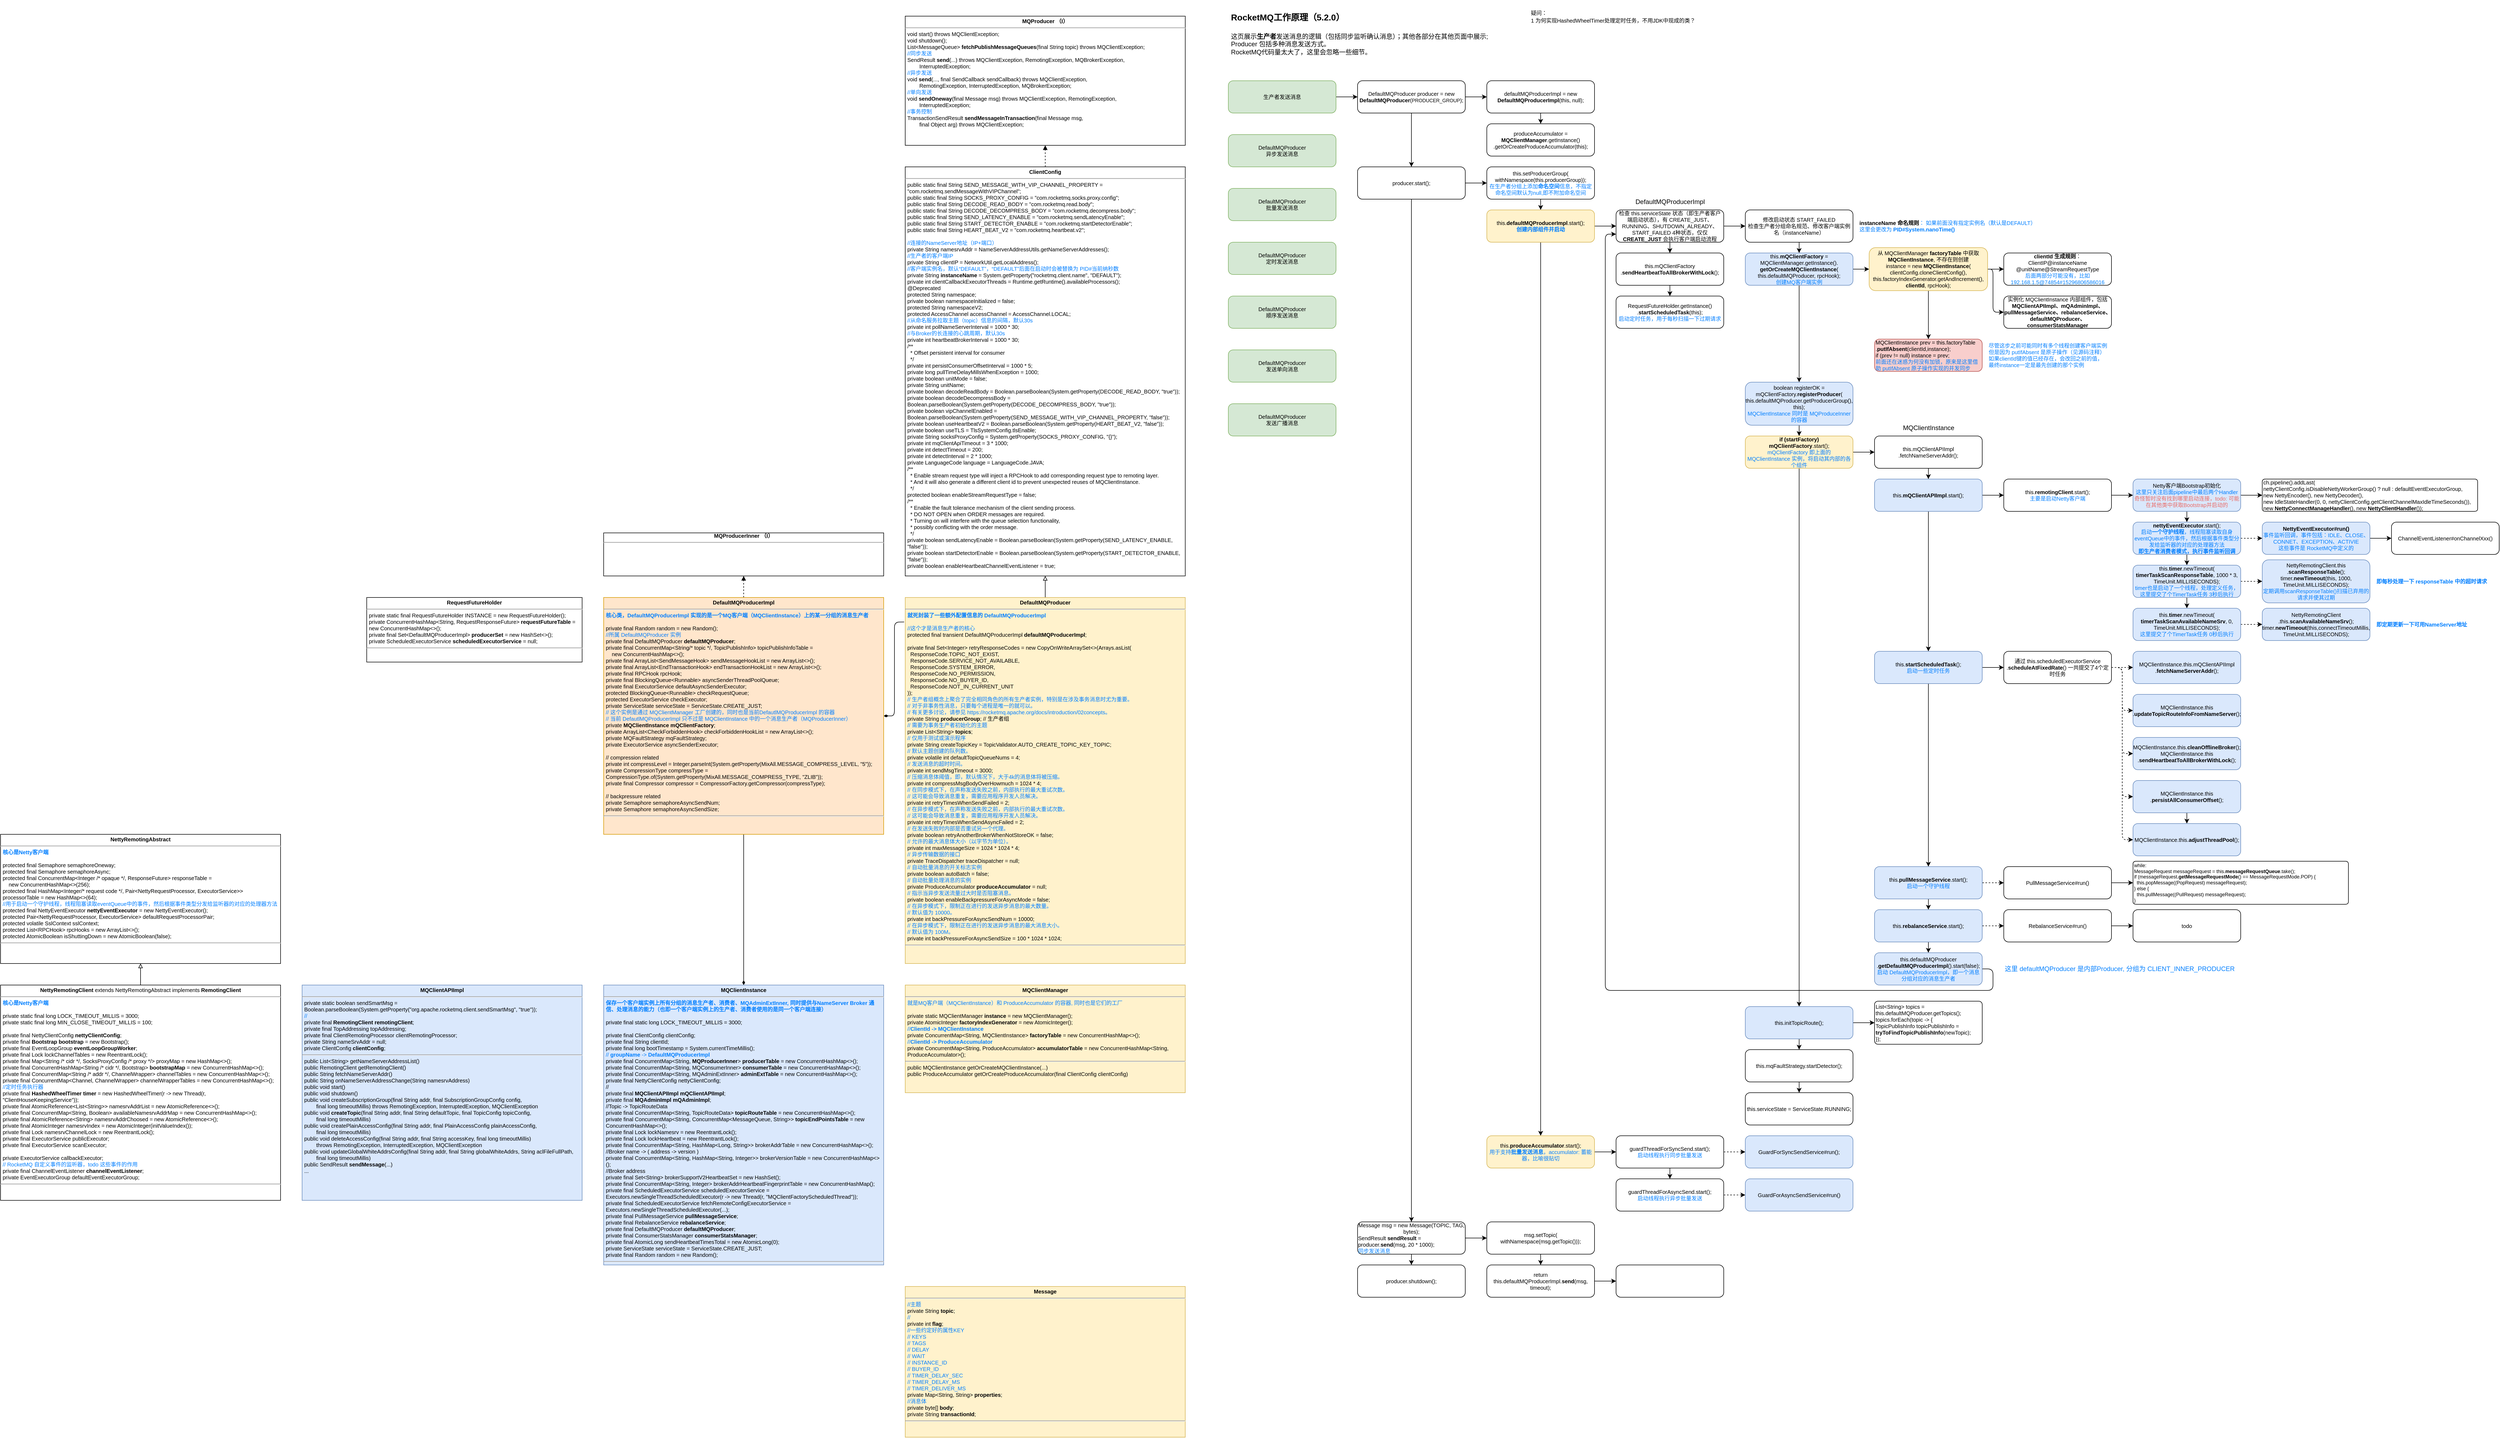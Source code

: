 <mxfile version="21.6.5" type="device" pages="4">
  <diagram name="Producer" id="6497DEjvEHfmiQGX_mvA">
    <mxGraphModel dx="3478" dy="657" grid="1" gridSize="10" guides="1" tooltips="1" connect="1" arrows="1" fold="1" page="1" pageScale="1" pageWidth="827" pageHeight="1169" math="0" shadow="0">
      <root>
        <mxCell id="0" />
        <mxCell id="1" parent="0" />
        <mxCell id="vPcbMLoeAANIdaAQQIEJ-1" value="&lt;h1&gt;&lt;font style=&quot;font-size: 16px;&quot;&gt;RocketMQ工作原理（5.2.0）&lt;/font&gt;&lt;/h1&gt;&lt;p&gt;这页展示&lt;b&gt;生产者&lt;/b&gt;发送消息的逻辑（包括同步监听确认消息）；其他各部分在其他页面中展示;&amp;nbsp;&lt;br&gt;Producer 包括多种消息发送方式。&lt;br&gt;&lt;span style=&quot;background-color: initial;&quot;&gt;RocketMQ代码量太大了，这里会忽略一些细节。&lt;/span&gt;&lt;/p&gt;" style="text;html=1;strokeColor=none;fillColor=none;spacing=5;spacingTop=-20;whiteSpace=wrap;overflow=hidden;rounded=0;" parent="1" vertex="1">
          <mxGeometry x="40" y="20" width="640" height="100" as="geometry" />
        </mxCell>
        <mxCell id="4EuGsi6HqrbHvLX2JFA4-8" value="" style="edgeStyle=orthogonalEdgeStyle;rounded=1;orthogonalLoop=1;jettySize=auto;html=1;fontSize=10;" parent="1" source="vPcbMLoeAANIdaAQQIEJ-2" target="4EuGsi6HqrbHvLX2JFA4-7" edge="1">
          <mxGeometry relative="1" as="geometry" />
        </mxCell>
        <mxCell id="vPcbMLoeAANIdaAQQIEJ-2" value="生产者发送消息" style="rounded=1;whiteSpace=wrap;html=1;fillColor=#d5e8d4;strokeColor=#82b366;fontSize=10;" parent="1" vertex="1">
          <mxGeometry x="40" y="160" width="200" height="60" as="geometry" />
        </mxCell>
        <mxCell id="vPcbMLoeAANIdaAQQIEJ-3" value="&lt;div style=&quot;font-size: 10px;&quot;&gt;DefaultMQProducer&lt;/div&gt;&lt;div style=&quot;font-size: 10px;&quot;&gt;异步发送消息&lt;/div&gt;" style="rounded=1;whiteSpace=wrap;html=1;fillColor=#d5e8d4;strokeColor=#82b366;fontSize=10;" parent="1" vertex="1">
          <mxGeometry x="40" y="260" width="200" height="60" as="geometry" />
        </mxCell>
        <mxCell id="4EuGsi6HqrbHvLX2JFA4-2" value="DefaultMQProducer &lt;br style=&quot;font-size: 10px;&quot;&gt;批量发送消息" style="rounded=1;whiteSpace=wrap;html=1;fillColor=#d5e8d4;strokeColor=#82b366;fontSize=10;" parent="1" vertex="1">
          <mxGeometry x="40" y="360" width="200" height="60" as="geometry" />
        </mxCell>
        <mxCell id="4EuGsi6HqrbHvLX2JFA4-3" value="&lt;div style=&quot;font-size: 10px;&quot;&gt;DefaultMQProducer&lt;/div&gt;&lt;div style=&quot;font-size: 10px;&quot;&gt;定时发送消息&lt;/div&gt;" style="rounded=1;whiteSpace=wrap;html=1;fillColor=#d5e8d4;strokeColor=#82b366;fontSize=10;" parent="1" vertex="1">
          <mxGeometry x="40" y="460" width="200" height="60" as="geometry" />
        </mxCell>
        <mxCell id="4EuGsi6HqrbHvLX2JFA4-4" value="DefaultMQProducer &lt;br style=&quot;font-size: 10px;&quot;&gt;顺序发送消息" style="rounded=1;whiteSpace=wrap;html=1;fillColor=#d5e8d4;strokeColor=#82b366;fontSize=10;" parent="1" vertex="1">
          <mxGeometry x="40" y="560" width="200" height="60" as="geometry" />
        </mxCell>
        <mxCell id="4EuGsi6HqrbHvLX2JFA4-5" value="&lt;div style=&quot;font-size: 10px;&quot;&gt;DefaultMQProducer&lt;/div&gt;&lt;div style=&quot;font-size: 10px;&quot;&gt;发送单向消息&lt;/div&gt;" style="rounded=1;whiteSpace=wrap;html=1;fillColor=#d5e8d4;strokeColor=#82b366;fontSize=10;" parent="1" vertex="1">
          <mxGeometry x="40" y="660" width="200" height="60" as="geometry" />
        </mxCell>
        <mxCell id="4EuGsi6HqrbHvLX2JFA4-6" value="&lt;div style=&quot;font-size: 10px;&quot;&gt;DefaultMQProducer&lt;/div&gt;&lt;div style=&quot;font-size: 10px;&quot;&gt;发送广播消息&lt;/div&gt;" style="rounded=1;whiteSpace=wrap;html=1;fillColor=#d5e8d4;strokeColor=#82b366;fontSize=10;" parent="1" vertex="1">
          <mxGeometry x="40" y="760" width="200" height="60" as="geometry" />
        </mxCell>
        <mxCell id="4EuGsi6HqrbHvLX2JFA4-11" value="" style="edgeStyle=orthogonalEdgeStyle;rounded=1;orthogonalLoop=1;jettySize=auto;html=1;" parent="1" source="4EuGsi6HqrbHvLX2JFA4-7" target="4EuGsi6HqrbHvLX2JFA4-10" edge="1">
          <mxGeometry relative="1" as="geometry" />
        </mxCell>
        <mxCell id="4EuGsi6HqrbHvLX2JFA4-21" value="" style="edgeStyle=orthogonalEdgeStyle;rounded=1;orthogonalLoop=1;jettySize=auto;html=1;" parent="1" source="4EuGsi6HqrbHvLX2JFA4-7" target="4EuGsi6HqrbHvLX2JFA4-20" edge="1">
          <mxGeometry relative="1" as="geometry" />
        </mxCell>
        <mxCell id="4EuGsi6HqrbHvLX2JFA4-7" value="DefaultMQProducer producer = new &lt;b&gt;DefaultMQProducer&lt;/b&gt;(&lt;font style=&quot;font-size: 9px;&quot;&gt;PRODUCER_GROUP&lt;/font&gt;);" style="rounded=1;whiteSpace=wrap;html=1;fontSize=10;" parent="1" vertex="1">
          <mxGeometry x="280" y="160" width="200" height="60" as="geometry" />
        </mxCell>
        <mxCell id="4EuGsi6HqrbHvLX2JFA4-15" style="edgeStyle=orthogonalEdgeStyle;rounded=1;orthogonalLoop=1;jettySize=auto;html=1;exitX=0.5;exitY=0;exitDx=0;exitDy=0;endArrow=block;endFill=0;" parent="1" source="4EuGsi6HqrbHvLX2JFA4-9" target="4EuGsi6HqrbHvLX2JFA4-12" edge="1">
          <mxGeometry relative="1" as="geometry" />
        </mxCell>
        <mxCell id="4EuGsi6HqrbHvLX2JFA4-19" style="edgeStyle=orthogonalEdgeStyle;rounded=1;orthogonalLoop=1;jettySize=auto;html=1;exitX=-0.004;exitY=0.067;exitDx=0;exitDy=0;endArrow=diamondThin;endFill=1;exitPerimeter=0;" parent="1" source="4EuGsi6HqrbHvLX2JFA4-9" target="4EuGsi6HqrbHvLX2JFA4-18" edge="1">
          <mxGeometry relative="1" as="geometry" />
        </mxCell>
        <mxCell id="4EuGsi6HqrbHvLX2JFA4-9" value="&lt;p style=&quot;margin: 4px 0px 0px; text-align: center;&quot;&gt;&lt;b&gt;DefaultMQProducer&lt;/b&gt;&lt;br&gt;&lt;/p&gt;&lt;hr style=&quot;font-size: 10px;&quot;&gt;&lt;p style=&quot;margin: 0px 0px 0px 4px; font-size: 10px;&quot;&gt;&lt;font color=&quot;#007fff&quot;&gt;&lt;b&gt;就死封装了一些额外配置信息的 DefaultMQProducerImpl&lt;/b&gt;&lt;/font&gt;&lt;/p&gt;&lt;p style=&quot;margin: 0px 0px 0px 4px; font-size: 10px;&quot;&gt;&lt;font color=&quot;#007fff&quot;&gt;&lt;br&gt;&lt;/font&gt;&lt;/p&gt;&lt;p style=&quot;margin: 0px 0px 0px 4px; font-size: 10px;&quot;&gt;&lt;font color=&quot;#007fff&quot;&gt;//这个才是消息生产者的核心&lt;/font&gt;&lt;/p&gt;&lt;p style=&quot;margin: 0px 0px 0px 4px; font-size: 10px;&quot;&gt;protected final transient DefaultMQProducerImpl &lt;b&gt;defaultMQProducerImpl&lt;/b&gt;;&lt;/p&gt;&lt;p style=&quot;margin: 0px 0px 0px 4px; font-size: 10px;&quot;&gt;&lt;br&gt;&lt;/p&gt;&lt;p style=&quot;margin: 0px 0px 0px 4px; font-size: 10px;&quot;&gt;private final Set&amp;lt;Integer&amp;gt; retryResponseCodes = new CopyOnWriteArraySet&amp;lt;&amp;gt;(Arrays.asList(&lt;/p&gt;&lt;p style=&quot;margin: 0px 0px 0px 4px; font-size: 10px;&quot;&gt;&amp;nbsp; ResponseCode.TOPIC_NOT_EXIST,&lt;/p&gt;&lt;p style=&quot;margin: 0px 0px 0px 4px; font-size: 10px;&quot;&gt;&amp;nbsp; ResponseCode.SERVICE_NOT_AVAILABLE,&lt;/p&gt;&lt;p style=&quot;margin: 0px 0px 0px 4px; font-size: 10px;&quot;&gt;&amp;nbsp; ResponseCode.SYSTEM_ERROR,&lt;/p&gt;&lt;p style=&quot;margin: 0px 0px 0px 4px; font-size: 10px;&quot;&gt;&amp;nbsp; ResponseCode.NO_PERMISSION,&lt;/p&gt;&lt;p style=&quot;margin: 0px 0px 0px 4px; font-size: 10px;&quot;&gt;&amp;nbsp; ResponseCode.NO_BUYER_ID,&lt;/p&gt;&lt;p style=&quot;margin: 0px 0px 0px 4px; font-size: 10px;&quot;&gt;&amp;nbsp; ResponseCode.NOT_IN_CURRENT_UNIT&lt;/p&gt;&lt;p style=&quot;margin: 0px 0px 0px 4px; font-size: 10px;&quot;&gt;));&lt;/p&gt;&lt;p style=&quot;margin: 0px 0px 0px 4px; font-size: 10px;&quot;&gt;&lt;font color=&quot;#007fff&quot;&gt;// 生产者组概念上聚合了完全相同角色的所有生产者实例，特别是在涉及事务消息时尤为重要。&lt;/font&gt;&lt;/p&gt;&lt;p style=&quot;margin: 0px 0px 0px 4px; font-size: 10px;&quot;&gt;&lt;font color=&quot;#007fff&quot;&gt;// 对于非事务性消息，只要每个进程是唯一的就可以。&lt;/font&gt;&lt;/p&gt;&lt;p style=&quot;margin: 0px 0px 0px 4px; font-size: 10px;&quot;&gt;&lt;font color=&quot;#007fff&quot;&gt;// 有关更多讨论，请参见 https://rocketmq.apache.org/docs/introduction/02concepts。&lt;/font&gt;&lt;/p&gt;&lt;p style=&quot;margin: 0px 0px 0px 4px; font-size: 10px;&quot;&gt;private String &lt;b&gt;producerGroup&lt;/b&gt;; // 生产者组&lt;/p&gt;&lt;p style=&quot;margin: 0px 0px 0px 4px; font-size: 10px;&quot;&gt;&lt;font color=&quot;#007fff&quot;&gt;// 需要为事务生产者初始化的主题&lt;/font&gt;&lt;/p&gt;&lt;p style=&quot;margin: 0px 0px 0px 4px; font-size: 10px;&quot;&gt;private List&amp;lt;String&amp;gt; &lt;b&gt;topics&lt;/b&gt;;&lt;/p&gt;&lt;p style=&quot;margin: 0px 0px 0px 4px; font-size: 10px;&quot;&gt;&lt;font color=&quot;#007fff&quot;&gt;// 仅用于测试或演示程序&lt;/font&gt;&lt;/p&gt;&lt;p style=&quot;margin: 0px 0px 0px 4px; font-size: 10px;&quot;&gt;private String createTopicKey = TopicValidator.AUTO_CREATE_TOPIC_KEY_TOPIC;&lt;/p&gt;&lt;p style=&quot;margin: 0px 0px 0px 4px; font-size: 10px;&quot;&gt;&lt;font color=&quot;#007fff&quot;&gt;// 默认主题创建的队列数。&lt;/font&gt;&lt;/p&gt;&lt;p style=&quot;margin: 0px 0px 0px 4px; font-size: 10px;&quot;&gt;private volatile int defaultTopicQueueNums = 4;&lt;/p&gt;&lt;p style=&quot;margin: 0px 0px 0px 4px; font-size: 10px;&quot;&gt;&lt;font color=&quot;#007fff&quot;&gt;// 发送消息的超时时间。&lt;/font&gt;&lt;/p&gt;&lt;p style=&quot;margin: 0px 0px 0px 4px; font-size: 10px;&quot;&gt;private int sendMsgTimeout = 3000;&lt;/p&gt;&lt;p style=&quot;margin: 0px 0px 0px 4px; font-size: 10px;&quot;&gt;&lt;font color=&quot;#007fff&quot;&gt;// 压缩消息体阈值，即，默认情况下，大于4k的消息体将被压缩。&lt;/font&gt;&lt;/p&gt;&lt;p style=&quot;margin: 0px 0px 0px 4px; font-size: 10px;&quot;&gt;private int compressMsgBodyOverHowmuch = 1024 * 4;&lt;/p&gt;&lt;p style=&quot;margin: 0px 0px 0px 4px; font-size: 10px;&quot;&gt;&lt;font color=&quot;#007fff&quot;&gt;// 在同步模式下，在声称发送失败之前，内部执行的最大重试次数。&lt;/font&gt;&lt;/p&gt;&lt;p style=&quot;margin: 0px 0px 0px 4px; font-size: 10px;&quot;&gt;&lt;font color=&quot;#007fff&quot;&gt;// 这可能会导致消息重复，需要应用程序开发人员解决。&lt;/font&gt;&lt;/p&gt;&lt;p style=&quot;margin: 0px 0px 0px 4px; font-size: 10px;&quot;&gt;private int retryTimesWhenSendFailed = 2;&lt;/p&gt;&lt;p style=&quot;margin: 0px 0px 0px 4px; font-size: 10px;&quot;&gt;&lt;font color=&quot;#007fff&quot;&gt;// 在异步模式下，在声称发送失败之前，内部执行的最大重试次数。&lt;/font&gt;&lt;/p&gt;&lt;p style=&quot;margin: 0px 0px 0px 4px; font-size: 10px;&quot;&gt;&lt;font color=&quot;#007fff&quot;&gt;// 这可能会导致消息重复，需要应用程序开发人员解决。&lt;/font&gt;&lt;/p&gt;&lt;p style=&quot;margin: 0px 0px 0px 4px; font-size: 10px;&quot;&gt;private int retryTimesWhenSendAsyncFailed = 2;&lt;/p&gt;&lt;p style=&quot;margin: 0px 0px 0px 4px; font-size: 10px;&quot;&gt;&lt;font color=&quot;#007fff&quot;&gt;// 在发送失败时内部是否重试另一个代理。&lt;/font&gt;&lt;/p&gt;&lt;p style=&quot;margin: 0px 0px 0px 4px; font-size: 10px;&quot;&gt;private boolean retryAnotherBrokerWhenNotStoreOK = false;&lt;/p&gt;&lt;p style=&quot;margin: 0px 0px 0px 4px; font-size: 10px;&quot;&gt;&lt;font color=&quot;#007fff&quot;&gt;// 允许的最大消息体大小（以字节为单位）。&lt;/font&gt;&lt;/p&gt;&lt;p style=&quot;margin: 0px 0px 0px 4px; font-size: 10px;&quot;&gt;private int maxMessageSize = 1024 * 1024 * 4;&lt;/p&gt;&lt;p style=&quot;margin: 0px 0px 0px 4px; font-size: 10px;&quot;&gt;&lt;font color=&quot;#007fff&quot;&gt;// 异步传输数据的接口&lt;/font&gt;&lt;/p&gt;&lt;p style=&quot;margin: 0px 0px 0px 4px; font-size: 10px;&quot;&gt;private TraceDispatcher traceDispatcher = null;&lt;/p&gt;&lt;p style=&quot;margin: 0px 0px 0px 4px; font-size: 10px;&quot;&gt;&lt;font color=&quot;#007fff&quot;&gt;// 自动批量消息的开关标志实例&lt;/font&gt;&lt;/p&gt;&lt;p style=&quot;margin: 0px 0px 0px 4px; font-size: 10px;&quot;&gt;private boolean autoBatch = false;&lt;/p&gt;&lt;p style=&quot;margin: 0px 0px 0px 4px; font-size: 10px;&quot;&gt;&lt;font color=&quot;#007fff&quot;&gt;// 自动批量处理消息的实例&lt;/font&gt;&lt;/p&gt;&lt;p style=&quot;margin: 0px 0px 0px 4px; font-size: 10px;&quot;&gt;private ProduceAccumulator &lt;b&gt;produceAccumulator&lt;/b&gt; = null;&lt;/p&gt;&lt;p style=&quot;margin: 0px 0px 0px 4px; font-size: 10px;&quot;&gt;&lt;font color=&quot;#007fff&quot;&gt;// 指示当异步发送流量过大时是否阻塞消息。&lt;/font&gt;&lt;/p&gt;&lt;p style=&quot;margin: 0px 0px 0px 4px; font-size: 10px;&quot;&gt;private boolean enableBackpressureForAsyncMode = false;&lt;/p&gt;&lt;p style=&quot;margin: 0px 0px 0px 4px; font-size: 10px;&quot;&gt;&lt;font color=&quot;#007fff&quot;&gt;// 在异步模式下，限制正在进行的发送异步消息的最大数量。&lt;/font&gt;&lt;/p&gt;&lt;p style=&quot;margin: 0px 0px 0px 4px; font-size: 10px;&quot;&gt;&lt;font color=&quot;#007fff&quot;&gt;// 默认值为 10000。&lt;/font&gt;&lt;/p&gt;&lt;p style=&quot;margin: 0px 0px 0px 4px; font-size: 10px;&quot;&gt;private int backPressureForAsyncSendNum = 10000;&lt;/p&gt;&lt;p style=&quot;margin: 0px 0px 0px 4px; font-size: 10px;&quot;&gt;&lt;font color=&quot;#007fff&quot;&gt;// 在异步模式下，限制正在进行的发送异步消息的最大消息大小。&lt;/font&gt;&lt;/p&gt;&lt;p style=&quot;margin: 0px 0px 0px 4px; font-size: 10px;&quot;&gt;&lt;font color=&quot;#007fff&quot;&gt;// 默认值为 100M。&lt;/font&gt;&lt;/p&gt;&lt;p style=&quot;margin: 0px 0px 0px 4px; font-size: 10px;&quot;&gt;private int backPressureForAsyncSendSize = 100 * 1024 * 1024;&lt;/p&gt;&lt;hr style=&quot;font-size: 10px;&quot;&gt;&lt;p style=&quot;margin: 0px 0px 0px 4px; font-size: 10px;&quot;&gt;&lt;br&gt;&lt;/p&gt;" style="verticalAlign=top;align=left;overflow=fill;fontSize=10;fontFamily=Helvetica;html=1;whiteSpace=wrap;fillColor=#fff2cc;strokeColor=#d6b656;" parent="1" vertex="1">
          <mxGeometry x="-560" y="1120" width="520" height="680" as="geometry" />
        </mxCell>
        <mxCell id="4EuGsi6HqrbHvLX2JFA4-17" value="" style="edgeStyle=orthogonalEdgeStyle;rounded=1;orthogonalLoop=1;jettySize=auto;html=1;" parent="1" source="4EuGsi6HqrbHvLX2JFA4-10" target="4EuGsi6HqrbHvLX2JFA4-16" edge="1">
          <mxGeometry relative="1" as="geometry" />
        </mxCell>
        <mxCell id="4EuGsi6HqrbHvLX2JFA4-10" value="defaultMQProducerImpl = new &lt;b&gt;DefaultMQProducerImpl&lt;/b&gt;(this, null);" style="rounded=1;whiteSpace=wrap;html=1;fontSize=10;" parent="1" vertex="1">
          <mxGeometry x="520" y="160" width="200" height="60" as="geometry" />
        </mxCell>
        <mxCell id="4EuGsi6HqrbHvLX2JFA4-14" style="edgeStyle=orthogonalEdgeStyle;rounded=1;orthogonalLoop=1;jettySize=auto;html=1;exitX=0.5;exitY=0;exitDx=0;exitDy=0;entryX=0.5;entryY=1;entryDx=0;entryDy=0;endArrow=block;endFill=1;dashed=1;" parent="1" source="4EuGsi6HqrbHvLX2JFA4-12" target="4EuGsi6HqrbHvLX2JFA4-13" edge="1">
          <mxGeometry relative="1" as="geometry" />
        </mxCell>
        <mxCell id="4EuGsi6HqrbHvLX2JFA4-12" value="&lt;p style=&quot;margin: 4px 0px 0px; text-align: center;&quot;&gt;&lt;b&gt;ClientConfig&lt;/b&gt;&lt;br&gt;&lt;/p&gt;&lt;hr style=&quot;font-size: 10px;&quot;&gt;&lt;p style=&quot;margin: 0px 0px 0px 4px;&quot;&gt;public static final String SEND_MESSAGE_WITH_VIP_CHANNEL_PROPERTY = &quot;com.rocketmq.sendMessageWithVIPChannel&quot;;&lt;/p&gt;&lt;p style=&quot;margin: 0px 0px 0px 4px;&quot;&gt;public static final String SOCKS_PROXY_CONFIG = &quot;com.rocketmq.socks.proxy.config&quot;;&lt;/p&gt;&lt;p style=&quot;margin: 0px 0px 0px 4px;&quot;&gt;public static final String DECODE_READ_BODY = &quot;com.rocketmq.read.body&quot;;&lt;/p&gt;&lt;p style=&quot;margin: 0px 0px 0px 4px;&quot;&gt;public static final String DECODE_DECOMPRESS_BODY = &quot;com.rocketmq.decompress.body&quot;;&lt;/p&gt;&lt;p style=&quot;margin: 0px 0px 0px 4px;&quot;&gt;public static final String SEND_LATENCY_ENABLE = &quot;com.rocketmq.sendLatencyEnable&quot;;&lt;/p&gt;&lt;p style=&quot;margin: 0px 0px 0px 4px;&quot;&gt;public static final String START_DETECTOR_ENABLE = &quot;com.rocketmq.startDetectorEnable&quot;;&lt;/p&gt;&lt;p style=&quot;margin: 0px 0px 0px 4px;&quot;&gt;public static final String HEART_BEAT_V2 = &quot;com.rocketmq.heartbeat.v2&quot;;&lt;/p&gt;&lt;p style=&quot;margin: 0px 0px 0px 4px;&quot;&gt;&lt;br&gt;&lt;/p&gt;&lt;p style=&quot;margin: 0px 0px 0px 4px;&quot;&gt;&lt;font color=&quot;#007fff&quot;&gt;//连接的NameServer地址（IP+端口）&lt;/font&gt;&lt;/p&gt;&lt;p style=&quot;margin: 0px 0px 0px 4px;&quot;&gt;private String namesrvAddr = NameServerAddressUtils.getNameServerAddresses();&lt;/p&gt;&lt;p style=&quot;margin: 0px 0px 0px 4px;&quot;&gt;&lt;font color=&quot;#007fff&quot;&gt;//生产者的客户端IP&lt;/font&gt;&lt;/p&gt;&lt;p style=&quot;margin: 0px 0px 0px 4px;&quot;&gt;private String clientIP = NetworkUtil.getLocalAddress();&lt;/p&gt;&lt;p style=&quot;margin: 0px 0px 0px 4px;&quot;&gt;&lt;font color=&quot;#007fff&quot;&gt;//客户端实例名，默认“DEFAULT”，“DEFAULT”&lt;/font&gt;&lt;font color=&quot;#007fff&quot;&gt;后面在启动时会被替换为 PID#当前纳秒数&lt;/font&gt;&lt;/p&gt;&lt;p style=&quot;margin: 0px 0px 0px 4px;&quot;&gt;private String &lt;b&gt;instanceName&lt;/b&gt; = System.getProperty(&quot;rocketmq.client.name&quot;, &quot;DEFAULT&quot;);&lt;/p&gt;&lt;p style=&quot;margin: 0px 0px 0px 4px;&quot;&gt;private int clientCallbackExecutorThreads = Runtime.getRuntime().availableProcessors();&lt;/p&gt;&lt;p style=&quot;margin: 0px 0px 0px 4px;&quot;&gt;@Deprecated&lt;/p&gt;&lt;p style=&quot;margin: 0px 0px 0px 4px;&quot;&gt;protected String namespace;&lt;/p&gt;&lt;p style=&quot;margin: 0px 0px 0px 4px;&quot;&gt;private boolean namespaceInitialized = false;&lt;/p&gt;&lt;p style=&quot;margin: 0px 0px 0px 4px;&quot;&gt;protected String namespaceV2;&lt;/p&gt;&lt;p style=&quot;margin: 0px 0px 0px 4px;&quot;&gt;protected AccessChannel accessChannel = AccessChannel.LOCAL;&lt;/p&gt;&lt;p style=&quot;margin: 0px 0px 0px 4px;&quot;&gt;&lt;font color=&quot;#007fff&quot;&gt;//从命名服务拉取主题（topic）信息的间隔，默认30s&lt;/font&gt;&lt;/p&gt;&lt;p style=&quot;margin: 0px 0px 0px 4px;&quot;&gt;private int pollNameServerInterval = 1000 * 30;&lt;/p&gt;&lt;p style=&quot;margin: 0px 0px 0px 4px;&quot;&gt;&lt;font color=&quot;#007fff&quot;&gt;//与Broker的长连接的心跳周期，默认30s&lt;/font&gt;&lt;/p&gt;&lt;p style=&quot;margin: 0px 0px 0px 4px;&quot;&gt;private int heartbeatBrokerInterval = 1000 * 30;&lt;/p&gt;&lt;p style=&quot;margin: 0px 0px 0px 4px;&quot;&gt;/**&lt;/p&gt;&lt;p style=&quot;margin: 0px 0px 0px 4px;&quot;&gt;&amp;nbsp; * Offset persistent interval for consumer&lt;/p&gt;&lt;p style=&quot;margin: 0px 0px 0px 4px;&quot;&gt;&amp;nbsp; */&lt;/p&gt;&lt;p style=&quot;margin: 0px 0px 0px 4px;&quot;&gt;private int persistConsumerOffsetInterval = 1000 * 5;&lt;/p&gt;&lt;p style=&quot;margin: 0px 0px 0px 4px;&quot;&gt;private long pullTimeDelayMillsWhenException = 1000;&lt;/p&gt;&lt;p style=&quot;margin: 0px 0px 0px 4px;&quot;&gt;private boolean unitMode = false;&lt;/p&gt;&lt;p style=&quot;margin: 0px 0px 0px 4px;&quot;&gt;private String unitName;&lt;/p&gt;&lt;p style=&quot;margin: 0px 0px 0px 4px;&quot;&gt;private boolean decodeReadBody = Boolean.parseBoolean(System.getProperty(DECODE_READ_BODY, &quot;true&quot;));&lt;/p&gt;&lt;p style=&quot;margin: 0px 0px 0px 4px;&quot;&gt;private boolean decodeDecompressBody = Boolean.parseBoolean(System.getProperty(DECODE_DECOMPRESS_BODY, &quot;true&quot;));&lt;/p&gt;&lt;p style=&quot;margin: 0px 0px 0px 4px;&quot;&gt;private boolean vipChannelEnabled = Boolean.parseBoolean(System.getProperty(SEND_MESSAGE_WITH_VIP_CHANNEL_PROPERTY, &quot;false&quot;));&lt;/p&gt;&lt;p style=&quot;margin: 0px 0px 0px 4px;&quot;&gt;private boolean useHeartbeatV2 = Boolean.parseBoolean(System.getProperty(HEART_BEAT_V2, &quot;false&quot;));&lt;/p&gt;&lt;p style=&quot;margin: 0px 0px 0px 4px;&quot;&gt;private boolean useTLS = TlsSystemConfig.tlsEnable;&lt;/p&gt;&lt;p style=&quot;margin: 0px 0px 0px 4px;&quot;&gt;private String socksProxyConfig = System.getProperty(SOCKS_PROXY_CONFIG, &quot;{}&quot;);&lt;/p&gt;&lt;p style=&quot;margin: 0px 0px 0px 4px;&quot;&gt;private int mqClientApiTimeout = 3 * 1000;&lt;/p&gt;&lt;p style=&quot;margin: 0px 0px 0px 4px;&quot;&gt;private int detectTimeout = 200;&lt;/p&gt;&lt;p style=&quot;margin: 0px 0px 0px 4px;&quot;&gt;private int detectInterval = 2 * 1000;&lt;/p&gt;&lt;p style=&quot;margin: 0px 0px 0px 4px;&quot;&gt;private LanguageCode language = LanguageCode.JAVA;&lt;/p&gt;&lt;p style=&quot;margin: 0px 0px 0px 4px;&quot;&gt;/**&lt;/p&gt;&lt;p style=&quot;margin: 0px 0px 0px 4px;&quot;&gt;&amp;nbsp; * Enable stream request type will inject a RPCHook to add corresponding request type to remoting layer.&lt;/p&gt;&lt;p style=&quot;margin: 0px 0px 0px 4px;&quot;&gt;&amp;nbsp; * And it will also generate a different client id to prevent unexpected reuses of MQClientInstance.&lt;/p&gt;&lt;p style=&quot;margin: 0px 0px 0px 4px;&quot;&gt;&amp;nbsp; */&lt;/p&gt;&lt;p style=&quot;margin: 0px 0px 0px 4px;&quot;&gt;protected boolean enableStreamRequestType = false;&lt;/p&gt;&lt;p style=&quot;margin: 0px 0px 0px 4px;&quot;&gt;/**&lt;/p&gt;&lt;p style=&quot;margin: 0px 0px 0px 4px;&quot;&gt;&amp;nbsp; * Enable the fault tolerance mechanism of the client sending process.&lt;/p&gt;&lt;p style=&quot;margin: 0px 0px 0px 4px;&quot;&gt;&amp;nbsp; * DO NOT OPEN when ORDER messages are required.&lt;/p&gt;&lt;p style=&quot;margin: 0px 0px 0px 4px;&quot;&gt;&amp;nbsp; * Turning on will interfere with the queue selection functionality,&lt;/p&gt;&lt;p style=&quot;margin: 0px 0px 0px 4px;&quot;&gt;&amp;nbsp; * possibly conflicting with the order message.&lt;/p&gt;&lt;p style=&quot;margin: 0px 0px 0px 4px;&quot;&gt;&amp;nbsp; */&lt;/p&gt;&lt;p style=&quot;margin: 0px 0px 0px 4px;&quot;&gt;private boolean sendLatencyEnable = Boolean.parseBoolean(System.getProperty(SEND_LATENCY_ENABLE, &quot;false&quot;));&lt;/p&gt;&lt;p style=&quot;margin: 0px 0px 0px 4px;&quot;&gt;private boolean startDetectorEnable = Boolean.parseBoolean(System.getProperty(START_DETECTOR_ENABLE, &quot;false&quot;));&lt;/p&gt;&lt;p style=&quot;margin: 0px 0px 0px 4px;&quot;&gt;private boolean enableHeartbeatChannelEventListener = true;&lt;/p&gt;" style="verticalAlign=top;align=left;overflow=fill;fontSize=10;fontFamily=Helvetica;html=1;whiteSpace=wrap;" parent="1" vertex="1">
          <mxGeometry x="-560" y="320" width="520" height="760" as="geometry" />
        </mxCell>
        <mxCell id="4EuGsi6HqrbHvLX2JFA4-13" value="&lt;p style=&quot;margin: 4px 0px 0px; text-align: center;&quot;&gt;&lt;b&gt;MQProducer （I）&lt;/b&gt;&lt;br&gt;&lt;/p&gt;&lt;hr style=&quot;font-size: 10px;&quot;&gt;&lt;p style=&quot;margin: 0px 0px 0px 4px;&quot;&gt;void start() throws MQClientException;&lt;br&gt;&lt;/p&gt;&lt;p style=&quot;margin: 0px 0px 0px 4px;&quot;&gt;void shutdown();&lt;br&gt;&lt;/p&gt;&lt;p style=&quot;margin: 0px 0px 0px 4px;&quot;&gt;List&amp;lt;MessageQueue&amp;gt; &lt;b&gt;fetchPublishMessageQueues&lt;/b&gt;(final String topic) throws MQClientException;&lt;br&gt;&lt;/p&gt;&lt;p style=&quot;margin: 0px 0px 0px 4px;&quot;&gt;&lt;font color=&quot;#007fff&quot;&gt;//同步发送&lt;/font&gt;&lt;/p&gt;&lt;p style=&quot;margin: 0px 0px 0px 4px;&quot;&gt;SendResult &lt;b&gt;send&lt;/b&gt;(...) throws MQClientException, RemotingException, MQBrokerException,&lt;/p&gt;&lt;p style=&quot;margin: 0px 0px 0px 4px;&quot;&gt;&amp;nbsp; &amp;nbsp; &amp;nbsp; &amp;nbsp; InterruptedException;&lt;/p&gt;&lt;p style=&quot;margin: 0px 0px 0px 4px;&quot;&gt;&lt;font color=&quot;#007fff&quot;&gt;//异步发送&lt;/font&gt;&lt;/p&gt;&lt;p style=&quot;margin: 0px 0px 0px 4px;&quot;&gt;void &lt;b&gt;send&lt;/b&gt;(..., final SendCallback sendCallback) throws MQClientException,&lt;/p&gt;&lt;p style=&quot;margin: 0px 0px 0px 4px;&quot;&gt;&amp;nbsp; &amp;nbsp; &amp;nbsp; &amp;nbsp; RemotingException, InterruptedException, MQBrokerException;&lt;/p&gt;&lt;p style=&quot;margin: 0px 0px 0px 4px;&quot;&gt;&lt;font color=&quot;#007fff&quot;&gt;//单向发送&lt;/font&gt;&lt;/p&gt;&lt;p style=&quot;margin: 0px 0px 0px 4px;&quot;&gt;void &lt;b&gt;sendOneway&lt;/b&gt;(final Message msg) throws MQClientException, RemotingException,&lt;/p&gt;&lt;p style=&quot;margin: 0px 0px 0px 4px;&quot;&gt;&amp;nbsp; &amp;nbsp; &amp;nbsp; &amp;nbsp; InterruptedException;&lt;/p&gt;&lt;p style=&quot;margin: 0px 0px 0px 4px;&quot;&gt;&lt;font color=&quot;#007fff&quot;&gt;//事务控制&lt;/font&gt;&lt;/p&gt;&lt;p style=&quot;margin: 0px 0px 0px 4px;&quot;&gt;&lt;span style=&quot;background-color: initial;&quot;&gt;TransactionSendResult &lt;b&gt;sendMessageInTransaction&lt;/b&gt;(final Message msg,&lt;/span&gt;&lt;/p&gt;&lt;p style=&quot;margin: 0px 0px 0px 4px;&quot;&gt;&amp;nbsp; &amp;nbsp; &amp;nbsp; &amp;nbsp; final Object arg) throws MQClientException;&lt;/p&gt;" style="verticalAlign=top;align=left;overflow=fill;fontSize=10;fontFamily=Helvetica;html=1;whiteSpace=wrap;" parent="1" vertex="1">
          <mxGeometry x="-560" y="40" width="520" height="240" as="geometry" />
        </mxCell>
        <mxCell id="4EuGsi6HqrbHvLX2JFA4-16" value="produceAccumulator = &lt;b&gt;MQClientManager&lt;/b&gt;.getInstance()&lt;br&gt;.getOrCreateProduceAccumulator(this);" style="rounded=1;whiteSpace=wrap;html=1;fontSize=10;" parent="1" vertex="1">
          <mxGeometry x="520" y="240" width="200" height="60" as="geometry" />
        </mxCell>
        <mxCell id="XCCizzzmYaNoT9W5dNt4-2" style="edgeStyle=orthogonalEdgeStyle;rounded=1;orthogonalLoop=1;jettySize=auto;html=1;exitX=0.5;exitY=0;exitDx=0;exitDy=0;entryX=0.5;entryY=1;entryDx=0;entryDy=0;endArrow=block;endFill=1;dashed=1;" edge="1" parent="1" source="4EuGsi6HqrbHvLX2JFA4-18" target="XCCizzzmYaNoT9W5dNt4-1">
          <mxGeometry relative="1" as="geometry" />
        </mxCell>
        <mxCell id="XCCizzzmYaNoT9W5dNt4-5" style="edgeStyle=orthogonalEdgeStyle;rounded=1;orthogonalLoop=1;jettySize=auto;html=1;exitX=0.5;exitY=1;exitDx=0;exitDy=0;entryX=0.5;entryY=0;entryDx=0;entryDy=0;endArrow=diamondThin;endFill=1;" edge="1" parent="1" source="4EuGsi6HqrbHvLX2JFA4-18" target="4EuGsi6HqrbHvLX2JFA4-55">
          <mxGeometry relative="1" as="geometry" />
        </mxCell>
        <mxCell id="4EuGsi6HqrbHvLX2JFA4-18" value="&lt;p style=&quot;margin: 4px 0px 0px; text-align: center;&quot;&gt;&lt;b&gt;DefaultMQProducerImpl&lt;/b&gt;&lt;br&gt;&lt;/p&gt;&lt;hr style=&quot;font-size: 10px;&quot;&gt;&lt;p style=&quot;margin: 0px 0px 0px 4px;&quot;&gt;&lt;b&gt;&lt;font color=&quot;#007fff&quot;&gt;核心类，DefaultMQProducerImpl 实现的是一个MQ客户端（MQClientInstance）上的某一分组的消息生产者&lt;/font&gt;&lt;/b&gt;&lt;/p&gt;&lt;p style=&quot;margin: 0px 0px 0px 4px;&quot;&gt;&lt;br&gt;&lt;/p&gt;&lt;p style=&quot;margin: 0px 0px 0px 4px;&quot;&gt;private final Random random = new Random();&lt;/p&gt;&lt;p style=&quot;margin: 0px 0px 0px 4px;&quot;&gt;&lt;font color=&quot;#007fff&quot;&gt;//所属 DefaultMQProducer 实例&lt;/font&gt;&lt;/p&gt;&lt;p style=&quot;margin: 0px 0px 0px 4px;&quot;&gt;private final DefaultMQProducer &lt;b&gt;defaultMQProducer&lt;/b&gt;;&lt;/p&gt;&lt;p style=&quot;margin: 0px 0px 0px 4px;&quot;&gt;private final ConcurrentMap&amp;lt;String/* topic */, TopicPublishInfo&amp;gt; topicPublishInfoTable =&lt;/p&gt;&lt;p style=&quot;margin: 0px 0px 0px 4px;&quot;&gt;&amp;nbsp; &amp;nbsp; new ConcurrentHashMap&amp;lt;&amp;gt;();&lt;/p&gt;&lt;p style=&quot;margin: 0px 0px 0px 4px;&quot;&gt;private final ArrayList&amp;lt;SendMessageHook&amp;gt; sendMessageHookList = new ArrayList&amp;lt;&amp;gt;();&lt;/p&gt;&lt;p style=&quot;margin: 0px 0px 0px 4px;&quot;&gt;private final ArrayList&amp;lt;EndTransactionHook&amp;gt; endTransactionHookList = new ArrayList&amp;lt;&amp;gt;();&lt;/p&gt;&lt;p style=&quot;margin: 0px 0px 0px 4px;&quot;&gt;private final RPCHook rpcHook;&lt;/p&gt;&lt;p style=&quot;margin: 0px 0px 0px 4px;&quot;&gt;private final BlockingQueue&amp;lt;Runnable&amp;gt; asyncSenderThreadPoolQueue;&lt;/p&gt;&lt;p style=&quot;margin: 0px 0px 0px 4px;&quot;&gt;private final ExecutorService defaultAsyncSenderExecutor;&lt;/p&gt;&lt;p style=&quot;margin: 0px 0px 0px 4px;&quot;&gt;protected BlockingQueue&amp;lt;Runnable&amp;gt; checkRequestQueue;&lt;/p&gt;&lt;p style=&quot;margin: 0px 0px 0px 4px;&quot;&gt;protected ExecutorService checkExecutor;&lt;/p&gt;&lt;p style=&quot;margin: 0px 0px 0px 4px;&quot;&gt;private ServiceState serviceState = ServiceState.CREATE_JUST;&lt;/p&gt;&lt;p style=&quot;margin: 0px 0px 0px 4px;&quot;&gt;&lt;font color=&quot;#007fff&quot;&gt;// 这个实例是通过 MQClientManager 工厂创建的，同时也是当前DefautlMQProducerImpl 的容器&lt;/font&gt;&lt;/p&gt;&lt;p style=&quot;margin: 0px 0px 0px 4px;&quot;&gt;&lt;font color=&quot;#007fff&quot;&gt;// 当前 DefautlMQProducerImpl 只不过是 MQClientInstance 中的一个消息生产者（MQProducerInner&lt;/font&gt;&lt;font color=&quot;#007fff&quot;&gt;）&lt;/font&gt;&lt;/p&gt;&lt;p style=&quot;margin: 0px 0px 0px 4px;&quot;&gt;private &lt;b&gt;MQClientInstance&lt;/b&gt; &lt;b&gt;mQClientFactory&lt;/b&gt;;&lt;/p&gt;&lt;p style=&quot;margin: 0px 0px 0px 4px;&quot;&gt;private ArrayList&amp;lt;CheckForbiddenHook&amp;gt; checkForbiddenHookList = new ArrayList&amp;lt;&amp;gt;();&lt;/p&gt;&lt;p style=&quot;margin: 0px 0px 0px 4px;&quot;&gt;private MQFaultStrategy mqFaultStrategy;&lt;/p&gt;&lt;p style=&quot;margin: 0px 0px 0px 4px;&quot;&gt;private ExecutorService asyncSenderExecutor;&lt;/p&gt;&lt;p style=&quot;margin: 0px 0px 0px 4px;&quot;&gt;&lt;br&gt;&lt;/p&gt;&lt;p style=&quot;margin: 0px 0px 0px 4px;&quot;&gt;// compression related&lt;/p&gt;&lt;p style=&quot;margin: 0px 0px 0px 4px;&quot;&gt;private int compressLevel = Integer.parseInt(System.getProperty(MixAll.MESSAGE_COMPRESS_LEVEL, &quot;5&quot;));&lt;/p&gt;&lt;p style=&quot;margin: 0px 0px 0px 4px;&quot;&gt;private CompressionType compressType = CompressionType.of(System.getProperty(MixAll.MESSAGE_COMPRESS_TYPE, &quot;ZLIB&quot;));&lt;/p&gt;&lt;p style=&quot;margin: 0px 0px 0px 4px;&quot;&gt;private final Compressor compressor = CompressorFactory.getCompressor(compressType);&lt;/p&gt;&lt;p style=&quot;margin: 0px 0px 0px 4px;&quot;&gt;&lt;br&gt;&lt;/p&gt;&lt;p style=&quot;margin: 0px 0px 0px 4px;&quot;&gt;// backpressure related&lt;/p&gt;&lt;p style=&quot;margin: 0px 0px 0px 4px;&quot;&gt;private Semaphore semaphoreAsyncSendNum;&lt;/p&gt;&lt;p style=&quot;margin: 0px 0px 0px 4px;&quot;&gt;private Semaphore semaphoreAsyncSendSize;&lt;/p&gt;&lt;hr style=&quot;font-size: 10px;&quot;&gt;&lt;p style=&quot;margin: 0px 0px 0px 4px; font-size: 10px;&quot;&gt;&lt;br&gt;&lt;/p&gt;" style="verticalAlign=top;align=left;overflow=fill;fontSize=10;fontFamily=Helvetica;html=1;whiteSpace=wrap;fillColor=#ffe6cc;strokeColor=#d79b00;" parent="1" vertex="1">
          <mxGeometry x="-1120" y="1120" width="520" height="440" as="geometry" />
        </mxCell>
        <mxCell id="4EuGsi6HqrbHvLX2JFA4-23" value="" style="edgeStyle=orthogonalEdgeStyle;rounded=1;orthogonalLoop=1;jettySize=auto;html=1;" parent="1" source="4EuGsi6HqrbHvLX2JFA4-20" target="4EuGsi6HqrbHvLX2JFA4-22" edge="1">
          <mxGeometry relative="1" as="geometry" />
        </mxCell>
        <mxCell id="4EuGsi6HqrbHvLX2JFA4-27" value="" style="edgeStyle=orthogonalEdgeStyle;rounded=1;orthogonalLoop=1;jettySize=auto;html=1;" parent="1" source="4EuGsi6HqrbHvLX2JFA4-20" target="4EuGsi6HqrbHvLX2JFA4-26" edge="1">
          <mxGeometry relative="1" as="geometry" />
        </mxCell>
        <mxCell id="4EuGsi6HqrbHvLX2JFA4-20" value="producer.start();" style="rounded=1;whiteSpace=wrap;html=1;fontSize=10;" parent="1" vertex="1">
          <mxGeometry x="280" y="320" width="200" height="60" as="geometry" />
        </mxCell>
        <mxCell id="4EuGsi6HqrbHvLX2JFA4-25" value="" style="edgeStyle=orthogonalEdgeStyle;rounded=1;orthogonalLoop=1;jettySize=auto;html=1;" parent="1" source="4EuGsi6HqrbHvLX2JFA4-22" target="4EuGsi6HqrbHvLX2JFA4-24" edge="1">
          <mxGeometry relative="1" as="geometry" />
        </mxCell>
        <mxCell id="4EuGsi6HqrbHvLX2JFA4-70" value="" style="edgeStyle=orthogonalEdgeStyle;rounded=1;orthogonalLoop=1;jettySize=auto;html=1;" parent="1" source="4EuGsi6HqrbHvLX2JFA4-22" target="4EuGsi6HqrbHvLX2JFA4-69" edge="1">
          <mxGeometry relative="1" as="geometry" />
        </mxCell>
        <mxCell id="4EuGsi6HqrbHvLX2JFA4-22" value="Message msg = new Message(TOPIC, TAG, bytes);&lt;br&gt;&lt;div style=&quot;text-align: left;&quot;&gt;&lt;span style=&quot;background-color: initial;&quot;&gt;SendResult &lt;b&gt;sendResult&lt;/b&gt; = producer.&lt;b&gt;send&lt;/b&gt;(msg, 20 * 1000);&lt;/span&gt;&lt;/div&gt;&lt;div style=&quot;text-align: left;&quot;&gt;&lt;span style=&quot;background-color: initial;&quot;&gt;&lt;font color=&quot;#007fff&quot;&gt;同步发送消息&lt;/font&gt;&lt;/span&gt;&lt;/div&gt;" style="rounded=1;whiteSpace=wrap;html=1;fontSize=10;" parent="1" vertex="1">
          <mxGeometry x="280" y="2280" width="200" height="60" as="geometry" />
        </mxCell>
        <mxCell id="4EuGsi6HqrbHvLX2JFA4-24" value="producer.shutdown();" style="rounded=1;whiteSpace=wrap;html=1;fontSize=10;" parent="1" vertex="1">
          <mxGeometry x="280" y="2360" width="200" height="60" as="geometry" />
        </mxCell>
        <mxCell id="4EuGsi6HqrbHvLX2JFA4-29" value="" style="edgeStyle=orthogonalEdgeStyle;rounded=1;orthogonalLoop=1;jettySize=auto;html=1;" parent="1" source="4EuGsi6HqrbHvLX2JFA4-26" target="4EuGsi6HqrbHvLX2JFA4-28" edge="1">
          <mxGeometry relative="1" as="geometry" />
        </mxCell>
        <mxCell id="4EuGsi6HqrbHvLX2JFA4-26" value="this.setProducerGroup(&lt;br&gt;withNamespace(this.producerGroup));&lt;br&gt;&lt;font color=&quot;#007fff&quot;&gt;在生产者分组上添加&lt;b&gt;命名空间&lt;/b&gt;信息，不指定命名空间默认为null,即不附加命名空间&lt;/font&gt;" style="rounded=1;whiteSpace=wrap;html=1;fontSize=10;" parent="1" vertex="1">
          <mxGeometry x="520" y="320" width="200" height="60" as="geometry" />
        </mxCell>
        <mxCell id="4EuGsi6HqrbHvLX2JFA4-31" value="" style="edgeStyle=orthogonalEdgeStyle;rounded=1;orthogonalLoop=1;jettySize=auto;html=1;" parent="1" source="4EuGsi6HqrbHvLX2JFA4-28" target="4EuGsi6HqrbHvLX2JFA4-30" edge="1">
          <mxGeometry relative="1" as="geometry" />
        </mxCell>
        <mxCell id="4EuGsi6HqrbHvLX2JFA4-33" value="" style="edgeStyle=orthogonalEdgeStyle;rounded=1;orthogonalLoop=1;jettySize=auto;html=1;" parent="1" source="4EuGsi6HqrbHvLX2JFA4-28" target="4EuGsi6HqrbHvLX2JFA4-32" edge="1">
          <mxGeometry relative="1" as="geometry" />
        </mxCell>
        <mxCell id="4EuGsi6HqrbHvLX2JFA4-28" value="this.&lt;b&gt;defaultMQProducerImpl&lt;/b&gt;.start();&lt;br&gt;&lt;font color=&quot;#007fff&quot;&gt;&lt;b&gt;创建内部组件并启动&lt;/b&gt;&lt;/font&gt;" style="rounded=1;whiteSpace=wrap;html=1;fontSize=10;fillColor=#fff2cc;strokeColor=#d6b656;" parent="1" vertex="1">
          <mxGeometry x="520" y="400" width="200" height="60" as="geometry" />
        </mxCell>
        <mxCell id="XCCizzzmYaNoT9W5dNt4-82" value="" style="edgeStyle=orthogonalEdgeStyle;rounded=0;orthogonalLoop=1;jettySize=auto;html=1;" edge="1" parent="1" source="4EuGsi6HqrbHvLX2JFA4-30" target="XCCizzzmYaNoT9W5dNt4-81">
          <mxGeometry relative="1" as="geometry" />
        </mxCell>
        <mxCell id="4EuGsi6HqrbHvLX2JFA4-30" value="this.&lt;b&gt;produceAccumulator&lt;/b&gt;.start();&lt;br&gt;&lt;font color=&quot;#007fff&quot;&gt;用于支持&lt;b&gt;批量发送消息&lt;/b&gt;，accumulator: 蓄能器，比喻很贴切&lt;/font&gt;" style="rounded=1;whiteSpace=wrap;html=1;fontSize=10;fillColor=#fff2cc;strokeColor=#d6b656;" parent="1" vertex="1">
          <mxGeometry x="520" y="2120" width="200" height="60" as="geometry" />
        </mxCell>
        <mxCell id="4EuGsi6HqrbHvLX2JFA4-36" value="" style="edgeStyle=orthogonalEdgeStyle;rounded=1;orthogonalLoop=1;jettySize=auto;html=1;" parent="1" source="4EuGsi6HqrbHvLX2JFA4-32" target="4EuGsi6HqrbHvLX2JFA4-35" edge="1">
          <mxGeometry relative="1" as="geometry" />
        </mxCell>
        <mxCell id="XCCizzzmYaNoT9W5dNt4-76" value="" style="edgeStyle=orthogonalEdgeStyle;rounded=0;orthogonalLoop=1;jettySize=auto;html=1;" edge="1" parent="1" source="4EuGsi6HqrbHvLX2JFA4-32" target="XCCizzzmYaNoT9W5dNt4-75">
          <mxGeometry relative="1" as="geometry" />
        </mxCell>
        <mxCell id="4EuGsi6HqrbHvLX2JFA4-32" value="检查 this.serviceState 状态（即生产者客户端启动状态），有 CREATE_JUST、RUNNING、SHUTDOWN_ALREADY、START_FAILED 4种状态，仅仅&lt;b&gt;CREATE_JUST&lt;/b&gt; 会执行客户端启动流程" style="rounded=1;whiteSpace=wrap;html=1;fontSize=10;" parent="1" vertex="1">
          <mxGeometry x="760" y="400" width="200" height="60" as="geometry" />
        </mxCell>
        <mxCell id="4EuGsi6HqrbHvLX2JFA4-34" value="DefaultMQProducerImpl" style="text;html=1;align=center;verticalAlign=middle;resizable=0;points=[];autosize=1;strokeColor=none;fillColor=none;" parent="1" vertex="1">
          <mxGeometry x="785" y="370" width="150" height="30" as="geometry" />
        </mxCell>
        <mxCell id="4EuGsi6HqrbHvLX2JFA4-38" value="" style="edgeStyle=orthogonalEdgeStyle;rounded=1;orthogonalLoop=1;jettySize=auto;html=1;" parent="1" source="4EuGsi6HqrbHvLX2JFA4-35" target="4EuGsi6HqrbHvLX2JFA4-37" edge="1">
          <mxGeometry relative="1" as="geometry" />
        </mxCell>
        <mxCell id="4EuGsi6HqrbHvLX2JFA4-35" value="修改启动状态 START_FAILED&lt;br&gt;检查生产者分组命名规范、修改客户端实例名（instanceName）" style="rounded=1;whiteSpace=wrap;html=1;fontSize=10;" parent="1" vertex="1">
          <mxGeometry x="1000" y="400" width="200" height="60" as="geometry" />
        </mxCell>
        <mxCell id="4EuGsi6HqrbHvLX2JFA4-40" value="" style="edgeStyle=orthogonalEdgeStyle;rounded=1;orthogonalLoop=1;jettySize=auto;html=1;" parent="1" source="4EuGsi6HqrbHvLX2JFA4-37" target="4EuGsi6HqrbHvLX2JFA4-39" edge="1">
          <mxGeometry relative="1" as="geometry" />
        </mxCell>
        <mxCell id="4EuGsi6HqrbHvLX2JFA4-50" value="" style="edgeStyle=orthogonalEdgeStyle;rounded=1;orthogonalLoop=1;jettySize=auto;html=1;" parent="1" source="4EuGsi6HqrbHvLX2JFA4-37" target="4EuGsi6HqrbHvLX2JFA4-49" edge="1">
          <mxGeometry relative="1" as="geometry" />
        </mxCell>
        <mxCell id="4EuGsi6HqrbHvLX2JFA4-37" value="this.&lt;b&gt;mQClientFactory&lt;/b&gt; = MQClientManager.getInstance().&lt;br&gt;&lt;b&gt;getOrCreateMQClientInstance&lt;/b&gt;(&lt;br&gt;this.defaultMQProducer, rpcHook);&lt;br&gt;&lt;font color=&quot;#007fff&quot;&gt;创建MQ客户端实例&lt;/font&gt;" style="rounded=1;whiteSpace=wrap;html=1;fontSize=10;fillColor=#dae8fc;strokeColor=#6c8ebf;" parent="1" vertex="1">
          <mxGeometry x="1000" y="480" width="200" height="60" as="geometry" />
        </mxCell>
        <mxCell id="4EuGsi6HqrbHvLX2JFA4-42" value="" style="edgeStyle=orthogonalEdgeStyle;rounded=1;orthogonalLoop=1;jettySize=auto;html=1;" parent="1" source="4EuGsi6HqrbHvLX2JFA4-39" target="4EuGsi6HqrbHvLX2JFA4-41" edge="1">
          <mxGeometry relative="1" as="geometry" />
        </mxCell>
        <mxCell id="4EuGsi6HqrbHvLX2JFA4-39" value="boolean registerOK = mQClientFactory.&lt;b&gt;registerProducer&lt;/b&gt;(&lt;br&gt;this.defaultMQProducer.getProducerGroup(), this);&lt;br&gt;&lt;font color=&quot;#007fff&quot;&gt;MQClientInstance 同时是 MQProduceInner 的容器&lt;/font&gt;" style="rounded=1;whiteSpace=wrap;html=1;fontSize=10;fillColor=#dae8fc;strokeColor=#6c8ebf;" parent="1" vertex="1">
          <mxGeometry x="1000" y="720" width="200" height="80" as="geometry" />
        </mxCell>
        <mxCell id="4EuGsi6HqrbHvLX2JFA4-46" value="" style="edgeStyle=orthogonalEdgeStyle;rounded=1;orthogonalLoop=1;jettySize=auto;html=1;" parent="1" source="4EuGsi6HqrbHvLX2JFA4-41" target="4EuGsi6HqrbHvLX2JFA4-45" edge="1">
          <mxGeometry relative="1" as="geometry" />
        </mxCell>
        <mxCell id="4EuGsi6HqrbHvLX2JFA4-72" value="" style="edgeStyle=orthogonalEdgeStyle;rounded=1;orthogonalLoop=1;jettySize=auto;html=1;" parent="1" source="4EuGsi6HqrbHvLX2JFA4-41" target="4EuGsi6HqrbHvLX2JFA4-71" edge="1">
          <mxGeometry relative="1" as="geometry" />
        </mxCell>
        <mxCell id="4EuGsi6HqrbHvLX2JFA4-41" value="&lt;b&gt;if (startFactory)&lt;/b&gt;&lt;br&gt;&lt;b&gt;mQClientFactory&lt;/b&gt;.start();&lt;br&gt;&lt;font color=&quot;#007fff&quot;&gt;mQClientFactory 即上面的 MQClientInstance 实例，将启动其内部的各个组件&lt;/font&gt;" style="rounded=1;whiteSpace=wrap;html=1;fontSize=10;fillColor=#fff2cc;strokeColor=#d6b656;" parent="1" vertex="1">
          <mxGeometry x="1000" y="820" width="200" height="60" as="geometry" />
        </mxCell>
        <mxCell id="4EuGsi6HqrbHvLX2JFA4-48" value="" style="edgeStyle=orthogonalEdgeStyle;rounded=1;orthogonalLoop=1;jettySize=auto;html=1;" parent="1" source="4EuGsi6HqrbHvLX2JFA4-45" target="4EuGsi6HqrbHvLX2JFA4-47" edge="1">
          <mxGeometry relative="1" as="geometry" />
        </mxCell>
        <mxCell id="4EuGsi6HqrbHvLX2JFA4-74" value="" style="edgeStyle=orthogonalEdgeStyle;rounded=1;orthogonalLoop=1;jettySize=auto;html=1;" parent="1" source="4EuGsi6HqrbHvLX2JFA4-45" target="4EuGsi6HqrbHvLX2JFA4-73" edge="1">
          <mxGeometry relative="1" as="geometry" />
        </mxCell>
        <mxCell id="4EuGsi6HqrbHvLX2JFA4-45" value="this.initTopicRoute();" style="rounded=1;whiteSpace=wrap;html=1;fontSize=10;fillColor=#dae8fc;strokeColor=#6c8ebf;" parent="1" vertex="1">
          <mxGeometry x="1000" y="1880" width="200" height="60" as="geometry" />
        </mxCell>
        <mxCell id="XCCizzzmYaNoT9W5dNt4-74" value="" style="edgeStyle=orthogonalEdgeStyle;rounded=0;orthogonalLoop=1;jettySize=auto;html=1;" edge="1" parent="1" source="4EuGsi6HqrbHvLX2JFA4-47" target="XCCizzzmYaNoT9W5dNt4-73">
          <mxGeometry relative="1" as="geometry" />
        </mxCell>
        <mxCell id="4EuGsi6HqrbHvLX2JFA4-47" value="this.mqFaultStrategy.startDetector();" style="rounded=1;whiteSpace=wrap;html=1;fontSize=10;" parent="1" vertex="1">
          <mxGeometry x="1000" y="1960" width="200" height="60" as="geometry" />
        </mxCell>
        <mxCell id="4EuGsi6HqrbHvLX2JFA4-53" style="edgeStyle=orthogonalEdgeStyle;rounded=1;orthogonalLoop=1;jettySize=auto;html=1;exitX=0.5;exitY=1;exitDx=0;exitDy=0;entryX=0.5;entryY=0;entryDx=0;entryDy=0;" parent="1" source="4EuGsi6HqrbHvLX2JFA4-49" target="4EuGsi6HqrbHvLX2JFA4-52" edge="1">
          <mxGeometry relative="1" as="geometry" />
        </mxCell>
        <mxCell id="4EuGsi6HqrbHvLX2JFA4-57" value="" style="edgeStyle=orthogonalEdgeStyle;rounded=1;orthogonalLoop=1;jettySize=auto;html=1;entryX=0;entryY=0.5;entryDx=0;entryDy=0;" parent="1" source="4EuGsi6HqrbHvLX2JFA4-49" target="XCCizzzmYaNoT9W5dNt4-3" edge="1">
          <mxGeometry relative="1" as="geometry">
            <mxPoint x="1720" y="510" as="targetPoint" />
          </mxGeometry>
        </mxCell>
        <mxCell id="XCCizzzmYaNoT9W5dNt4-11" style="edgeStyle=orthogonalEdgeStyle;rounded=1;orthogonalLoop=1;jettySize=auto;html=1;exitX=1;exitY=0.5;exitDx=0;exitDy=0;entryX=0;entryY=0.5;entryDx=0;entryDy=0;" edge="1" parent="1" source="4EuGsi6HqrbHvLX2JFA4-49" target="XCCizzzmYaNoT9W5dNt4-10">
          <mxGeometry relative="1" as="geometry">
            <Array as="points">
              <mxPoint x="1460" y="510" />
              <mxPoint x="1460" y="590" />
            </Array>
          </mxGeometry>
        </mxCell>
        <mxCell id="4EuGsi6HqrbHvLX2JFA4-49" value="从 MQClientManager &lt;b&gt;factoryTable&lt;/b&gt; 中获取 &lt;b&gt;MQClientInstance&lt;/b&gt;, 不存在则创建&lt;br&gt;&lt;div&gt;instance = new &lt;b&gt;MQClientInstance&lt;/b&gt;(&lt;/div&gt;&lt;div&gt;clientConfig.cloneClientConfig(),&lt;/div&gt;&lt;div&gt;this.factoryIndexGenerator.getAndIncrement(), &lt;b&gt;clientId&lt;/b&gt;, rpcHook);&lt;/div&gt;" style="rounded=1;whiteSpace=wrap;html=1;fontSize=10;fillColor=#fff2cc;strokeColor=#d6b656;" parent="1" vertex="1">
          <mxGeometry x="1230" y="470" width="220" height="80" as="geometry" />
        </mxCell>
        <mxCell id="4EuGsi6HqrbHvLX2JFA4-51" value="&lt;p style=&quot;margin: 4px 0px 0px; text-align: center;&quot;&gt;&lt;b&gt;MQClientManager&lt;/b&gt;&lt;br&gt;&lt;/p&gt;&lt;hr style=&quot;font-size: 10px;&quot;&gt;&lt;p style=&quot;margin: 0px 0px 0px 4px;&quot;&gt;&lt;font color=&quot;#007fff&quot;&gt;就是MQ客户端（MQClientInstance）&lt;/font&gt;&lt;font color=&quot;#007fff&quot;&gt;和 ProduceAccumulator 的容器, 同时也是它们的工厂&lt;/font&gt;&lt;/p&gt;&lt;p style=&quot;margin: 0px 0px 0px 4px;&quot;&gt;&lt;br&gt;&lt;/p&gt;&lt;p style=&quot;margin: 0px 0px 0px 4px;&quot;&gt;private static MQClientManager &lt;b&gt;instance&lt;/b&gt; = new MQClientManager();&lt;/p&gt;&lt;p style=&quot;margin: 0px 0px 0px 4px;&quot;&gt;private AtomicInteger &lt;b&gt;factoryIndexGenerator&lt;/b&gt; = new AtomicInteger();&lt;/p&gt;&lt;p style=&quot;margin: 0px 0px 0px 4px;&quot;&gt;&lt;font color=&quot;#007fff&quot;&gt;//&lt;b&gt;ClientId -&amp;gt;&amp;nbsp;MQClientInstance&lt;/b&gt;&lt;/font&gt;&lt;/p&gt;&lt;p style=&quot;margin: 0px 0px 0px 4px;&quot;&gt;private ConcurrentMap&amp;lt;String, MQClientInstance&amp;gt; &lt;b&gt;factoryTable&lt;/b&gt; =&amp;nbsp;&lt;span style=&quot;background-color: initial;&quot;&gt;new ConcurrentHashMap&amp;lt;&amp;gt;();&lt;/span&gt;&lt;/p&gt;&lt;p style=&quot;margin: 0px 0px 0px 4px;&quot;&gt;&lt;font color=&quot;#007fff&quot;&gt;//&lt;b&gt;ClientId -&amp;gt;&amp;nbsp;ProduceAccumulator&lt;/b&gt;&lt;/font&gt;&lt;/p&gt;&lt;p style=&quot;margin: 0px 0px 0px 4px;&quot;&gt;private ConcurrentMap&amp;lt;String, ProduceAccumulator&amp;gt; &lt;b&gt;accumulatorTable&lt;/b&gt; =&amp;nbsp;&lt;span style=&quot;background-color: initial;&quot;&gt;new ConcurrentHashMap&amp;lt;String, ProduceAccumulator&amp;gt;();&lt;/span&gt;&lt;/p&gt;&lt;hr style=&quot;font-size: 10px;&quot;&gt;&lt;p style=&quot;margin: 0px 0px 0px 4px;&quot;&gt;public MQClientInstance getOrCreateMQClientInstance(...)&amp;nbsp;&lt;br&gt;&lt;/p&gt;&lt;p style=&quot;margin: 0px 0px 0px 4px;&quot;&gt;public ProduceAccumulator getOrCreateProduceAccumulator(final ClientConfig clientConfig)&lt;br&gt;&lt;/p&gt;" style="verticalAlign=top;align=left;overflow=fill;fontSize=10;fontFamily=Helvetica;html=1;whiteSpace=wrap;fillColor=#fff2cc;strokeColor=#d6b656;" parent="1" vertex="1">
          <mxGeometry x="-560" y="1840" width="520" height="200" as="geometry" />
        </mxCell>
        <mxCell id="4EuGsi6HqrbHvLX2JFA4-52" value="MQClientInstance prev = this.factoryTable&lt;br&gt;.&lt;b&gt;putIfAbsent&lt;/b&gt;(clientId,instance);&lt;br&gt;if (prev != null)&amp;nbsp;instance = prev;&lt;br&gt;&lt;font color=&quot;#007fff&quot;&gt;前面还在迷惑为何没有加锁，原来是这里借助 putIfAbsent 原子操作实现的并发同步&lt;/font&gt;" style="rounded=1;whiteSpace=wrap;html=1;fontSize=10;align=left;fillColor=#f8cecc;strokeColor=#b85450;" parent="1" vertex="1">
          <mxGeometry x="1240" y="640" width="200" height="60" as="geometry" />
        </mxCell>
        <mxCell id="4EuGsi6HqrbHvLX2JFA4-54" value="&lt;font style=&quot;font-size: 10px;&quot; color=&quot;#007fff&quot;&gt;尽管这步之前可能同时有多个线程创建客户端实例&lt;br style=&quot;font-size: 10px;&quot;&gt;但是因为 putIfAbsent 是原子操作（见源码注释）&lt;br style=&quot;font-size: 10px;&quot;&gt;如果clientId键的值已经存在，会改回之前的值，&lt;br style=&quot;font-size: 10px;&quot;&gt;最终instance一定是最先创建的那个实例&lt;/font&gt;" style="text;html=1;align=left;verticalAlign=middle;resizable=0;points=[];autosize=1;strokeColor=none;fillColor=none;fontSize=10;" parent="1" vertex="1">
          <mxGeometry x="1450" y="640" width="240" height="60" as="geometry" />
        </mxCell>
        <mxCell id="4EuGsi6HqrbHvLX2JFA4-55" value="&lt;p style=&quot;margin: 4px 0px 0px; text-align: center;&quot;&gt;&lt;b&gt;MQClientInstance&lt;/b&gt;&lt;br&gt;&lt;/p&gt;&lt;hr style=&quot;font-size: 10px;&quot;&gt;&lt;p style=&quot;margin: 0px 0px 0px 4px;&quot;&gt;&lt;font color=&quot;#007fff&quot;&gt;&lt;b&gt;保存一个客户端实例上所有分组的消息生产者、消费者、MQAdminExtInner, 同时提供与NameServer Broker 通信、处理消息的能力（也即一个客户端实例上的生产者、消费者使用的是同一个客户端连接）&lt;/b&gt;&lt;/font&gt;&lt;/p&gt;&lt;p style=&quot;margin: 0px 0px 0px 4px;&quot;&gt;&lt;br&gt;&lt;/p&gt;&lt;p style=&quot;margin: 0px 0px 0px 4px;&quot;&gt;private final static long LOCK_TIMEOUT_MILLIS = 3000;&lt;/p&gt;&lt;p style=&quot;margin: 0px 0px 0px 4px;&quot;&gt;&lt;br&gt;&lt;/p&gt;&lt;p style=&quot;margin: 0px 0px 0px 4px;&quot;&gt;private final ClientConfig clientConfig;&lt;/p&gt;&lt;p style=&quot;margin: 0px 0px 0px 4px;&quot;&gt;private final String clientId;&lt;/p&gt;&lt;p style=&quot;margin: 0px 0px 0px 4px;&quot;&gt;private final long bootTimestamp = System.currentTimeMillis();&lt;/p&gt;&lt;p style=&quot;margin: 0px 0px 0px 4px;&quot;&gt;&lt;font color=&quot;#007fff&quot;&gt;// &lt;b&gt;groupName&lt;/b&gt; -&amp;gt; &lt;b&gt;DefaultMQProducerImpl&lt;/b&gt;&lt;/font&gt;&lt;/p&gt;&lt;p style=&quot;margin: 0px 0px 0px 4px;&quot;&gt;private final ConcurrentMap&amp;lt;String, &lt;b&gt;MQProducerInner&lt;/b&gt;&amp;gt; &lt;b&gt;producerTable&lt;/b&gt; = new ConcurrentHashMap&amp;lt;&amp;gt;();&lt;/p&gt;&lt;p style=&quot;margin: 0px 0px 0px 4px;&quot;&gt;private final ConcurrentMap&amp;lt;String, MQConsumerInner&amp;gt; &lt;b&gt;consumerTable&lt;/b&gt; = new ConcurrentHashMap&amp;lt;&amp;gt;();&lt;/p&gt;&lt;p style=&quot;margin: 0px 0px 0px 4px;&quot;&gt;private final ConcurrentMap&amp;lt;String, MQAdminExtInner&amp;gt; &lt;b&gt;adminExtTable&lt;/b&gt; = new ConcurrentHashMap&amp;lt;&amp;gt;();&lt;/p&gt;&lt;p style=&quot;margin: 0px 0px 0px 4px;&quot;&gt;private final NettyClientConfig nettyClientConfig;&lt;/p&gt;&lt;p style=&quot;margin: 0px 0px 0px 4px;&quot;&gt;//&lt;/p&gt;&lt;p style=&quot;margin: 0px 0px 0px 4px;&quot;&gt;private final &lt;b&gt;MQClientAPIImpl&lt;/b&gt; &lt;b&gt;mQClientAPIImpl&lt;/b&gt;;&lt;/p&gt;&lt;p style=&quot;margin: 0px 0px 0px 4px;&quot;&gt;private final &lt;b&gt;MQAdminImpl&lt;/b&gt; &lt;b&gt;mQAdminImpl&lt;/b&gt;;&lt;/p&gt;&lt;p style=&quot;margin: 0px 0px 0px 4px;&quot;&gt;//Topic -&amp;gt; TopicRouteData&lt;/p&gt;&lt;p style=&quot;margin: 0px 0px 0px 4px;&quot;&gt;private final ConcurrentMap&amp;lt;String, TopicRouteData&amp;gt; &lt;b&gt;topicRouteTable&lt;/b&gt; = new ConcurrentHashMap&amp;lt;&amp;gt;();&lt;/p&gt;&lt;p style=&quot;margin: 0px 0px 0px 4px;&quot;&gt;private final ConcurrentMap&amp;lt;String, ConcurrentMap&amp;lt;MessageQueue, String&amp;gt;&amp;gt; &lt;b&gt;topicEndPointsTable&lt;/b&gt; = new ConcurrentHashMap&amp;lt;&amp;gt;();&lt;/p&gt;&lt;p style=&quot;margin: 0px 0px 0px 4px;&quot;&gt;private final Lock lockNamesrv = new ReentrantLock();&lt;/p&gt;&lt;p style=&quot;margin: 0px 0px 0px 4px;&quot;&gt;private final Lock lockHeartbeat = new ReentrantLock();&lt;/p&gt;&lt;p style=&quot;margin: 0px 0px 0px 4px;&quot;&gt;private final ConcurrentMap&amp;lt;String, HashMap&amp;lt;Long, String&amp;gt;&amp;gt; brokerAddrTable = new ConcurrentHashMap&amp;lt;&amp;gt;();&lt;/p&gt;&lt;p style=&quot;margin: 0px 0px 0px 4px;&quot;&gt;//Broker name -&amp;gt; ( address -&amp;gt; version )&lt;/p&gt;&lt;p style=&quot;margin: 0px 0px 0px 4px;&quot;&gt;private final ConcurrentMap&amp;lt;String, HashMap&amp;lt;String, Integer&amp;gt;&amp;gt; brokerVersionTable = new ConcurrentHashMap&amp;lt;&amp;gt;();&lt;/p&gt;&lt;p style=&quot;margin: 0px 0px 0px 4px;&quot;&gt;//Broker address&lt;/p&gt;&lt;p style=&quot;margin: 0px 0px 0px 4px;&quot;&gt;private final Set&amp;lt;String&amp;gt; brokerSupportV2HeartbeatSet = new HashSet();&lt;/p&gt;&lt;p style=&quot;margin: 0px 0px 0px 4px;&quot;&gt;private final ConcurrentMap&amp;lt;String, Integer&amp;gt; brokerAddrHeartbeatFingerprintTable = new ConcurrentHashMap();&lt;/p&gt;&lt;p style=&quot;margin: 0px 0px 0px 4px;&quot;&gt;private final ScheduledExecutorService scheduledExecutorService = Executors.newSingleThreadScheduledExecutor(r -&amp;gt; new Thread(r, &quot;MQClientFactoryScheduledThread&quot;));&lt;/p&gt;&lt;p style=&quot;margin: 0px 0px 0px 4px;&quot;&gt;private final ScheduledExecutorService fetchRemoteConfigExecutorService = Executors.newSingleThreadScheduledExecutor(...);&lt;/p&gt;&lt;p style=&quot;margin: 0px 0px 0px 4px;&quot;&gt;private final PullMessageService &lt;b&gt;pullMessageService&lt;/b&gt;;&lt;/p&gt;&lt;p style=&quot;margin: 0px 0px 0px 4px;&quot;&gt;private final RebalanceService &lt;b&gt;rebalanceService&lt;/b&gt;;&lt;/p&gt;&lt;p style=&quot;margin: 0px 0px 0px 4px;&quot;&gt;private final DefaultMQProducer &lt;b&gt;defaultMQProducer&lt;/b&gt;;&lt;/p&gt;&lt;p style=&quot;margin: 0px 0px 0px 4px;&quot;&gt;private final ConsumerStatsManager &lt;b&gt;consumerStatsManager&lt;/b&gt;;&lt;/p&gt;&lt;p style=&quot;margin: 0px 0px 0px 4px;&quot;&gt;private final AtomicLong sendHeartbeatTimesTotal = new AtomicLong(0);&lt;/p&gt;&lt;p style=&quot;margin: 0px 0px 0px 4px;&quot;&gt;private ServiceState serviceState = ServiceState.CREATE_JUST;&lt;/p&gt;&lt;p style=&quot;margin: 0px 0px 0px 4px;&quot;&gt;private final Random random = new Random();&lt;/p&gt;&lt;hr style=&quot;font-size: 10px;&quot;&gt;&lt;p style=&quot;margin: 0px 0px 0px 4px; font-size: 10px;&quot;&gt;&lt;br&gt;&lt;/p&gt;" style="verticalAlign=top;align=left;overflow=fill;fontSize=10;fontFamily=Helvetica;html=1;whiteSpace=wrap;fillColor=#dae8fc;strokeColor=#6c8ebf;" parent="1" vertex="1">
          <mxGeometry x="-1120" y="1840" width="520" height="520" as="geometry" />
        </mxCell>
        <mxCell id="XCCizzzmYaNoT9W5dNt4-93" value="" style="edgeStyle=orthogonalEdgeStyle;rounded=0;orthogonalLoop=1;jettySize=auto;html=1;" edge="1" parent="1" source="4EuGsi6HqrbHvLX2JFA4-69" target="XCCizzzmYaNoT9W5dNt4-92">
          <mxGeometry relative="1" as="geometry" />
        </mxCell>
        <mxCell id="4EuGsi6HqrbHvLX2JFA4-69" value="msg.setTopic(&lt;br&gt;withNamespace(msg.getTopic()));" style="rounded=1;whiteSpace=wrap;html=1;fontSize=10;" parent="1" vertex="1">
          <mxGeometry x="520" y="2280" width="200" height="60" as="geometry" />
        </mxCell>
        <mxCell id="4EuGsi6HqrbHvLX2JFA4-76" style="edgeStyle=orthogonalEdgeStyle;rounded=1;orthogonalLoop=1;jettySize=auto;html=1;exitX=0.5;exitY=1;exitDx=0;exitDy=0;" parent="1" source="4EuGsi6HqrbHvLX2JFA4-71" target="4EuGsi6HqrbHvLX2JFA4-75" edge="1">
          <mxGeometry relative="1" as="geometry" />
        </mxCell>
        <mxCell id="4EuGsi6HqrbHvLX2JFA4-71" value="this.mQClientAPIImpl&lt;br&gt;.fetchNameServerAddr();" style="rounded=1;whiteSpace=wrap;html=1;fontSize=10;" parent="1" vertex="1">
          <mxGeometry x="1240" y="820" width="200" height="60" as="geometry" />
        </mxCell>
        <mxCell id="4EuGsi6HqrbHvLX2JFA4-73" value="List&amp;lt;String&amp;gt; topics = this.defaultMQProducer.getTopics();&lt;br&gt;topics.forEach(topic -&amp;gt; {&lt;br&gt;TopicPublishInfo topicPublishInfo = &lt;b&gt;tryToFindTopicPublishInfo&lt;/b&gt;(newTopic);&lt;br&gt;});" style="rounded=1;whiteSpace=wrap;html=1;fontSize=10;align=left;arcSize=8;" parent="1" vertex="1">
          <mxGeometry x="1240" y="1870" width="200" height="80" as="geometry" />
        </mxCell>
        <mxCell id="4EuGsi6HqrbHvLX2JFA4-78" style="edgeStyle=orthogonalEdgeStyle;rounded=1;orthogonalLoop=1;jettySize=auto;html=1;exitX=0.5;exitY=1;exitDx=0;exitDy=0;" parent="1" source="4EuGsi6HqrbHvLX2JFA4-75" target="4EuGsi6HqrbHvLX2JFA4-77" edge="1">
          <mxGeometry relative="1" as="geometry" />
        </mxCell>
        <mxCell id="XCCizzzmYaNoT9W5dNt4-13" value="" style="edgeStyle=orthogonalEdgeStyle;rounded=1;orthogonalLoop=1;jettySize=auto;html=1;" edge="1" parent="1" source="4EuGsi6HqrbHvLX2JFA4-75" target="XCCizzzmYaNoT9W5dNt4-12">
          <mxGeometry relative="1" as="geometry" />
        </mxCell>
        <mxCell id="4EuGsi6HqrbHvLX2JFA4-75" value="this.&lt;b&gt;mQClientAPIImpl&lt;/b&gt;.start();" style="rounded=1;whiteSpace=wrap;html=1;fontSize=10;fillColor=#dae8fc;strokeColor=#6c8ebf;" parent="1" vertex="1">
          <mxGeometry x="1240" y="900" width="200" height="60" as="geometry" />
        </mxCell>
        <mxCell id="4EuGsi6HqrbHvLX2JFA4-80" value="" style="edgeStyle=orthogonalEdgeStyle;rounded=1;orthogonalLoop=1;jettySize=auto;html=1;" parent="1" source="4EuGsi6HqrbHvLX2JFA4-77" target="4EuGsi6HqrbHvLX2JFA4-79" edge="1">
          <mxGeometry relative="1" as="geometry" />
        </mxCell>
        <mxCell id="XCCizzzmYaNoT9W5dNt4-44" value="" style="edgeStyle=orthogonalEdgeStyle;rounded=1;orthogonalLoop=1;jettySize=auto;html=1;" edge="1" parent="1" source="4EuGsi6HqrbHvLX2JFA4-77" target="XCCizzzmYaNoT9W5dNt4-43">
          <mxGeometry relative="1" as="geometry" />
        </mxCell>
        <mxCell id="4EuGsi6HqrbHvLX2JFA4-77" value="this.&lt;b&gt;startScheduledTask&lt;/b&gt;();&lt;br&gt;&lt;font color=&quot;#007fff&quot;&gt;启动一些定时任务&lt;/font&gt;" style="rounded=1;whiteSpace=wrap;html=1;fontSize=10;fillColor=#dae8fc;strokeColor=#6c8ebf;" parent="1" vertex="1">
          <mxGeometry x="1240" y="1220" width="200" height="60" as="geometry" />
        </mxCell>
        <mxCell id="4EuGsi6HqrbHvLX2JFA4-83" style="edgeStyle=orthogonalEdgeStyle;rounded=1;orthogonalLoop=1;jettySize=auto;html=1;exitX=0.5;exitY=1;exitDx=0;exitDy=0;" parent="1" source="4EuGsi6HqrbHvLX2JFA4-79" target="4EuGsi6HqrbHvLX2JFA4-82" edge="1">
          <mxGeometry relative="1" as="geometry" />
        </mxCell>
        <mxCell id="XCCizzzmYaNoT9W5dNt4-63" value="" style="edgeStyle=orthogonalEdgeStyle;rounded=1;orthogonalLoop=1;jettySize=auto;html=1;dashed=1;" edge="1" parent="1" source="4EuGsi6HqrbHvLX2JFA4-79" target="XCCizzzmYaNoT9W5dNt4-62">
          <mxGeometry relative="1" as="geometry" />
        </mxCell>
        <mxCell id="4EuGsi6HqrbHvLX2JFA4-79" value="this.&lt;b&gt;pullMessageService&lt;/b&gt;.start();&lt;br&gt;&lt;font color=&quot;#007fff&quot;&gt;启动一个守护线程&lt;/font&gt;" style="rounded=1;whiteSpace=wrap;html=1;fontSize=10;fillColor=#dae8fc;strokeColor=#6c8ebf;" parent="1" vertex="1">
          <mxGeometry x="1240" y="1620" width="200" height="60" as="geometry" />
        </mxCell>
        <mxCell id="4EuGsi6HqrbHvLX2JFA4-85" style="edgeStyle=orthogonalEdgeStyle;rounded=1;orthogonalLoop=1;jettySize=auto;html=1;exitX=0.5;exitY=1;exitDx=0;exitDy=0;" parent="1" source="4EuGsi6HqrbHvLX2JFA4-82" target="4EuGsi6HqrbHvLX2JFA4-84" edge="1">
          <mxGeometry relative="1" as="geometry" />
        </mxCell>
        <mxCell id="XCCizzzmYaNoT9W5dNt4-67" value="" style="edgeStyle=orthogonalEdgeStyle;rounded=1;orthogonalLoop=1;jettySize=auto;html=1;dashed=1;" edge="1" parent="1" source="4EuGsi6HqrbHvLX2JFA4-82" target="XCCizzzmYaNoT9W5dNt4-66">
          <mxGeometry relative="1" as="geometry" />
        </mxCell>
        <mxCell id="4EuGsi6HqrbHvLX2JFA4-82" value="this.&lt;b&gt;rebalanceService&lt;/b&gt;.start();" style="rounded=1;whiteSpace=wrap;html=1;fontSize=10;fillColor=#dae8fc;strokeColor=#6c8ebf;" parent="1" vertex="1">
          <mxGeometry x="1240" y="1700" width="200" height="60" as="geometry" />
        </mxCell>
        <mxCell id="XCCizzzmYaNoT9W5dNt4-71" value="" style="edgeStyle=orthogonalEdgeStyle;rounded=1;orthogonalLoop=1;jettySize=auto;html=1;entryX=0;entryY=0.75;entryDx=0;entryDy=0;" edge="1" parent="1" source="4EuGsi6HqrbHvLX2JFA4-84" target="4EuGsi6HqrbHvLX2JFA4-32">
          <mxGeometry relative="1" as="geometry">
            <mxPoint x="1480" y="1810" as="targetPoint" />
            <Array as="points">
              <mxPoint x="1460" y="1810" />
              <mxPoint x="1460" y="1850" />
              <mxPoint x="740" y="1850" />
              <mxPoint x="740" y="445" />
            </Array>
          </mxGeometry>
        </mxCell>
        <mxCell id="4EuGsi6HqrbHvLX2JFA4-84" value="this.defaultMQProducer&lt;br&gt;.&lt;b&gt;getDefaultMQProducerImpl&lt;/b&gt;().start(false);&lt;br&gt;&lt;font color=&quot;#007fff&quot;&gt;启动&amp;nbsp;DefaultMQProducerImpl，即一个消息分组对应的消息生产者&lt;/font&gt;" style="rounded=1;whiteSpace=wrap;html=1;fontSize=10;fillColor=#dae8fc;strokeColor=#6c8ebf;" parent="1" vertex="1">
          <mxGeometry x="1240" y="1780" width="200" height="60" as="geometry" />
        </mxCell>
        <mxCell id="XCCizzzmYaNoT9W5dNt4-1" value="&lt;div style=&quot;text-align: center;&quot;&gt;&lt;b&gt;MQProducerInner&lt;/b&gt;&lt;b style=&quot;background-color: initial;&quot;&gt;&amp;nbsp;（I）&lt;/b&gt;&lt;/div&gt;&lt;hr style=&quot;font-size: 10px;&quot;&gt;&lt;p style=&quot;margin: 0px 0px 0px 4px;&quot;&gt;&lt;br&gt;&lt;/p&gt;" style="verticalAlign=top;align=left;overflow=fill;fontSize=10;fontFamily=Helvetica;html=1;whiteSpace=wrap;" vertex="1" parent="1">
          <mxGeometry x="-1120" y="1000" width="520" height="80" as="geometry" />
        </mxCell>
        <mxCell id="XCCizzzmYaNoT9W5dNt4-3" value="&lt;b&gt;clientId 生成规则&lt;/b&gt;： ClientIP@instanceName&lt;br&gt;@unitName@StreamRequestType&lt;br&gt;&lt;font color=&quot;#007fff&quot;&gt;后面两部分可能没有，比如192.168.1.5@74854#15296806586016&lt;/font&gt;" style="rounded=1;whiteSpace=wrap;html=1;fontSize=10;" vertex="1" parent="1">
          <mxGeometry x="1480" y="480" width="200" height="60" as="geometry" />
        </mxCell>
        <mxCell id="XCCizzzmYaNoT9W5dNt4-4" value="&lt;b style=&quot;&quot;&gt;instanceName 命名规则&lt;/b&gt;&lt;font color=&quot;#007fff&quot;&gt;： 如果前面没有指定实例名（默认是DEFAULT）&lt;/font&gt;&lt;br&gt;&lt;font color=&quot;#007fff&quot;&gt;这里会更改为 &lt;/font&gt;&lt;b style=&quot;color: rgb(0, 127, 255);&quot;&gt;PID#System.nanoTime()&lt;/b&gt;" style="text;html=1;align=left;verticalAlign=middle;resizable=0;points=[];autosize=1;strokeColor=none;fillColor=none;fontSize=10;" vertex="1" parent="1">
          <mxGeometry x="1210" y="410" width="350" height="40" as="geometry" />
        </mxCell>
        <mxCell id="XCCizzzmYaNoT9W5dNt4-6" value="&lt;p style=&quot;margin: 4px 0px 0px; text-align: center;&quot;&gt;&lt;b&gt;MQClientAPIImpl&lt;/b&gt;&lt;br&gt;&lt;/p&gt;&lt;hr style=&quot;font-size: 10px;&quot;&gt;&lt;p style=&quot;margin: 0px 0px 0px 4px;&quot;&gt;private static boolean sendSmartMsg =&lt;/p&gt;&lt;p style=&quot;margin: 0px 0px 0px 4px;&quot;&gt;Boolean.parseBoolean(System.getProperty(&quot;org.apache.rocketmq.client.sendSmartMsg&quot;, &quot;true&quot;));&lt;/p&gt;&lt;p style=&quot;margin: 0px 0px 0px 4px;&quot;&gt;&lt;font color=&quot;#007fff&quot;&gt;//&lt;/font&gt;&lt;/p&gt;&lt;p style=&quot;margin: 0px 0px 0px 4px;&quot;&gt;private final &lt;b&gt;RemotingClient&lt;/b&gt; &lt;b&gt;remotingClient&lt;/b&gt;;&lt;/p&gt;&lt;p style=&quot;margin: 0px 0px 0px 4px;&quot;&gt;private final TopAddressing topAddressing;&lt;/p&gt;&lt;p style=&quot;margin: 0px 0px 0px 4px;&quot;&gt;private final ClientRemotingProcessor clientRemotingProcessor;&lt;/p&gt;&lt;p style=&quot;margin: 0px 0px 0px 4px;&quot;&gt;private String nameSrvAddr = null;&lt;/p&gt;&lt;p style=&quot;margin: 0px 0px 0px 4px;&quot;&gt;private ClientConfig &lt;b&gt;clientConfig&lt;/b&gt;;&lt;/p&gt;&lt;hr style=&quot;font-size: 10px;&quot;&gt;&lt;p style=&quot;margin: 0px 0px 0px 4px;&quot;&gt;public List&amp;lt;String&amp;gt; getNameServerAddressList()&lt;br&gt;&lt;/p&gt;&lt;p style=&quot;margin: 0px 0px 0px 4px;&quot;&gt;public RemotingClient getRemotingClient()&lt;br&gt;&lt;/p&gt;&lt;p style=&quot;margin: 0px 0px 0px 4px;&quot;&gt;public String fetchNameServerAddr()&lt;br&gt;&lt;/p&gt;&lt;p style=&quot;margin: 0px 0px 0px 4px;&quot;&gt;public String onNameServerAddressChange(String namesrvAddress)&lt;br&gt;&lt;/p&gt;&lt;p style=&quot;margin: 0px 0px 0px 4px;&quot;&gt;public void start()&lt;br&gt;&lt;/p&gt;&lt;p style=&quot;margin: 0px 0px 0px 4px;&quot;&gt;public void shutdown()&lt;br&gt;&lt;/p&gt;&lt;p style=&quot;margin: 0px 0px 0px 4px;&quot;&gt;public void createSubscriptionGroup(final String addr, final SubscriptionGroupConfig config,&lt;/p&gt;&lt;p style=&quot;margin: 0px 0px 0px 4px;&quot;&gt;&amp;nbsp; &amp;nbsp; &amp;nbsp; &amp;nbsp; final long timeoutMillis) throws RemotingException, InterruptedException, MQClientException&lt;/p&gt;&lt;p style=&quot;margin: 0px 0px 0px 4px;&quot;&gt;public void &lt;b&gt;createTopic&lt;/b&gt;(final String addr, final String defaultTopic, final TopicConfig topicConfig,&lt;/p&gt;&lt;p style=&quot;margin: 0px 0px 0px 4px;&quot;&gt;&amp;nbsp; &amp;nbsp; &amp;nbsp; &amp;nbsp; final long timeoutMillis)&lt;/p&gt;&lt;p style=&quot;margin: 0px 0px 0px 4px;&quot;&gt;public void createPlainAccessConfig(final String addr, final PlainAccessConfig plainAccessConfig,&lt;/p&gt;&lt;p style=&quot;margin: 0px 0px 0px 4px;&quot;&gt;&amp;nbsp; &amp;nbsp; &amp;nbsp; &amp;nbsp; final long timeoutMillis)&lt;/p&gt;&lt;p style=&quot;margin: 0px 0px 0px 4px;&quot;&gt;public void deleteAccessConfig(final String addr, final String accessKey, final long timeoutMillis)&lt;/p&gt;&lt;p style=&quot;margin: 0px 0px 0px 4px;&quot;&gt;&amp;nbsp; &amp;nbsp; &amp;nbsp; &amp;nbsp; throws RemotingException, InterruptedException, MQClientException&lt;/p&gt;&lt;p style=&quot;margin: 0px 0px 0px 4px;&quot;&gt;public void updateGlobalWhiteAddrsConfig(final String addr, final String globalWhiteAddrs, String aclFileFullPath,&lt;/p&gt;&lt;p style=&quot;margin: 0px 0px 0px 4px;&quot;&gt;&amp;nbsp; &amp;nbsp; &amp;nbsp; &amp;nbsp; final long timeoutMillis)&lt;/p&gt;&lt;p style=&quot;margin: 0px 0px 0px 4px;&quot;&gt;public SendResult &lt;b&gt;sendMessage&lt;/b&gt;(...)&lt;br&gt;&lt;/p&gt;&lt;p style=&quot;margin: 0px 0px 0px 4px;&quot;&gt;...&lt;/p&gt;" style="verticalAlign=top;align=left;overflow=fill;fontSize=10;fontFamily=Helvetica;html=1;whiteSpace=wrap;fillColor=#dae8fc;strokeColor=#6c8ebf;" vertex="1" parent="1">
          <mxGeometry x="-1680" y="1840" width="520" height="400" as="geometry" />
        </mxCell>
        <mxCell id="XCCizzzmYaNoT9W5dNt4-10" value="实例化 MQClientInstance 内部组件，包括&lt;br&gt;&lt;b&gt;MQClientAPIImpl、mQAdminImpl、pullMessageService、rebalanceService、defaultMQProducer、consumerStatsManager&lt;/b&gt;" style="rounded=1;whiteSpace=wrap;html=1;fontSize=10;" vertex="1" parent="1">
          <mxGeometry x="1480" y="560" width="200" height="60" as="geometry" />
        </mxCell>
        <mxCell id="XCCizzzmYaNoT9W5dNt4-15" value="" style="edgeStyle=orthogonalEdgeStyle;rounded=1;orthogonalLoop=1;jettySize=auto;html=1;" edge="1" parent="1" source="XCCizzzmYaNoT9W5dNt4-12" target="XCCizzzmYaNoT9W5dNt4-14">
          <mxGeometry relative="1" as="geometry" />
        </mxCell>
        <mxCell id="XCCizzzmYaNoT9W5dNt4-12" value="this.&lt;b&gt;remotingClient&lt;/b&gt;.start();&lt;br&gt;&lt;font color=&quot;#007fff&quot;&gt;主要是启动Netty客户端&lt;/font&gt;" style="rounded=1;whiteSpace=wrap;html=1;fontSize=10;" vertex="1" parent="1">
          <mxGeometry x="1480" y="900" width="200" height="60" as="geometry" />
        </mxCell>
        <mxCell id="XCCizzzmYaNoT9W5dNt4-18" value="" style="edgeStyle=orthogonalEdgeStyle;rounded=1;orthogonalLoop=1;jettySize=auto;html=1;" edge="1" parent="1" source="XCCizzzmYaNoT9W5dNt4-14" target="XCCizzzmYaNoT9W5dNt4-17">
          <mxGeometry relative="1" as="geometry" />
        </mxCell>
        <mxCell id="XCCizzzmYaNoT9W5dNt4-20" value="" style="edgeStyle=orthogonalEdgeStyle;rounded=1;orthogonalLoop=1;jettySize=auto;html=1;" edge="1" parent="1" source="XCCizzzmYaNoT9W5dNt4-14" target="XCCizzzmYaNoT9W5dNt4-19">
          <mxGeometry relative="1" as="geometry" />
        </mxCell>
        <mxCell id="XCCizzzmYaNoT9W5dNt4-14" value="Netty客户端Bootstrap初始化&lt;br&gt;&lt;font color=&quot;#007fff&quot;&gt;这里只关注后面pipeline中最后两个Handler&lt;/font&gt;&lt;br&gt;&lt;font color=&quot;#ea6b66&quot;&gt;奇怪暂时没有找到哪里启动连接，todo: 可能在其他类中获取Bootstrap并启动的&lt;/font&gt;" style="rounded=1;whiteSpace=wrap;html=1;fontSize=10;fillColor=#dae8fc;strokeColor=#6c8ebf;" vertex="1" parent="1">
          <mxGeometry x="1720" y="900" width="200" height="60" as="geometry" />
        </mxCell>
        <mxCell id="XCCizzzmYaNoT9W5dNt4-26" style="edgeStyle=orthogonalEdgeStyle;rounded=1;orthogonalLoop=1;jettySize=auto;html=1;exitX=0.5;exitY=0;exitDx=0;exitDy=0;endArrow=block;endFill=0;" edge="1" parent="1" source="XCCizzzmYaNoT9W5dNt4-16" target="XCCizzzmYaNoT9W5dNt4-25">
          <mxGeometry relative="1" as="geometry" />
        </mxCell>
        <mxCell id="XCCizzzmYaNoT9W5dNt4-16" value="&lt;p style=&quot;margin: 4px 0px 0px; text-align: center;&quot;&gt;&lt;b&gt;NettyRemotingClient&amp;nbsp;&lt;/b&gt;&lt;span style=&quot;background-color: initial;&quot;&gt;extends NettyRemotingAbstract implements &lt;b&gt;RemotingClient&lt;/b&gt;&lt;/span&gt;&lt;/p&gt;&lt;hr style=&quot;font-size: 10px;&quot;&gt;&lt;p style=&quot;margin: 0px 0px 0px 4px;&quot;&gt;&lt;font color=&quot;#007fff&quot;&gt;&lt;b&gt;核心是Netty客户端&lt;/b&gt;&lt;/font&gt;&lt;/p&gt;&lt;p style=&quot;margin: 0px 0px 0px 4px;&quot;&gt;&lt;br&gt;&lt;/p&gt;&lt;p style=&quot;margin: 0px 0px 0px 4px;&quot;&gt;private static final long LOCK_TIMEOUT_MILLIS = 3000;&lt;/p&gt;&lt;p style=&quot;margin: 0px 0px 0px 4px;&quot;&gt;private static final long MIN_CLOSE_TIMEOUT_MILLIS = 100;&lt;/p&gt;&lt;p style=&quot;margin: 0px 0px 0px 4px;&quot;&gt;&lt;br&gt;&lt;/p&gt;&lt;p style=&quot;margin: 0px 0px 0px 4px;&quot;&gt;private final NettyClientConfig &lt;b&gt;nettyClientConfig&lt;/b&gt;;&lt;/p&gt;&lt;p style=&quot;margin: 0px 0px 0px 4px;&quot;&gt;private final &lt;b&gt;Bootstrap&lt;/b&gt; &lt;b&gt;bootstrap&lt;/b&gt; = new Bootstrap();&lt;/p&gt;&lt;p style=&quot;margin: 0px 0px 0px 4px;&quot;&gt;private final EventLoopGroup &lt;b&gt;eventLoopGroupWorker&lt;/b&gt;;&lt;/p&gt;&lt;p style=&quot;margin: 0px 0px 0px 4px;&quot;&gt;private final Lock lockChannelTables = new ReentrantLock();&lt;/p&gt;&lt;p style=&quot;margin: 0px 0px 0px 4px;&quot;&gt;private final Map&amp;lt;String /* cidr */, SocksProxyConfig /* proxy */&amp;gt; proxyMap = new HashMap&amp;lt;&amp;gt;();&lt;/p&gt;&lt;p style=&quot;margin: 0px 0px 0px 4px;&quot;&gt;private final ConcurrentHashMap&amp;lt;String /* cidr */, Bootstrap&amp;gt; &lt;b&gt;bootstrapMap&lt;/b&gt; = new ConcurrentHashMap&amp;lt;&amp;gt;();&lt;/p&gt;&lt;p style=&quot;margin: 0px 0px 0px 4px;&quot;&gt;private final ConcurrentMap&amp;lt;String /* addr */, ChannelWrapper&amp;gt; channelTables = new ConcurrentHashMap&amp;lt;&amp;gt;();&lt;/p&gt;&lt;p style=&quot;margin: 0px 0px 0px 4px;&quot;&gt;private final ConcurrentMap&amp;lt;Channel, ChannelWrapper&amp;gt; channelWrapperTables = new ConcurrentHashMap&amp;lt;&amp;gt;();&lt;/p&gt;&lt;p style=&quot;margin: 0px 0px 0px 4px;&quot;&gt;&lt;font color=&quot;#007fff&quot;&gt;//定时任务执行器&lt;/font&gt;&lt;/p&gt;&lt;p style=&quot;margin: 0px 0px 0px 4px;&quot;&gt;private final &lt;b&gt;HashedWheelTimer&lt;/b&gt; &lt;b&gt;timer&lt;/b&gt; = new HashedWheelTimer(r -&amp;gt; new Thread(r, &quot;ClientHouseKeepingService&quot;));&lt;/p&gt;&lt;p style=&quot;margin: 0px 0px 0px 4px;&quot;&gt;private final AtomicReference&amp;lt;List&amp;lt;String&amp;gt;&amp;gt; namesrvAddrList = new AtomicReference&amp;lt;&amp;gt;();&lt;/p&gt;&lt;p style=&quot;margin: 0px 0px 0px 4px;&quot;&gt;private final ConcurrentMap&amp;lt;String, Boolean&amp;gt; availableNamesrvAddrMap = new ConcurrentHashMap&amp;lt;&amp;gt;();&lt;/p&gt;&lt;p style=&quot;margin: 0px 0px 0px 4px;&quot;&gt;private final AtomicReference&amp;lt;String&amp;gt; namesrvAddrChoosed = new AtomicReference&amp;lt;&amp;gt;();&lt;/p&gt;&lt;p style=&quot;margin: 0px 0px 0px 4px;&quot;&gt;private final AtomicInteger namesrvIndex = new AtomicInteger(initValueIndex());&lt;/p&gt;&lt;p style=&quot;margin: 0px 0px 0px 4px;&quot;&gt;private final Lock namesrvChannelLock = new ReentrantLock();&lt;/p&gt;&lt;p style=&quot;margin: 0px 0px 0px 4px;&quot;&gt;private final ExecutorService publicExecutor;&lt;/p&gt;&lt;p style=&quot;margin: 0px 0px 0px 4px;&quot;&gt;private final ExecutorService scanExecutor;&lt;/p&gt;&lt;p style=&quot;margin: 0px 0px 0px 4px;&quot;&gt;&lt;br&gt;&lt;/p&gt;&lt;p style=&quot;margin: 0px 0px 0px 4px;&quot;&gt;private ExecutorService callbackExecutor;&lt;/p&gt;&lt;p style=&quot;margin: 0px 0px 0px 4px;&quot;&gt;&lt;font color=&quot;#007fff&quot;&gt;// RocketMQ 自定义事件的监听器，todo 这些事件的作用&lt;/font&gt;&lt;/p&gt;&lt;p style=&quot;margin: 0px 0px 0px 4px;&quot;&gt;private final ChannelEventListener &lt;b&gt;channelEventListener&lt;/b&gt;;&lt;/p&gt;&lt;p style=&quot;margin: 0px 0px 0px 4px;&quot;&gt;private EventExecutorGroup defaultEventExecutorGroup;&lt;/p&gt;&lt;hr style=&quot;font-size: 10px;&quot;&gt;&lt;p style=&quot;margin: 0px 0px 0px 4px;&quot;&gt;&lt;br&gt;&lt;/p&gt;" style="verticalAlign=top;align=left;overflow=fill;fontSize=10;fontFamily=Helvetica;html=1;whiteSpace=wrap;" vertex="1" parent="1">
          <mxGeometry x="-2240" y="1840" width="520" height="400" as="geometry" />
        </mxCell>
        <mxCell id="XCCizzzmYaNoT9W5dNt4-17" value="&lt;div&gt;ch.pipeline().addLast(&lt;/div&gt;&lt;div&gt;nettyClientConfig.isDisableNettyWorkerGroup() ? null : defaultEventExecutorGroup,&lt;/div&gt;&lt;div&gt;new NettyEncoder(), new NettyDecoder(),&lt;/div&gt;&lt;div&gt;new IdleStateHandler(0, 0, nettyClientConfig.getClientChannelMaxIdleTimeSeconds()),&lt;/div&gt;&lt;div&gt;new &lt;b&gt;NettyConnectManageHandler&lt;/b&gt;(), new &lt;b&gt;NettyClientHandler&lt;/b&gt;());&lt;/div&gt;" style="rounded=1;whiteSpace=wrap;html=1;fontSize=10;align=left;arcSize=8;" vertex="1" parent="1">
          <mxGeometry x="1960" y="900" width="400" height="60" as="geometry" />
        </mxCell>
        <mxCell id="XCCizzzmYaNoT9W5dNt4-22" value="" style="edgeStyle=orthogonalEdgeStyle;rounded=1;orthogonalLoop=1;jettySize=auto;html=1;" edge="1" parent="1" source="XCCizzzmYaNoT9W5dNt4-19" target="XCCizzzmYaNoT9W5dNt4-21">
          <mxGeometry relative="1" as="geometry" />
        </mxCell>
        <mxCell id="XCCizzzmYaNoT9W5dNt4-28" value="" style="edgeStyle=orthogonalEdgeStyle;rounded=1;orthogonalLoop=1;jettySize=auto;html=1;dashed=1;" edge="1" parent="1" source="XCCizzzmYaNoT9W5dNt4-19" target="XCCizzzmYaNoT9W5dNt4-27">
          <mxGeometry relative="1" as="geometry" />
        </mxCell>
        <mxCell id="XCCizzzmYaNoT9W5dNt4-19" value="&lt;b&gt;nettyEventExecutor&lt;/b&gt;.start();&lt;br&gt;&lt;div&gt;&lt;font color=&quot;#007fff&quot;&gt;启动&lt;b&gt;一个守护线程&lt;/b&gt;，线程阻塞读取自身eventQueue中的事件，然后根据事件类型分发给监听器的对应的处理器方法&lt;/font&gt;&lt;/div&gt;&lt;div&gt;&lt;font color=&quot;#007fff&quot;&gt;&lt;b&gt;即生产者消费者模式，执行事件监听回调&lt;/b&gt;&lt;/font&gt;&lt;/div&gt;" style="rounded=1;whiteSpace=wrap;html=1;fontSize=10;fillColor=#dae8fc;strokeColor=#6c8ebf;" vertex="1" parent="1">
          <mxGeometry x="1720" y="980" width="200" height="60" as="geometry" />
        </mxCell>
        <mxCell id="XCCizzzmYaNoT9W5dNt4-24" style="edgeStyle=orthogonalEdgeStyle;rounded=1;orthogonalLoop=1;jettySize=auto;html=1;exitX=0.5;exitY=1;exitDx=0;exitDy=0;" edge="1" parent="1" source="XCCizzzmYaNoT9W5dNt4-21" target="XCCizzzmYaNoT9W5dNt4-23">
          <mxGeometry relative="1" as="geometry" />
        </mxCell>
        <mxCell id="XCCizzzmYaNoT9W5dNt4-35" value="" style="edgeStyle=orthogonalEdgeStyle;rounded=1;orthogonalLoop=1;jettySize=auto;html=1;dashed=1;" edge="1" parent="1" source="XCCizzzmYaNoT9W5dNt4-21" target="XCCizzzmYaNoT9W5dNt4-34">
          <mxGeometry relative="1" as="geometry" />
        </mxCell>
        <mxCell id="XCCizzzmYaNoT9W5dNt4-21" value="this.&lt;b&gt;timer&lt;/b&gt;.newTimeout(&lt;br&gt;&lt;b&gt;timerTaskScanResponseTable&lt;/b&gt;, 1000 * 3, TimeUnit.MILLISECONDS);&lt;br&gt;&lt;font color=&quot;#007fff&quot;&gt;timer也是启动了一个线程，处理定义任务，这里提交了个TimerTask任务 3秒后执行&lt;/font&gt;" style="rounded=1;whiteSpace=wrap;html=1;fontSize=10;fillColor=#dae8fc;strokeColor=#6c8ebf;" vertex="1" parent="1">
          <mxGeometry x="1720" y="1060" width="200" height="60" as="geometry" />
        </mxCell>
        <mxCell id="XCCizzzmYaNoT9W5dNt4-37" value="" style="edgeStyle=orthogonalEdgeStyle;rounded=1;orthogonalLoop=1;jettySize=auto;html=1;dashed=1;" edge="1" parent="1" source="XCCizzzmYaNoT9W5dNt4-23" target="XCCizzzmYaNoT9W5dNt4-36">
          <mxGeometry relative="1" as="geometry" />
        </mxCell>
        <mxCell id="XCCizzzmYaNoT9W5dNt4-23" value="this.&lt;b&gt;timer&lt;/b&gt;.newTimeout(&lt;br&gt;&lt;b&gt;timerTaskScanAvailableNameSrv&lt;/b&gt;, 0, TimeUnit.MILLISECONDS);&lt;br&gt;&lt;font color=&quot;#007fff&quot;&gt;这里提交了个TimerTask任务 0秒后执行&lt;/font&gt;" style="rounded=1;whiteSpace=wrap;html=1;fontSize=10;fillColor=#dae8fc;strokeColor=#6c8ebf;" vertex="1" parent="1">
          <mxGeometry x="1720" y="1140" width="200" height="60" as="geometry" />
        </mxCell>
        <mxCell id="XCCizzzmYaNoT9W5dNt4-25" value="&lt;p style=&quot;margin: 4px 0px 0px; text-align: center;&quot;&gt;&lt;b&gt;NettyRemotingAbstract&lt;/b&gt;&lt;br&gt;&lt;/p&gt;&lt;hr style=&quot;font-size: 10px;&quot;&gt;&lt;p style=&quot;margin: 0px 0px 0px 4px;&quot;&gt;&lt;font color=&quot;#007fff&quot;&gt;&lt;b&gt;核心是Netty客户端&lt;/b&gt;&lt;/font&gt;&lt;/p&gt;&lt;p style=&quot;margin: 0px 0px 0px 4px;&quot;&gt;&lt;br&gt;&lt;/p&gt;&lt;p style=&quot;margin: 0px 0px 0px 4px;&quot;&gt;protected final Semaphore semaphoreOneway;&lt;/p&gt;&lt;p style=&quot;margin: 0px 0px 0px 4px;&quot;&gt;protected final Semaphore semaphoreAsync;&lt;/p&gt;&lt;p style=&quot;margin: 0px 0px 0px 4px;&quot;&gt;protected final ConcurrentMap&amp;lt;Integer /* opaque */, ResponseFuture&amp;gt; responseTable =&lt;/p&gt;&lt;p style=&quot;margin: 0px 0px 0px 4px;&quot;&gt;&amp;nbsp; &amp;nbsp; new ConcurrentHashMap&amp;lt;&amp;gt;(256);&lt;/p&gt;&lt;p style=&quot;margin: 0px 0px 0px 4px;&quot;&gt;protected final HashMap&amp;lt;Integer/* request code */, Pair&amp;lt;NettyRequestProcessor, ExecutorService&amp;gt;&amp;gt; processorTable =&amp;nbsp;&lt;span style=&quot;background-color: initial;&quot;&gt;new HashMap&amp;lt;&amp;gt;(64);&lt;/span&gt;&lt;/p&gt;&lt;p style=&quot;margin: 0px 0px 0px 4px;&quot;&gt;&lt;span style=&quot;background-color: initial;&quot;&gt;&lt;font color=&quot;#007fff&quot;&gt;//用于启动一个守护线程，线程阻塞读取eventQueue中的事件，然后根据事件类型分发给监听器的对应的处理器方法&lt;/font&gt;&lt;/span&gt;&lt;/p&gt;&lt;p style=&quot;margin: 0px 0px 0px 4px;&quot;&gt;protected final NettyEventExecutor &lt;b&gt;nettyEventExecutor&lt;/b&gt; = new NettyEventExecutor();&lt;/p&gt;&lt;p style=&quot;margin: 0px 0px 0px 4px;&quot;&gt;protected Pair&amp;lt;NettyRequestProcessor, ExecutorService&amp;gt; defaultRequestProcessorPair;&lt;/p&gt;&lt;p style=&quot;margin: 0px 0px 0px 4px;&quot;&gt;protected volatile SslContext sslContext;&lt;/p&gt;&lt;p style=&quot;margin: 0px 0px 0px 4px;&quot;&gt;protected List&amp;lt;RPCHook&amp;gt; rpcHooks = new ArrayList&amp;lt;&amp;gt;();&lt;/p&gt;&lt;p style=&quot;margin: 0px 0px 0px 4px;&quot;&gt;protected AtomicBoolean isShuttingDown = new AtomicBoolean(false);&lt;/p&gt;&lt;hr style=&quot;font-size: 10px;&quot;&gt;&lt;p style=&quot;margin: 0px 0px 0px 4px;&quot;&gt;&lt;br&gt;&lt;/p&gt;" style="verticalAlign=top;align=left;overflow=fill;fontSize=10;fontFamily=Helvetica;html=1;whiteSpace=wrap;" vertex="1" parent="1">
          <mxGeometry x="-2240" y="1560" width="520" height="240" as="geometry" />
        </mxCell>
        <mxCell id="XCCizzzmYaNoT9W5dNt4-32" value="" style="edgeStyle=orthogonalEdgeStyle;rounded=1;orthogonalLoop=1;jettySize=auto;html=1;" edge="1" parent="1" source="XCCizzzmYaNoT9W5dNt4-27" target="XCCizzzmYaNoT9W5dNt4-31">
          <mxGeometry relative="1" as="geometry" />
        </mxCell>
        <mxCell id="XCCizzzmYaNoT9W5dNt4-27" value="&lt;b&gt;NettyEventExecutor#run()&lt;/b&gt;&lt;br&gt;&lt;font color=&quot;#007fff&quot;&gt;事件监听回调，事件包括：IDLE、CLOSE、CONNET、EXCEPTION、ACTIVIE&lt;br&gt;这些事件是 RocketMQ中定义的&lt;br&gt;&lt;/font&gt;" style="rounded=1;whiteSpace=wrap;html=1;fontSize=10;fillColor=#dae8fc;strokeColor=#6c8ebf;" vertex="1" parent="1">
          <mxGeometry x="1960" y="980" width="200" height="60" as="geometry" />
        </mxCell>
        <mxCell id="XCCizzzmYaNoT9W5dNt4-31" value="ChannelEventListener#onChannelXxx()" style="rounded=1;whiteSpace=wrap;html=1;fontSize=10;" vertex="1" parent="1">
          <mxGeometry x="2200" y="980" width="200" height="60" as="geometry" />
        </mxCell>
        <mxCell id="XCCizzzmYaNoT9W5dNt4-33" value="&lt;font style=&quot;font-size: 10px;&quot;&gt;疑问：&lt;br&gt;1 为何实现HashedWheelTimer处理定时任务，不用JDK中现成的类？&lt;/font&gt;" style="text;html=1;strokeColor=none;fillColor=none;align=left;verticalAlign=top;whiteSpace=wrap;rounded=0;" vertex="1" parent="1">
          <mxGeometry x="600" y="20" width="640" height="100" as="geometry" />
        </mxCell>
        <mxCell id="XCCizzzmYaNoT9W5dNt4-34" value="NettyRemotingClient.this&lt;br&gt;.&lt;b&gt;scanResponseTable&lt;/b&gt;();&lt;br&gt;timer.&lt;b&gt;newTimeout&lt;/b&gt;(this, 1000, TimeUnit.MILLISECONDS);&lt;br&gt;&lt;font color=&quot;#007fff&quot;&gt;定期调用scanResponseTable()扫描已弃用的请求并使其过期&lt;/font&gt;" style="rounded=1;whiteSpace=wrap;html=1;fontSize=10;fillColor=#dae8fc;strokeColor=#6c8ebf;" vertex="1" parent="1">
          <mxGeometry x="1960" y="1050" width="200" height="80" as="geometry" />
        </mxCell>
        <mxCell id="XCCizzzmYaNoT9W5dNt4-36" value="NettyRemotingClient&lt;br&gt;.this.&lt;b&gt;scanAvailableNameSrv&lt;/b&gt;();&lt;br&gt;timer.&lt;b&gt;newTimeout&lt;/b&gt;(this,connectTimeoutMillis, TimeUnit.MILLISECONDS);" style="rounded=1;whiteSpace=wrap;html=1;fontSize=10;fillColor=#dae8fc;strokeColor=#6c8ebf;" vertex="1" parent="1">
          <mxGeometry x="1960" y="1140" width="200" height="60" as="geometry" />
        </mxCell>
        <mxCell id="XCCizzzmYaNoT9W5dNt4-41" value="&lt;font style=&quot;font-size: 10px;&quot; color=&quot;#007fff&quot;&gt;&lt;b&gt;即每秒处理一下 responseTable 中的超时请求&lt;/b&gt;&lt;/font&gt;" style="text;html=1;align=left;verticalAlign=middle;resizable=0;points=[];autosize=1;strokeColor=none;fillColor=none;" vertex="1" parent="1">
          <mxGeometry x="2170" y="1075" width="230" height="30" as="geometry" />
        </mxCell>
        <mxCell id="XCCizzzmYaNoT9W5dNt4-42" value="&lt;font color=&quot;#007fff&quot; style=&quot;font-size: 10px;&quot;&gt;&lt;b style=&quot;font-size: 10px;&quot;&gt;即定期更新一下可用NameServer地址&lt;/b&gt;&lt;/font&gt;" style="text;html=1;align=left;verticalAlign=middle;resizable=0;points=[];autosize=1;strokeColor=none;fillColor=none;fontSize=10;" vertex="1" parent="1">
          <mxGeometry x="2170" y="1155" width="190" height="30" as="geometry" />
        </mxCell>
        <mxCell id="XCCizzzmYaNoT9W5dNt4-47" value="" style="edgeStyle=orthogonalEdgeStyle;rounded=1;orthogonalLoop=1;jettySize=auto;html=1;dashed=1;" edge="1" parent="1" source="XCCizzzmYaNoT9W5dNt4-43" target="XCCizzzmYaNoT9W5dNt4-46">
          <mxGeometry relative="1" as="geometry" />
        </mxCell>
        <mxCell id="XCCizzzmYaNoT9W5dNt4-54" style="edgeStyle=orthogonalEdgeStyle;rounded=1;orthogonalLoop=1;jettySize=auto;html=1;exitX=1;exitY=0.5;exitDx=0;exitDy=0;entryX=0;entryY=0.5;entryDx=0;entryDy=0;dashed=1;" edge="1" parent="1" source="XCCizzzmYaNoT9W5dNt4-43" target="XCCizzzmYaNoT9W5dNt4-48">
          <mxGeometry relative="1" as="geometry" />
        </mxCell>
        <mxCell id="XCCizzzmYaNoT9W5dNt4-55" style="edgeStyle=orthogonalEdgeStyle;rounded=1;orthogonalLoop=1;jettySize=auto;html=1;exitX=1;exitY=0.5;exitDx=0;exitDy=0;entryX=0;entryY=0.5;entryDx=0;entryDy=0;dashed=1;" edge="1" parent="1" source="XCCizzzmYaNoT9W5dNt4-43" target="XCCizzzmYaNoT9W5dNt4-50">
          <mxGeometry relative="1" as="geometry" />
        </mxCell>
        <mxCell id="XCCizzzmYaNoT9W5dNt4-56" style="edgeStyle=orthogonalEdgeStyle;rounded=1;orthogonalLoop=1;jettySize=auto;html=1;exitX=1;exitY=0.5;exitDx=0;exitDy=0;entryX=0;entryY=0.5;entryDx=0;entryDy=0;dashed=1;" edge="1" parent="1" source="XCCizzzmYaNoT9W5dNt4-43" target="XCCizzzmYaNoT9W5dNt4-52">
          <mxGeometry relative="1" as="geometry" />
        </mxCell>
        <mxCell id="XCCizzzmYaNoT9W5dNt4-61" style="edgeStyle=orthogonalEdgeStyle;rounded=1;orthogonalLoop=1;jettySize=auto;html=1;exitX=1;exitY=0.5;exitDx=0;exitDy=0;entryX=0;entryY=0.5;entryDx=0;entryDy=0;dashed=1;" edge="1" parent="1" source="XCCizzzmYaNoT9W5dNt4-43" target="XCCizzzmYaNoT9W5dNt4-59">
          <mxGeometry relative="1" as="geometry" />
        </mxCell>
        <mxCell id="XCCizzzmYaNoT9W5dNt4-43" value="通过 this.scheduledExecutorService&lt;br&gt;.&lt;b&gt;scheduleAtFixedRate&lt;/b&gt;() 一共提交了4个定时任务" style="rounded=1;whiteSpace=wrap;html=1;fontSize=10;" vertex="1" parent="1">
          <mxGeometry x="1480" y="1220" width="200" height="60" as="geometry" />
        </mxCell>
        <mxCell id="XCCizzzmYaNoT9W5dNt4-45" value="MQClientInstance" style="text;html=1;align=center;verticalAlign=middle;resizable=0;points=[];autosize=1;strokeColor=none;fillColor=none;" vertex="1" parent="1">
          <mxGeometry x="1280" y="790" width="120" height="30" as="geometry" />
        </mxCell>
        <mxCell id="XCCizzzmYaNoT9W5dNt4-46" value="MQClientInstance.this.mQClientAPIImpl&lt;br&gt;.&lt;b&gt;fetchNameServerAddr&lt;/b&gt;();" style="rounded=1;whiteSpace=wrap;html=1;fontSize=10;fillColor=#dae8fc;strokeColor=#6c8ebf;" vertex="1" parent="1">
          <mxGeometry x="1720" y="1220" width="200" height="60" as="geometry" />
        </mxCell>
        <mxCell id="XCCizzzmYaNoT9W5dNt4-48" value="MQClientInstance.this&lt;br&gt;.&lt;b&gt;updateTopicRouteInfoFromNameServer&lt;/b&gt;();" style="rounded=1;whiteSpace=wrap;html=1;fontSize=10;fillColor=#dae8fc;strokeColor=#6c8ebf;" vertex="1" parent="1">
          <mxGeometry x="1720" y="1300" width="200" height="60" as="geometry" />
        </mxCell>
        <mxCell id="XCCizzzmYaNoT9W5dNt4-50" value="MQClientInstance.this.&lt;b&gt;cleanOfflineBroker&lt;/b&gt;();&lt;br&gt;MQClientInstance.this&lt;br&gt;.&lt;b&gt;sendHeartbeatToAllBrokerWithLock&lt;/b&gt;();" style="rounded=1;whiteSpace=wrap;html=1;fontSize=10;fillColor=#dae8fc;strokeColor=#6c8ebf;" vertex="1" parent="1">
          <mxGeometry x="1720" y="1380" width="200" height="60" as="geometry" />
        </mxCell>
        <mxCell id="XCCizzzmYaNoT9W5dNt4-60" value="" style="edgeStyle=orthogonalEdgeStyle;rounded=1;orthogonalLoop=1;jettySize=auto;html=1;" edge="1" parent="1" source="XCCizzzmYaNoT9W5dNt4-52" target="XCCizzzmYaNoT9W5dNt4-59">
          <mxGeometry relative="1" as="geometry" />
        </mxCell>
        <mxCell id="XCCizzzmYaNoT9W5dNt4-52" value="MQClientInstance.this&lt;br&gt;.&lt;b&gt;persistAllConsumerOffset&lt;/b&gt;();" style="rounded=1;whiteSpace=wrap;html=1;fontSize=10;fillColor=#dae8fc;strokeColor=#6c8ebf;" vertex="1" parent="1">
          <mxGeometry x="1720" y="1460" width="200" height="60" as="geometry" />
        </mxCell>
        <mxCell id="XCCizzzmYaNoT9W5dNt4-59" value="MQClientInstance.this.&lt;b&gt;adjustThreadPool&lt;/b&gt;();" style="rounded=1;whiteSpace=wrap;html=1;fontSize=10;fillColor=#dae8fc;strokeColor=#6c8ebf;" vertex="1" parent="1">
          <mxGeometry x="1720" y="1540" width="200" height="60" as="geometry" />
        </mxCell>
        <mxCell id="XCCizzzmYaNoT9W5dNt4-65" value="" style="edgeStyle=orthogonalEdgeStyle;rounded=1;orthogonalLoop=1;jettySize=auto;html=1;" edge="1" parent="1" source="XCCizzzmYaNoT9W5dNt4-62" target="XCCizzzmYaNoT9W5dNt4-64">
          <mxGeometry relative="1" as="geometry" />
        </mxCell>
        <mxCell id="XCCizzzmYaNoT9W5dNt4-62" value="PullMessageService#run()" style="rounded=1;whiteSpace=wrap;html=1;fontSize=10;" vertex="1" parent="1">
          <mxGeometry x="1480" y="1620" width="200" height="60" as="geometry" />
        </mxCell>
        <mxCell id="XCCizzzmYaNoT9W5dNt4-64" value="&lt;div style=&quot;font-size: 9px;&quot;&gt;while:&lt;/div&gt;&lt;div style=&quot;font-size: 9px;&quot;&gt;MessageRequest messageRequest = this.&lt;b style=&quot;font-size: 9px;&quot;&gt;messageRequestQueue&lt;/b&gt;.take();&lt;/div&gt;&lt;div style=&quot;font-size: 9px;&quot;&gt;if (messageRequest.&lt;b style=&quot;font-size: 9px;&quot;&gt;getMessageRequestMode&lt;/b&gt;() == MessageRequestMode.POP) {&lt;/div&gt;&lt;div style=&quot;font-size: 9px;&quot;&gt;&amp;nbsp; this.popMessage((PopRequest) messageRequest);&lt;/div&gt;&lt;div style=&quot;font-size: 9px;&quot;&gt;} else {&lt;/div&gt;&lt;div style=&quot;font-size: 9px;&quot;&gt;&amp;nbsp; this.pullMessage((PullRequest) messageRequest);&lt;/div&gt;&lt;div style=&quot;font-size: 9px;&quot;&gt;}&lt;/div&gt;" style="rounded=1;whiteSpace=wrap;html=1;fontSize=9;align=left;arcSize=6;" vertex="1" parent="1">
          <mxGeometry x="1720" y="1610" width="400" height="80" as="geometry" />
        </mxCell>
        <mxCell id="XCCizzzmYaNoT9W5dNt4-69" value="" style="edgeStyle=orthogonalEdgeStyle;rounded=1;orthogonalLoop=1;jettySize=auto;html=1;" edge="1" parent="1" source="XCCizzzmYaNoT9W5dNt4-66" target="XCCizzzmYaNoT9W5dNt4-68">
          <mxGeometry relative="1" as="geometry" />
        </mxCell>
        <mxCell id="XCCizzzmYaNoT9W5dNt4-66" value="RebalanceService#run()" style="rounded=1;whiteSpace=wrap;html=1;fontSize=10;" vertex="1" parent="1">
          <mxGeometry x="1480" y="1700" width="200" height="60" as="geometry" />
        </mxCell>
        <mxCell id="XCCizzzmYaNoT9W5dNt4-68" value="todo" style="rounded=1;whiteSpace=wrap;html=1;fontSize=10;" vertex="1" parent="1">
          <mxGeometry x="1720" y="1700" width="200" height="60" as="geometry" />
        </mxCell>
        <mxCell id="XCCizzzmYaNoT9W5dNt4-72" value="&lt;font color=&quot;#007fff&quot;&gt;这里 defaultMQProducer 是内部Producer, 分组为 CLIENT_INNER_PRODUCER&lt;/font&gt;" style="text;html=1;align=left;verticalAlign=middle;resizable=0;points=[];autosize=1;strokeColor=none;fillColor=none;" vertex="1" parent="1">
          <mxGeometry x="1480" y="1795" width="450" height="30" as="geometry" />
        </mxCell>
        <mxCell id="XCCizzzmYaNoT9W5dNt4-73" value="this.serviceState = ServiceState.RUNNING;" style="rounded=1;whiteSpace=wrap;html=1;fontSize=10;" vertex="1" parent="1">
          <mxGeometry x="1000" y="2040" width="200" height="60" as="geometry" />
        </mxCell>
        <mxCell id="XCCizzzmYaNoT9W5dNt4-78" value="" style="edgeStyle=orthogonalEdgeStyle;rounded=0;orthogonalLoop=1;jettySize=auto;html=1;" edge="1" parent="1" source="XCCizzzmYaNoT9W5dNt4-75" target="XCCizzzmYaNoT9W5dNt4-77">
          <mxGeometry relative="1" as="geometry" />
        </mxCell>
        <mxCell id="XCCizzzmYaNoT9W5dNt4-75" value="this.mQClientFactory&lt;br&gt;.&lt;b&gt;sendHeartbeatToAllBrokerWithLock&lt;/b&gt;();" style="rounded=1;whiteSpace=wrap;html=1;fontSize=10;" vertex="1" parent="1">
          <mxGeometry x="760" y="480" width="200" height="60" as="geometry" />
        </mxCell>
        <mxCell id="XCCizzzmYaNoT9W5dNt4-77" value="RequestFutureHolder.getInstance()&lt;br&gt;.&lt;b&gt;startScheduledTask&lt;/b&gt;(this);&lt;br&gt;&lt;font color=&quot;#007fff&quot;&gt;启动定时任务，用于每秒扫描一下过期请求&lt;/font&gt;" style="rounded=1;whiteSpace=wrap;html=1;fontSize=10;" vertex="1" parent="1">
          <mxGeometry x="760" y="560" width="200" height="60" as="geometry" />
        </mxCell>
        <mxCell id="XCCizzzmYaNoT9W5dNt4-79" value="&lt;p style=&quot;margin: 4px 0px 0px; text-align: center;&quot;&gt;&lt;b&gt;RequestFutureHolder&lt;/b&gt;&lt;br&gt;&lt;/p&gt;&lt;hr style=&quot;font-size: 10px;&quot;&gt;&lt;p style=&quot;margin: 0px 0px 0px 4px;&quot;&gt;&lt;span style=&quot;background-color: initial;&quot;&gt;private static final RequestFutureHolder INSTANCE = new RequestFutureHolder();&lt;/span&gt;&lt;br&gt;&lt;/p&gt;&lt;p style=&quot;margin: 0px 0px 0px 4px;&quot;&gt;private ConcurrentHashMap&amp;lt;String, RequestResponseFuture&amp;gt; &lt;b&gt;requestFutureTable&lt;/b&gt; = new ConcurrentHashMap&amp;lt;&amp;gt;();&lt;/p&gt;&lt;p style=&quot;margin: 0px 0px 0px 4px;&quot;&gt;private final Set&amp;lt;DefaultMQProducerImpl&amp;gt; &lt;b&gt;producerSet&lt;/b&gt; = new HashSet&amp;lt;&amp;gt;();&lt;/p&gt;&lt;p style=&quot;margin: 0px 0px 0px 4px;&quot;&gt;private ScheduledExecutorService &lt;b&gt;scheduledExecutorService&lt;/b&gt; = null;&lt;/p&gt;&lt;hr style=&quot;font-size: 10px;&quot;&gt;&lt;p style=&quot;margin: 0px 0px 0px 4px; font-size: 10px;&quot;&gt;&lt;br&gt;&lt;/p&gt;" style="verticalAlign=top;align=left;overflow=fill;fontSize=10;fontFamily=Helvetica;html=1;whiteSpace=wrap;" vertex="1" parent="1">
          <mxGeometry x="-1560" y="1120" width="400" height="120" as="geometry" />
        </mxCell>
        <mxCell id="XCCizzzmYaNoT9W5dNt4-86" value="" style="edgeStyle=orthogonalEdgeStyle;rounded=0;orthogonalLoop=1;jettySize=auto;html=1;" edge="1" parent="1" source="XCCizzzmYaNoT9W5dNt4-81" target="XCCizzzmYaNoT9W5dNt4-85">
          <mxGeometry relative="1" as="geometry" />
        </mxCell>
        <mxCell id="XCCizzzmYaNoT9W5dNt4-88" value="" style="edgeStyle=orthogonalEdgeStyle;rounded=0;orthogonalLoop=1;jettySize=auto;html=1;dashed=1;" edge="1" parent="1" source="XCCizzzmYaNoT9W5dNt4-81" target="XCCizzzmYaNoT9W5dNt4-87">
          <mxGeometry relative="1" as="geometry" />
        </mxCell>
        <mxCell id="XCCizzzmYaNoT9W5dNt4-81" value="guardThreadForSyncSend.start();&lt;br&gt;&lt;font color=&quot;#007fff&quot;&gt;启动线程执行同步批量发送&lt;/font&gt;" style="rounded=1;whiteSpace=wrap;html=1;fontSize=10;" vertex="1" parent="1">
          <mxGeometry x="760" y="2120" width="200" height="60" as="geometry" />
        </mxCell>
        <mxCell id="XCCizzzmYaNoT9W5dNt4-90" value="" style="edgeStyle=orthogonalEdgeStyle;rounded=0;orthogonalLoop=1;jettySize=auto;html=1;dashed=1;" edge="1" parent="1" source="XCCizzzmYaNoT9W5dNt4-85" target="XCCizzzmYaNoT9W5dNt4-89">
          <mxGeometry relative="1" as="geometry" />
        </mxCell>
        <mxCell id="XCCizzzmYaNoT9W5dNt4-85" value="guardThreadForAsyncSend.start();&lt;br&gt;&lt;font color=&quot;#007fff&quot;&gt;启动线程执行异步批量发送&lt;/font&gt;" style="rounded=1;whiteSpace=wrap;html=1;fontSize=10;" vertex="1" parent="1">
          <mxGeometry x="760" y="2200" width="200" height="60" as="geometry" />
        </mxCell>
        <mxCell id="XCCizzzmYaNoT9W5dNt4-87" value="GuardForSyncSendService#run();" style="rounded=1;whiteSpace=wrap;html=1;fontSize=10;fillColor=#dae8fc;strokeColor=#6c8ebf;" vertex="1" parent="1">
          <mxGeometry x="1000" y="2120" width="200" height="60" as="geometry" />
        </mxCell>
        <mxCell id="XCCizzzmYaNoT9W5dNt4-89" value="GuardForAsyncSendService#run()" style="rounded=1;whiteSpace=wrap;html=1;fontSize=10;fillColor=#dae8fc;strokeColor=#6c8ebf;" vertex="1" parent="1">
          <mxGeometry x="1000" y="2200" width="200" height="60" as="geometry" />
        </mxCell>
        <mxCell id="XCCizzzmYaNoT9W5dNt4-91" value="&lt;p style=&quot;margin: 4px 0px 0px; text-align: center;&quot;&gt;&lt;b&gt;Message&lt;/b&gt;&lt;br&gt;&lt;/p&gt;&lt;hr style=&quot;font-size: 10px;&quot;&gt;&lt;p style=&quot;margin: 0px 0px 0px 4px;&quot;&gt;&lt;span style=&quot;background-color: initial;&quot;&gt;&lt;font color=&quot;#007fff&quot;&gt;//主题&lt;/font&gt;&lt;/span&gt;&lt;/p&gt;&lt;p style=&quot;margin: 0px 0px 0px 4px;&quot;&gt;&lt;span style=&quot;background-color: initial;&quot;&gt;private String &lt;b&gt;topic&lt;/b&gt;;&lt;/span&gt;&lt;br&gt;&lt;/p&gt;&lt;p style=&quot;margin: 0px 0px 0px 4px;&quot;&gt;&lt;span style=&quot;background-color: initial;&quot;&gt;&lt;font color=&quot;#007fff&quot;&gt;//&lt;/font&gt;&lt;/span&gt;&lt;/p&gt;&lt;p style=&quot;margin: 0px 0px 0px 4px;&quot;&gt;private int &lt;b&gt;flag&lt;/b&gt;;&lt;/p&gt;&lt;p style=&quot;margin: 0px 0px 0px 4px;&quot;&gt;&lt;font color=&quot;#007fff&quot;&gt;//一些约定好的属性KEY&lt;/font&gt;&lt;/p&gt;&lt;p style=&quot;margin: 0px 0px 0px 4px;&quot;&gt;&lt;font color=&quot;#007fff&quot;&gt;// KEYS&lt;/font&gt;&lt;/p&gt;&lt;p style=&quot;margin: 0px 0px 0px 4px;&quot;&gt;&lt;font color=&quot;#007fff&quot;&gt;// TAGS&lt;/font&gt;&lt;/p&gt;&lt;p style=&quot;margin: 0px 0px 0px 4px;&quot;&gt;&lt;font color=&quot;#007fff&quot;&gt;//&amp;nbsp;DELAY&lt;/font&gt;&lt;/p&gt;&lt;p style=&quot;margin: 0px 0px 0px 4px;&quot;&gt;&lt;font color=&quot;#007fff&quot;&gt;//&amp;nbsp;WAIT&lt;/font&gt;&lt;/p&gt;&lt;p style=&quot;margin: 0px 0px 0px 4px;&quot;&gt;&lt;font color=&quot;#007fff&quot;&gt;//&amp;nbsp;INSTANCE_ID&lt;/font&gt;&lt;/p&gt;&lt;p style=&quot;margin: 0px 0px 0px 4px;&quot;&gt;&lt;font color=&quot;#007fff&quot;&gt;// BUYER_ID&lt;/font&gt;&lt;/p&gt;&lt;p style=&quot;margin: 0px 0px 0px 4px;&quot;&gt;&lt;font color=&quot;#007fff&quot;&gt;//&amp;nbsp;TIMER_DELAY_SEC&lt;/font&gt;&lt;/p&gt;&lt;p style=&quot;margin: 0px 0px 0px 4px;&quot;&gt;&lt;font color=&quot;#007fff&quot;&gt;//&amp;nbsp;TIMER_DELAY_MS&lt;/font&gt;&lt;/p&gt;&lt;p style=&quot;margin: 0px 0px 0px 4px;&quot;&gt;&lt;font color=&quot;#007fff&quot;&gt;//&amp;nbsp;TIMER_DELIVER_MS&lt;/font&gt;&lt;/p&gt;&lt;p style=&quot;margin: 0px 0px 0px 4px;&quot;&gt;private Map&amp;lt;String, String&amp;gt; &lt;b&gt;properties&lt;/b&gt;;&lt;/p&gt;&lt;p style=&quot;margin: 0px 0px 0px 4px;&quot;&gt;&lt;font color=&quot;#007fff&quot;&gt;//消息体&lt;/font&gt;&lt;/p&gt;&lt;p style=&quot;margin: 0px 0px 0px 4px;&quot;&gt;private byte[] &lt;b&gt;body&lt;/b&gt;;&lt;/p&gt;&lt;p style=&quot;margin: 0px 0px 0px 4px;&quot;&gt;private String &lt;b&gt;transactionId&lt;/b&gt;;&lt;/p&gt;&lt;hr style=&quot;font-size: 10px;&quot;&gt;&lt;p style=&quot;margin: 0px 0px 0px 4px;&quot;&gt;&lt;br&gt;&lt;/p&gt;" style="verticalAlign=top;align=left;overflow=fill;fontSize=10;fontFamily=Helvetica;html=1;whiteSpace=wrap;fillColor=#fff2cc;strokeColor=#d6b656;" vertex="1" parent="1">
          <mxGeometry x="-560" y="2400" width="520" height="280" as="geometry" />
        </mxCell>
        <mxCell id="XCCizzzmYaNoT9W5dNt4-95" value="" style="edgeStyle=orthogonalEdgeStyle;rounded=0;orthogonalLoop=1;jettySize=auto;html=1;" edge="1" parent="1" source="XCCizzzmYaNoT9W5dNt4-92" target="XCCizzzmYaNoT9W5dNt4-94">
          <mxGeometry relative="1" as="geometry" />
        </mxCell>
        <mxCell id="XCCizzzmYaNoT9W5dNt4-92" value="return this.defaultMQProducerImpl.&lt;b&gt;send&lt;/b&gt;(msg, timeout);" style="rounded=1;whiteSpace=wrap;html=1;fontSize=10;" vertex="1" parent="1">
          <mxGeometry x="520" y="2360" width="200" height="60" as="geometry" />
        </mxCell>
        <mxCell id="XCCizzzmYaNoT9W5dNt4-94" value="" style="rounded=1;whiteSpace=wrap;html=1;fontSize=10;" vertex="1" parent="1">
          <mxGeometry x="760" y="2360" width="200" height="60" as="geometry" />
        </mxCell>
      </root>
    </mxGraphModel>
  </diagram>
  <diagram id="3BUzB-CuzncaUeyYl-aW" name="NameServer">
    <mxGraphModel dx="2609" dy="630" grid="1" gridSize="10" guides="1" tooltips="1" connect="1" arrows="1" fold="1" page="1" pageScale="1" pageWidth="827" pageHeight="1169" math="0" shadow="0">
      <root>
        <mxCell id="0" />
        <mxCell id="1" parent="0" />
        <mxCell id="uRtEAP2a5k4lkSkrBafr-164" value="" style="rounded=0;whiteSpace=wrap;html=1;" vertex="1" parent="1">
          <mxGeometry x="2100" y="1720" width="240" height="420" as="geometry" />
        </mxCell>
        <mxCell id="uRtEAP2a5k4lkSkrBafr-163" value="" style="rounded=0;whiteSpace=wrap;html=1;" vertex="1" parent="1">
          <mxGeometry x="2100" y="1200" width="240" height="500" as="geometry" />
        </mxCell>
        <mxCell id="uRtEAP2a5k4lkSkrBafr-2" value="" style="edgeStyle=orthogonalEdgeStyle;rounded=1;orthogonalLoop=1;jettySize=auto;html=1;" edge="1" parent="1" source="AJX_MhfLM1ez97IJH3E7-1" target="uRtEAP2a5k4lkSkrBafr-1">
          <mxGeometry relative="1" as="geometry" />
        </mxCell>
        <mxCell id="AJX_MhfLM1ez97IJH3E7-1" value="命名服务启动&lt;br&gt;NamesrvStartup#main()" style="rounded=1;whiteSpace=wrap;html=1;fillColor=#d5e8d4;strokeColor=#82b366;fontSize=10;" vertex="1" parent="1">
          <mxGeometry x="40" y="80" width="200" height="60" as="geometry" />
        </mxCell>
        <mxCell id="uRtEAP2a5k4lkSkrBafr-4" value="" style="edgeStyle=orthogonalEdgeStyle;rounded=1;orthogonalLoop=1;jettySize=auto;html=1;" edge="1" parent="1" source="uRtEAP2a5k4lkSkrBafr-1" target="uRtEAP2a5k4lkSkrBafr-3">
          <mxGeometry relative="1" as="geometry" />
        </mxCell>
        <mxCell id="uRtEAP2a5k4lkSkrBafr-8" value="" style="edgeStyle=orthogonalEdgeStyle;rounded=1;orthogonalLoop=1;jettySize=auto;html=1;" edge="1" parent="1" source="uRtEAP2a5k4lkSkrBafr-1" target="uRtEAP2a5k4lkSkrBafr-7">
          <mxGeometry relative="1" as="geometry" />
        </mxCell>
        <mxCell id="uRtEAP2a5k4lkSkrBafr-1" value="parseCommandlineAndConfigFile(args);" style="rounded=1;whiteSpace=wrap;html=1;fontSize=10;" vertex="1" parent="1">
          <mxGeometry x="280" y="80" width="200" height="60" as="geometry" />
        </mxCell>
        <mxCell id="uRtEAP2a5k4lkSkrBafr-6" value="" style="edgeStyle=orthogonalEdgeStyle;rounded=1;orthogonalLoop=1;jettySize=auto;html=1;" edge="1" parent="1" source="uRtEAP2a5k4lkSkrBafr-3" target="uRtEAP2a5k4lkSkrBafr-5">
          <mxGeometry relative="1" as="geometry" />
        </mxCell>
        <mxCell id="uRtEAP2a5k4lkSkrBafr-13" value="" style="edgeStyle=orthogonalEdgeStyle;rounded=1;orthogonalLoop=1;jettySize=auto;html=1;" edge="1" parent="1" source="uRtEAP2a5k4lkSkrBafr-3" target="uRtEAP2a5k4lkSkrBafr-12">
          <mxGeometry relative="1" as="geometry" />
        </mxCell>
        <mxCell id="uRtEAP2a5k4lkSkrBafr-3" value="NamesrvController controller = createAndStartNamesrvController();" style="rounded=1;whiteSpace=wrap;html=1;fontSize=10;" vertex="1" parent="1">
          <mxGeometry x="280" y="240" width="200" height="60" as="geometry" />
        </mxCell>
        <mxCell id="uRtEAP2a5k4lkSkrBafr-87" value="" style="edgeStyle=orthogonalEdgeStyle;rounded=1;orthogonalLoop=1;jettySize=auto;html=1;" edge="1" parent="1" source="uRtEAP2a5k4lkSkrBafr-5" target="uRtEAP2a5k4lkSkrBafr-86">
          <mxGeometry relative="1" as="geometry" />
        </mxCell>
        <mxCell id="uRtEAP2a5k4lkSkrBafr-5" value="controllerManagerMain();&lt;br&gt;&lt;font color=&quot;#007fff&quot;&gt;不是必须的先略&lt;/font&gt;" style="rounded=1;whiteSpace=wrap;html=1;fontSize=10;" vertex="1" parent="1">
          <mxGeometry x="280" y="640" width="200" height="60" as="geometry" />
        </mxCell>
        <mxCell id="uRtEAP2a5k4lkSkrBafr-10" style="edgeStyle=orthogonalEdgeStyle;rounded=1;orthogonalLoop=1;jettySize=auto;html=1;exitX=0.5;exitY=1;exitDx=0;exitDy=0;entryX=0.5;entryY=0;entryDx=0;entryDy=0;" edge="1" parent="1" source="uRtEAP2a5k4lkSkrBafr-7" target="uRtEAP2a5k4lkSkrBafr-9">
          <mxGeometry relative="1" as="geometry" />
        </mxCell>
        <mxCell id="uRtEAP2a5k4lkSkrBafr-7" value="CommandLine commandLine = ServerUtil.&lt;b&gt;parseCmdLine&lt;/b&gt;(&quot;mqnamesrv&quot;, args, buildCommandlineOptions(options), new DefaultParser());&lt;br&gt;&lt;font color=&quot;#007fff&quot;&gt;使用Commons-cli工具解析命令行参数&lt;/font&gt;" style="rounded=1;whiteSpace=wrap;html=1;fontSize=10;" vertex="1" parent="1">
          <mxGeometry x="520" y="80" width="200" height="60" as="geometry" />
        </mxCell>
        <mxCell id="uRtEAP2a5k4lkSkrBafr-9" value="将命令行参数 -c&amp;nbsp; 指定的文件中的属性加载到&amp;nbsp;&lt;b&gt;namesrvConfig&lt;/b&gt;、&lt;b&gt;nettyServerConfig&lt;/b&gt;、&amp;nbsp;&lt;b&gt;nettyClientConfig、controllerConfig&lt;/b&gt;&lt;br&gt;&amp;nbsp;等字段" style="rounded=1;whiteSpace=wrap;html=1;fontSize=10;" vertex="1" parent="1">
          <mxGeometry x="520" y="160" width="200" height="60" as="geometry" />
        </mxCell>
        <mxCell id="uRtEAP2a5k4lkSkrBafr-11" value="&lt;p style=&quot;margin: 4px 0px 0px; text-align: center; font-size: 10px;&quot;&gt;&lt;b style=&quot;font-size: 10px;&quot;&gt;NamesrvStartup&lt;/b&gt;&lt;br style=&quot;font-size: 10px;&quot;&gt;&lt;/p&gt;&lt;hr style=&quot;font-size: 10px;&quot;&gt;&lt;p style=&quot;margin: 0px 0px 0px 4px; font-size: 10px;&quot;&gt;private static Properties &lt;b&gt;properties&lt;/b&gt; = null;&lt;/p&gt;&lt;p style=&quot;margin: 0px 0px 0px 4px; font-size: 10px;&quot;&gt;private static NamesrvConfig &lt;b&gt;namesrvConfig&lt;/b&gt; = null;&lt;/p&gt;&lt;p style=&quot;margin: 0px 0px 0px 4px; font-size: 10px;&quot;&gt;private static NettyServerConfig &lt;b&gt;nettyServerConfig&lt;/b&gt; = null;&lt;/p&gt;&lt;p style=&quot;margin: 0px 0px 0px 4px; font-size: 10px;&quot;&gt;private static NettyClientConfig &lt;b&gt;nettyClientConfig&lt;/b&gt; = null;&lt;/p&gt;&lt;p style=&quot;margin: 0px 0px 0px 4px; font-size: 10px;&quot;&gt;private static ControllerConfig &lt;b&gt;controllerConfig&lt;/b&gt; = null;&lt;/p&gt;&lt;hr style=&quot;font-size: 10px;&quot;&gt;&lt;p style=&quot;margin: 0px 0px 0px 4px; font-size: 10px;&quot;&gt;&lt;br style=&quot;font-size: 10px;&quot;&gt;&lt;/p&gt;" style="verticalAlign=top;align=left;overflow=fill;fontSize=10;fontFamily=Helvetica;html=1;whiteSpace=wrap;" vertex="1" parent="1">
          <mxGeometry x="-560" y="80" width="520" height="120" as="geometry" />
        </mxCell>
        <mxCell id="uRtEAP2a5k4lkSkrBafr-15" value="" style="edgeStyle=orthogonalEdgeStyle;rounded=1;orthogonalLoop=1;jettySize=auto;html=1;" edge="1" parent="1" source="uRtEAP2a5k4lkSkrBafr-12" target="uRtEAP2a5k4lkSkrBafr-14">
          <mxGeometry relative="1" as="geometry" />
        </mxCell>
        <mxCell id="uRtEAP2a5k4lkSkrBafr-17" value="" style="edgeStyle=orthogonalEdgeStyle;rounded=1;orthogonalLoop=1;jettySize=auto;html=1;" edge="1" parent="1" source="uRtEAP2a5k4lkSkrBafr-12" target="uRtEAP2a5k4lkSkrBafr-16">
          <mxGeometry relative="1" as="geometry" />
        </mxCell>
        <mxCell id="uRtEAP2a5k4lkSkrBafr-12" value="NamesrvController controller = &lt;b&gt;createNamesrvController&lt;/b&gt;();" style="rounded=1;whiteSpace=wrap;html=1;fontSize=10;" vertex="1" parent="1">
          <mxGeometry x="520" y="240" width="200" height="60" as="geometry" />
        </mxCell>
        <mxCell id="uRtEAP2a5k4lkSkrBafr-30" value="" style="edgeStyle=orthogonalEdgeStyle;rounded=1;orthogonalLoop=1;jettySize=auto;html=1;" edge="1" parent="1" source="uRtEAP2a5k4lkSkrBafr-14" target="uRtEAP2a5k4lkSkrBafr-29">
          <mxGeometry relative="1" as="geometry" />
        </mxCell>
        <mxCell id="uRtEAP2a5k4lkSkrBafr-14" value="start(controller);" style="rounded=1;whiteSpace=wrap;html=1;fontSize=10;" vertex="1" parent="1">
          <mxGeometry x="520" y="480" width="200" height="60" as="geometry" />
        </mxCell>
        <mxCell id="uRtEAP2a5k4lkSkrBafr-19" value="" style="edgeStyle=orthogonalEdgeStyle;rounded=1;orthogonalLoop=1;jettySize=auto;html=1;" edge="1" parent="1" source="uRtEAP2a5k4lkSkrBafr-16" target="uRtEAP2a5k4lkSkrBafr-18">
          <mxGeometry relative="1" as="geometry" />
        </mxCell>
        <mxCell id="uRtEAP2a5k4lkSkrBafr-22" value="" style="edgeStyle=orthogonalEdgeStyle;rounded=1;orthogonalLoop=1;jettySize=auto;html=1;" edge="1" parent="1" source="uRtEAP2a5k4lkSkrBafr-16" target="uRtEAP2a5k4lkSkrBafr-21">
          <mxGeometry relative="1" as="geometry" />
        </mxCell>
        <mxCell id="uRtEAP2a5k4lkSkrBafr-16" value="final NamesrvController controller = new NamesrvController(namesrvConfig, nettyServerConfig, nettyClientConfig);" style="rounded=1;whiteSpace=wrap;html=1;fontSize=10;" vertex="1" parent="1">
          <mxGeometry x="760" y="240" width="200" height="60" as="geometry" />
        </mxCell>
        <mxCell id="uRtEAP2a5k4lkSkrBafr-18" value="controller.getConfiguration()&lt;br&gt;.registerConfig(properties);" style="rounded=1;whiteSpace=wrap;html=1;fontSize=10;" vertex="1" parent="1">
          <mxGeometry x="760" y="320" width="200" height="60" as="geometry" />
        </mxCell>
        <mxCell id="uRtEAP2a5k4lkSkrBafr-20" value="&lt;p style=&quot;margin: 4px 0px 0px; text-align: center;&quot;&gt;&lt;b&gt;NamesrvController&lt;/b&gt;&lt;br style=&quot;font-size: 10px;&quot;&gt;&lt;/p&gt;&lt;hr style=&quot;font-size: 10px;&quot;&gt;&lt;p style=&quot;margin: 0px 0px 0px 4px;&quot;&gt;private final NamesrvConfig &lt;b&gt;namesrvConfig&lt;/b&gt;;&lt;/p&gt;&lt;p style=&quot;margin: 0px 0px 0px 4px;&quot;&gt;private final NettyServerConfig &lt;b&gt;nettyServerConfig&lt;/b&gt;;&lt;/p&gt;&lt;p style=&quot;margin: 0px 0px 0px 4px;&quot;&gt;private final NettyClientConfig &lt;b&gt;nettyClientConfig&lt;/b&gt;;&lt;/p&gt;&lt;p style=&quot;margin: 0px 0px 0px 4px;&quot;&gt;//&lt;/p&gt;&lt;p style=&quot;margin: 0px 0px 0px 4px;&quot;&gt;private final ScheduledExecutorService &lt;b&gt;scheduledExecutorService&lt;/b&gt; = ThreadUtils.newScheduledThreadPool(1,&lt;/p&gt;&lt;p style=&quot;margin: 0px 0px 0px 4px;&quot;&gt;&amp;nbsp; &amp;nbsp; &amp;nbsp; &amp;nbsp; new BasicThreadFactory.Builder().namingPattern(&quot;NSScheduledThread&quot;).daemon(true).build());&lt;/p&gt;&lt;p style=&quot;margin: 0px 0px 0px 4px;&quot;&gt;//&lt;/p&gt;&lt;p style=&quot;margin: 0px 0px 0px 4px;&quot;&gt;private final ScheduledExecutorService &lt;b&gt;scanExecutorService&lt;/b&gt; = ThreadUtils.newScheduledThreadPool(1,&lt;/p&gt;&lt;p style=&quot;margin: 0px 0px 0px 4px;&quot;&gt;&amp;nbsp; &amp;nbsp; &amp;nbsp; &amp;nbsp; new BasicThreadFactory.Builder().namingPattern(&quot;NSScanScheduledThread&quot;).daemon(true).build());&lt;/p&gt;&lt;p style=&quot;margin: 0px 0px 0px 4px;&quot;&gt;&lt;font color=&quot;#007fff&quot;&gt;//配置属性的容器&lt;/font&gt;&lt;/p&gt;&lt;p style=&quot;margin: 0px 0px 0px 4px;&quot;&gt;&lt;font color=&quot;#007fff&quot;&gt;// Namespace -&amp;gt; （Key -&amp;gt; Value）&lt;/font&gt;&lt;/p&gt;&lt;p style=&quot;margin: 0px 0px 0px 4px;&quot;&gt;private final KVConfigManager &lt;b&gt;kvConfigManager&lt;/b&gt;;&lt;/p&gt;&lt;p style=&quot;margin: 0px 0px 0px 4px;&quot;&gt;private final RouteInfoManager &lt;b&gt;routeInfoManager&lt;/b&gt;;&lt;/p&gt;&lt;p style=&quot;margin: 0px 0px 0px 4px;&quot;&gt;//&lt;/p&gt;&lt;p style=&quot;margin: 0px 0px 0px 4px;&quot;&gt;private RemotingClient &lt;b&gt;remotingClient&lt;/b&gt;;&lt;/p&gt;&lt;p style=&quot;margin: 0px 0px 0px 4px;&quot;&gt;private RemotingServer &lt;b&gt;remotingServer&lt;/b&gt;;&lt;/p&gt;&lt;p style=&quot;margin: 0px 0px 0px 4px;&quot;&gt;&lt;font color=&quot;#007fff&quot;&gt;//实现ChannelEventListener，默认会回调 routeInfoManager 的方法&lt;/font&gt;&lt;/p&gt;&lt;p style=&quot;margin: 0px 0px 0px 4px;&quot;&gt;private final BrokerHousekeepingService &lt;b&gt;brokerHousekeepingService&lt;/b&gt;;&lt;/p&gt;&lt;p style=&quot;margin: 0px 0px 0px 4px;&quot;&gt;private ExecutorService defaultExecutor;&lt;/p&gt;&lt;p style=&quot;margin: 0px 0px 0px 4px;&quot;&gt;private ExecutorService clientRequestExecutor;&lt;/p&gt;&lt;p style=&quot;margin: 0px 0px 0px 4px;&quot;&gt;private BlockingQueue&amp;lt;Runnable&amp;gt; defaultThreadPoolQueue;&lt;/p&gt;&lt;p style=&quot;margin: 0px 0px 0px 4px;&quot;&gt;private BlockingQueue&amp;lt;Runnable&amp;gt; clientRequestThreadPoolQueue;&lt;/p&gt;&lt;p style=&quot;margin: 0px 0px 0px 4px;&quot;&gt;private final Configuration &lt;b&gt;configuration&lt;/b&gt;;&lt;/p&gt;&lt;p style=&quot;margin: 0px 0px 0px 4px;&quot;&gt;private FileWatchService fileWatchService;&lt;/p&gt;&lt;hr style=&quot;font-size: 10px;&quot;&gt;&lt;p style=&quot;margin: 0px 0px 0px 4px; font-size: 10px;&quot;&gt;&lt;br style=&quot;font-size: 10px;&quot;&gt;&lt;/p&gt;" style="verticalAlign=top;align=left;overflow=fill;fontSize=10;fontFamily=Helvetica;html=1;whiteSpace=wrap;" vertex="1" parent="1">
          <mxGeometry x="-560" y="240" width="520" height="360" as="geometry" />
        </mxCell>
        <mxCell id="uRtEAP2a5k4lkSkrBafr-24" value="" style="edgeStyle=orthogonalEdgeStyle;rounded=1;orthogonalLoop=1;jettySize=auto;html=1;" edge="1" parent="1" source="uRtEAP2a5k4lkSkrBafr-21" target="uRtEAP2a5k4lkSkrBafr-23">
          <mxGeometry relative="1" as="geometry" />
        </mxCell>
        <mxCell id="uRtEAP2a5k4lkSkrBafr-21" value="this.brokerHousekeepingService = new &lt;b&gt;BrokerHousekeepingService&lt;/b&gt;(this);&lt;br&gt;&lt;font color=&quot;#007fff&quot;&gt;这个实例其实是ChannelEventListener&lt;/font&gt;" style="rounded=1;whiteSpace=wrap;html=1;fontSize=10;" vertex="1" parent="1">
          <mxGeometry x="1000" y="240" width="200" height="60" as="geometry" />
        </mxCell>
        <mxCell id="uRtEAP2a5k4lkSkrBafr-26" value="" style="edgeStyle=orthogonalEdgeStyle;rounded=1;orthogonalLoop=1;jettySize=auto;html=1;" edge="1" parent="1" source="uRtEAP2a5k4lkSkrBafr-23" target="uRtEAP2a5k4lkSkrBafr-25">
          <mxGeometry relative="1" as="geometry" />
        </mxCell>
        <mxCell id="uRtEAP2a5k4lkSkrBafr-23" value="this.&lt;b&gt;routeInfoManager&lt;/b&gt; = new RouteInfoManager(namesrvConfig, this);" style="rounded=1;whiteSpace=wrap;html=1;fontSize=10;" vertex="1" parent="1">
          <mxGeometry x="1000" y="320" width="200" height="60" as="geometry" />
        </mxCell>
        <mxCell id="uRtEAP2a5k4lkSkrBafr-25" value="&amp;nbsp;this.configuration = new &lt;b&gt;Configuration&lt;/b&gt;(LOGGER, this.namesrvConfig, this.nettyServerConfig);" style="rounded=1;whiteSpace=wrap;html=1;fontSize=10;" vertex="1" parent="1">
          <mxGeometry x="1000" y="400" width="200" height="60" as="geometry" />
        </mxCell>
        <mxCell id="uRtEAP2a5k4lkSkrBafr-27" value="&lt;p style=&quot;margin: 4px 0px 0px; text-align: center;&quot;&gt;&lt;b&gt;RouteInfoManager&lt;/b&gt;&lt;br style=&quot;font-size: 10px;&quot;&gt;&lt;/p&gt;&lt;hr style=&quot;font-size: 10px;&quot;&gt;&lt;p style=&quot;margin: 0px 0px 0px 4px;&quot;&gt;private final static long DEFAULT_BROKER_CHANNEL_EXPIRED_TIME = 1000 * 60 * 2;&lt;/p&gt;&lt;p style=&quot;margin: 0px 0px 0px 4px;&quot;&gt;private final ReadWriteLock lock = new ReentrantReadWriteLock();&lt;/p&gt;&lt;p style=&quot;margin: 0px 0px 0px 4px;&quot;&gt;private final Map&amp;lt;String/* topic */, Map&amp;lt;String, QueueData&amp;gt;&amp;gt; &lt;b&gt;topicQueueTable&lt;/b&gt;;&lt;/p&gt;&lt;p style=&quot;margin: 0px 0px 0px 4px;&quot;&gt;private final Map&amp;lt;String/* brokerName */, BrokerData&amp;gt; &lt;b&gt;brokerAddrTable&lt;/b&gt;;&lt;/p&gt;&lt;p style=&quot;margin: 0px 0px 0px 4px;&quot;&gt;private final Map&amp;lt;String/* clusterName */, Set&amp;lt;String/* brokerName */&amp;gt;&amp;gt; &lt;b&gt;clusterAddrTable&lt;/b&gt;;&lt;/p&gt;&lt;p style=&quot;margin: 0px 0px 0px 4px;&quot;&gt;private final Map&amp;lt;BrokerAddrInfo/* brokerAddr */, BrokerLiveInfo&amp;gt; &lt;b&gt;brokerLiveTable&lt;/b&gt;;&lt;/p&gt;&lt;p style=&quot;margin: 0px 0px 0px 4px;&quot;&gt;private final Map&amp;lt;BrokerAddrInfo/* brokerAddr */, List&amp;lt;String&amp;gt;/* Filter Server */&amp;gt; &lt;b&gt;filterServerTable&lt;/b&gt;;&lt;/p&gt;&lt;p style=&quot;margin: 0px 0px 0px 4px;&quot;&gt;private final Map&amp;lt;String/* topic */, Map&amp;lt;String/*brokerName*/, TopicQueueMappingInfo&amp;gt;&amp;gt; &lt;b&gt;topicQueueMappingInfoTable&lt;/b&gt;;&lt;/p&gt;&lt;p style=&quot;margin: 0px 0px 0px 4px;&quot;&gt;&lt;br&gt;&lt;/p&gt;&lt;p style=&quot;margin: 0px 0px 0px 4px;&quot;&gt;private final BatchUnregistrationService &lt;b&gt;unRegisterService&lt;/b&gt;;&lt;/p&gt;&lt;p style=&quot;margin: 0px 0px 0px 4px;&quot;&gt;&lt;br&gt;&lt;/p&gt;&lt;p style=&quot;margin: 0px 0px 0px 4px;&quot;&gt;private final NamesrvController &lt;b&gt;namesrvController&lt;/b&gt;;&lt;/p&gt;&lt;p style=&quot;margin: 0px 0px 0px 4px;&quot;&gt;private final NamesrvConfig &lt;b&gt;namesrvConfig&lt;/b&gt;;&lt;/p&gt;&lt;hr style=&quot;font-size: 10px;&quot;&gt;&lt;p style=&quot;margin: 0px 0px 0px 4px; font-size: 10px;&quot;&gt;&lt;br style=&quot;font-size: 10px;&quot;&gt;&lt;/p&gt;" style="verticalAlign=top;align=left;overflow=fill;fontSize=10;fontFamily=Helvetica;html=1;whiteSpace=wrap;" vertex="1" parent="1">
          <mxGeometry x="-1120" y="240" width="520" height="240" as="geometry" />
        </mxCell>
        <mxCell id="uRtEAP2a5k4lkSkrBafr-28" value="&lt;p style=&quot;margin: 4px 0px 0px; text-align: center;&quot;&gt;&lt;b&gt;Configuration&lt;/b&gt;&lt;br style=&quot;font-size: 10px;&quot;&gt;&lt;/p&gt;&lt;hr style=&quot;font-size: 10px;&quot;&gt;&lt;p style=&quot;margin: 0px 0px 0px 4px;&quot;&gt;private List&amp;lt;Object&amp;gt; &lt;b&gt;configObjectList&lt;/b&gt; = new ArrayList&amp;lt;&amp;gt;(4);&lt;/p&gt;&lt;p style=&quot;margin: 0px 0px 0px 4px;&quot;&gt;private String storePath;&lt;/p&gt;&lt;p style=&quot;margin: 0px 0px 0px 4px;&quot;&gt;private boolean storePathFromConfig = false;&lt;/p&gt;&lt;p style=&quot;margin: 0px 0px 0px 4px;&quot;&gt;private Object storePathObject;&lt;/p&gt;&lt;p style=&quot;margin: 0px 0px 0px 4px;&quot;&gt;private Field storePathField;&lt;/p&gt;&lt;p style=&quot;margin: 0px 0px 0px 4px;&quot;&gt;private DataVersion dataVersion = new DataVersion();&lt;/p&gt;&lt;p style=&quot;margin: 0px 0px 0px 4px;&quot;&gt;private ReadWriteLock readWriteLock = new ReentrantReadWriteLock();&lt;/p&gt;&lt;p style=&quot;margin: 0px 0px 0px 4px;&quot;&gt;private Properties &lt;b&gt;allConfigs&lt;/b&gt; = new Properties();&lt;br&gt;&lt;/p&gt;&lt;hr style=&quot;font-size: 10px;&quot;&gt;&lt;p style=&quot;margin: 0px 0px 0px 4px; font-size: 10px;&quot;&gt;&lt;br style=&quot;font-size: 10px;&quot;&gt;&lt;/p&gt;" style="verticalAlign=top;align=left;overflow=fill;fontSize=10;fontFamily=Helvetica;html=1;whiteSpace=wrap;" vertex="1" parent="1">
          <mxGeometry x="-1120" y="520" width="520" height="160" as="geometry" />
        </mxCell>
        <mxCell id="uRtEAP2a5k4lkSkrBafr-32" value="" style="edgeStyle=orthogonalEdgeStyle;rounded=1;orthogonalLoop=1;jettySize=auto;html=1;" edge="1" parent="1" source="uRtEAP2a5k4lkSkrBafr-29" target="uRtEAP2a5k4lkSkrBafr-31">
          <mxGeometry relative="1" as="geometry" />
        </mxCell>
        <mxCell id="uRtEAP2a5k4lkSkrBafr-36" value="" style="edgeStyle=orthogonalEdgeStyle;rounded=1;orthogonalLoop=1;jettySize=auto;html=1;" edge="1" parent="1" source="uRtEAP2a5k4lkSkrBafr-29" target="uRtEAP2a5k4lkSkrBafr-35">
          <mxGeometry relative="1" as="geometry" />
        </mxCell>
        <mxCell id="uRtEAP2a5k4lkSkrBafr-29" value="boolean initResult = controller.initialize();" style="rounded=1;whiteSpace=wrap;html=1;fontSize=10;fillColor=#dae8fc;strokeColor=#6c8ebf;" vertex="1" parent="1">
          <mxGeometry x="760" y="480" width="200" height="60" as="geometry" />
        </mxCell>
        <mxCell id="uRtEAP2a5k4lkSkrBafr-34" value="" style="edgeStyle=orthogonalEdgeStyle;rounded=1;orthogonalLoop=1;jettySize=auto;html=1;" edge="1" parent="1" source="uRtEAP2a5k4lkSkrBafr-31" target="uRtEAP2a5k4lkSkrBafr-33">
          <mxGeometry relative="1" as="geometry" />
        </mxCell>
        <mxCell id="uRtEAP2a5k4lkSkrBafr-31" value="Runtime.getRuntime().addShutdownHook(...);" style="rounded=1;whiteSpace=wrap;html=1;fontSize=10;" vertex="1" parent="1">
          <mxGeometry x="760" y="560" width="200" height="60" as="geometry" />
        </mxCell>
        <mxCell id="uRtEAP2a5k4lkSkrBafr-81" value="" style="edgeStyle=orthogonalEdgeStyle;rounded=1;orthogonalLoop=1;jettySize=auto;html=1;" edge="1" parent="1" source="uRtEAP2a5k4lkSkrBafr-33" target="uRtEAP2a5k4lkSkrBafr-80">
          <mxGeometry relative="1" as="geometry" />
        </mxCell>
        <mxCell id="uRtEAP2a5k4lkSkrBafr-33" value="controller.start();" style="rounded=1;whiteSpace=wrap;html=1;fontSize=10;fillColor=#dae8fc;strokeColor=#6c8ebf;" vertex="1" parent="1">
          <mxGeometry x="760" y="1500" width="200" height="60" as="geometry" />
        </mxCell>
        <mxCell id="uRtEAP2a5k4lkSkrBafr-38" value="" style="edgeStyle=orthogonalEdgeStyle;rounded=1;orthogonalLoop=1;jettySize=auto;html=1;" edge="1" parent="1" source="uRtEAP2a5k4lkSkrBafr-35" target="uRtEAP2a5k4lkSkrBafr-37">
          <mxGeometry relative="1" as="geometry" />
        </mxCell>
        <mxCell id="uRtEAP2a5k4lkSkrBafr-50" value="" style="edgeStyle=orthogonalEdgeStyle;rounded=1;orthogonalLoop=1;jettySize=auto;html=1;" edge="1" parent="1" source="uRtEAP2a5k4lkSkrBafr-35" target="uRtEAP2a5k4lkSkrBafr-49">
          <mxGeometry relative="1" as="geometry" />
        </mxCell>
        <mxCell id="uRtEAP2a5k4lkSkrBafr-35" value="loadConfig();" style="rounded=1;whiteSpace=wrap;html=1;fontSize=10;fillColor=#dae8fc;strokeColor=#6c8ebf;" vertex="1" parent="1">
          <mxGeometry x="1000" y="480" width="200" height="60" as="geometry" />
        </mxCell>
        <mxCell id="uRtEAP2a5k4lkSkrBafr-40" value="" style="edgeStyle=orthogonalEdgeStyle;rounded=1;orthogonalLoop=1;jettySize=auto;html=1;" edge="1" parent="1" source="uRtEAP2a5k4lkSkrBafr-37" target="uRtEAP2a5k4lkSkrBafr-39">
          <mxGeometry relative="1" as="geometry" />
        </mxCell>
        <mxCell id="uRtEAP2a5k4lkSkrBafr-52" value="" style="edgeStyle=orthogonalEdgeStyle;rounded=1;orthogonalLoop=1;jettySize=auto;html=1;" edge="1" parent="1" source="uRtEAP2a5k4lkSkrBafr-37" target="uRtEAP2a5k4lkSkrBafr-51">
          <mxGeometry relative="1" as="geometry" />
        </mxCell>
        <mxCell id="uRtEAP2a5k4lkSkrBafr-37" value="initiateNetworkComponents();&lt;br&gt;&lt;font color=&quot;#007fff&quot;&gt;创建一个Netty客户端和一个服务端&lt;/font&gt;" style="rounded=1;whiteSpace=wrap;html=1;fontSize=10;fillColor=#dae8fc;strokeColor=#6c8ebf;" vertex="1" parent="1">
          <mxGeometry x="1000" y="560" width="200" height="60" as="geometry" />
        </mxCell>
        <mxCell id="uRtEAP2a5k4lkSkrBafr-42" value="" style="edgeStyle=orthogonalEdgeStyle;rounded=1;orthogonalLoop=1;jettySize=auto;html=1;" edge="1" parent="1" source="uRtEAP2a5k4lkSkrBafr-39" target="uRtEAP2a5k4lkSkrBafr-41">
          <mxGeometry relative="1" as="geometry" />
        </mxCell>
        <mxCell id="uRtEAP2a5k4lkSkrBafr-58" value="" style="edgeStyle=orthogonalEdgeStyle;rounded=1;orthogonalLoop=1;jettySize=auto;html=1;entryX=0;entryY=0.5;entryDx=0;entryDy=0;" edge="1" parent="1" source="uRtEAP2a5k4lkSkrBafr-39" target="uRtEAP2a5k4lkSkrBafr-59">
          <mxGeometry relative="1" as="geometry">
            <mxPoint x="1240" y="750" as="targetPoint" />
          </mxGeometry>
        </mxCell>
        <mxCell id="uRtEAP2a5k4lkSkrBafr-39" value="initiateThreadExecutors();&lt;br&gt;&lt;font color=&quot;#007fff&quot;&gt;创建两个线程池&lt;/font&gt;" style="rounded=1;whiteSpace=wrap;html=1;fontSize=10;fillColor=#dae8fc;strokeColor=#6c8ebf;" vertex="1" parent="1">
          <mxGeometry x="1000" y="730" width="200" height="60" as="geometry" />
        </mxCell>
        <mxCell id="uRtEAP2a5k4lkSkrBafr-44" value="" style="edgeStyle=orthogonalEdgeStyle;rounded=1;orthogonalLoop=1;jettySize=auto;html=1;" edge="1" parent="1" source="uRtEAP2a5k4lkSkrBafr-41" target="uRtEAP2a5k4lkSkrBafr-43">
          <mxGeometry relative="1" as="geometry" />
        </mxCell>
        <mxCell id="uRtEAP2a5k4lkSkrBafr-64" value="" style="edgeStyle=orthogonalEdgeStyle;rounded=1;orthogonalLoop=1;jettySize=auto;html=1;" edge="1" parent="1" source="uRtEAP2a5k4lkSkrBafr-41" target="uRtEAP2a5k4lkSkrBafr-63">
          <mxGeometry relative="1" as="geometry" />
        </mxCell>
        <mxCell id="uRtEAP2a5k4lkSkrBafr-41" value="registerProcessor();&lt;br&gt;&lt;font color=&quot;#007fff&quot;&gt;向Netty服务端中注册请求的处理器，以及线程池（就是上面创建的线程池）&lt;/font&gt;" style="rounded=1;whiteSpace=wrap;html=1;fontSize=10;fillColor=#dae8fc;strokeColor=#6c8ebf;" vertex="1" parent="1">
          <mxGeometry x="1000" y="940" width="200" height="60" as="geometry" />
        </mxCell>
        <mxCell id="uRtEAP2a5k4lkSkrBafr-46" value="" style="edgeStyle=orthogonalEdgeStyle;rounded=1;orthogonalLoop=1;jettySize=auto;html=1;" edge="1" parent="1" source="uRtEAP2a5k4lkSkrBafr-43" target="uRtEAP2a5k4lkSkrBafr-45">
          <mxGeometry relative="1" as="geometry" />
        </mxCell>
        <mxCell id="uRtEAP2a5k4lkSkrBafr-69" value="" style="edgeStyle=orthogonalEdgeStyle;rounded=1;orthogonalLoop=1;jettySize=auto;html=1;" edge="1" parent="1" source="uRtEAP2a5k4lkSkrBafr-43" target="uRtEAP2a5k4lkSkrBafr-68">
          <mxGeometry relative="1" as="geometry" />
        </mxCell>
        <mxCell id="uRtEAP2a5k4lkSkrBafr-74" style="edgeStyle=orthogonalEdgeStyle;rounded=1;orthogonalLoop=1;jettySize=auto;html=1;exitX=1;exitY=0.5;exitDx=0;exitDy=0;entryX=0;entryY=0.5;entryDx=0;entryDy=0;" edge="1" parent="1" source="uRtEAP2a5k4lkSkrBafr-43" target="uRtEAP2a5k4lkSkrBafr-70">
          <mxGeometry relative="1" as="geometry" />
        </mxCell>
        <mxCell id="uRtEAP2a5k4lkSkrBafr-75" style="edgeStyle=orthogonalEdgeStyle;rounded=1;orthogonalLoop=1;jettySize=auto;html=1;exitX=1;exitY=0.5;exitDx=0;exitDy=0;entryX=0;entryY=0.5;entryDx=0;entryDy=0;" edge="1" parent="1" source="uRtEAP2a5k4lkSkrBafr-43" target="uRtEAP2a5k4lkSkrBafr-72">
          <mxGeometry relative="1" as="geometry" />
        </mxCell>
        <mxCell id="uRtEAP2a5k4lkSkrBafr-43" value="startScheduleService();&lt;br&gt;&lt;font color=&quot;#007fff&quot;&gt;启动3个定时任务&lt;/font&gt;" style="rounded=1;whiteSpace=wrap;html=1;fontSize=10;fillColor=#dae8fc;strokeColor=#6c8ebf;" vertex="1" parent="1">
          <mxGeometry x="1000" y="1100" width="200" height="60" as="geometry" />
        </mxCell>
        <mxCell id="uRtEAP2a5k4lkSkrBafr-48" value="" style="edgeStyle=orthogonalEdgeStyle;rounded=1;orthogonalLoop=1;jettySize=auto;html=1;" edge="1" parent="1" source="uRtEAP2a5k4lkSkrBafr-45" target="uRtEAP2a5k4lkSkrBafr-47">
          <mxGeometry relative="1" as="geometry" />
        </mxCell>
        <mxCell id="uRtEAP2a5k4lkSkrBafr-77" value="" style="edgeStyle=orthogonalEdgeStyle;rounded=1;orthogonalLoop=1;jettySize=auto;html=1;" edge="1" parent="1" source="uRtEAP2a5k4lkSkrBafr-45" target="uRtEAP2a5k4lkSkrBafr-76">
          <mxGeometry relative="1" as="geometry" />
        </mxCell>
        <mxCell id="uRtEAP2a5k4lkSkrBafr-45" value="initiateSslContext();&lt;br&gt;&lt;font color=&quot;#007fff&quot;&gt;配置SSL, 启动一个线程监听证书和密钥文件的变化&lt;/font&gt;" style="rounded=1;whiteSpace=wrap;html=1;fontSize=10;" vertex="1" parent="1">
          <mxGeometry x="1000" y="1340" width="200" height="60" as="geometry" />
        </mxCell>
        <mxCell id="uRtEAP2a5k4lkSkrBafr-79" value="" style="edgeStyle=orthogonalEdgeStyle;rounded=1;orthogonalLoop=1;jettySize=auto;html=1;" edge="1" parent="1" source="uRtEAP2a5k4lkSkrBafr-47" target="uRtEAP2a5k4lkSkrBafr-78">
          <mxGeometry relative="1" as="geometry" />
        </mxCell>
        <mxCell id="uRtEAP2a5k4lkSkrBafr-47" value="initiateRpcHooks();&lt;br&gt;&lt;font color=&quot;#007fff&quot;&gt;注册RPCHook, 用于拓展请求前和响应后的处理逻辑&lt;/font&gt;" style="rounded=1;whiteSpace=wrap;html=1;fontSize=10;" vertex="1" parent="1">
          <mxGeometry x="1000" y="1420" width="200" height="60" as="geometry" />
        </mxCell>
        <mxCell id="uRtEAP2a5k4lkSkrBafr-49" value="this.kvConfigManager.load();" style="rounded=1;whiteSpace=wrap;html=1;fontSize=10;" vertex="1" parent="1">
          <mxGeometry x="1241" y="480" width="200" height="60" as="geometry" />
        </mxCell>
        <mxCell id="uRtEAP2a5k4lkSkrBafr-54" value="" style="edgeStyle=orthogonalEdgeStyle;rounded=1;orthogonalLoop=1;jettySize=auto;html=1;" edge="1" parent="1" source="uRtEAP2a5k4lkSkrBafr-51" target="uRtEAP2a5k4lkSkrBafr-53">
          <mxGeometry relative="1" as="geometry" />
        </mxCell>
        <mxCell id="uRtEAP2a5k4lkSkrBafr-95" value="" style="edgeStyle=orthogonalEdgeStyle;rounded=1;orthogonalLoop=1;jettySize=auto;html=1;" edge="1" parent="1" source="uRtEAP2a5k4lkSkrBafr-51" target="uRtEAP2a5k4lkSkrBafr-94">
          <mxGeometry relative="1" as="geometry">
            <Array as="points">
              <mxPoint x="1480" y="590" />
              <mxPoint x="1480" y="350" />
            </Array>
          </mxGeometry>
        </mxCell>
        <mxCell id="uRtEAP2a5k4lkSkrBafr-51" value="this.&lt;b&gt;remotingServer&lt;/b&gt; = new &lt;b&gt;NettyRemotingServer&lt;/b&gt;(&lt;br&gt;this.nettyServerConfig, this.brokerHousekeepingService);" style="rounded=1;whiteSpace=wrap;html=1;fontSize=10;fillColor=#fff2cc;strokeColor=#d6b656;" vertex="1" parent="1">
          <mxGeometry x="1240.5" y="560" width="200" height="60" as="geometry" />
        </mxCell>
        <mxCell id="uRtEAP2a5k4lkSkrBafr-108" style="edgeStyle=orthogonalEdgeStyle;rounded=1;orthogonalLoop=1;jettySize=auto;html=1;exitX=1;exitY=0.5;exitDx=0;exitDy=0;" edge="1" parent="1" source="uRtEAP2a5k4lkSkrBafr-53" target="uRtEAP2a5k4lkSkrBafr-107">
          <mxGeometry relative="1" as="geometry" />
        </mxCell>
        <mxCell id="uRtEAP2a5k4lkSkrBafr-53" value="this.&lt;b&gt;remotingClient&lt;/b&gt; = new &lt;b&gt;NettyRemotingClient&lt;/b&gt;(this.nettyClientConfig);" style="rounded=1;whiteSpace=wrap;html=1;fontSize=10;fillColor=#fff2cc;strokeColor=#d6b656;" vertex="1" parent="1">
          <mxGeometry x="1240" y="640" width="200" height="60" as="geometry" />
        </mxCell>
        <mxCell id="uRtEAP2a5k4lkSkrBafr-91" style="edgeStyle=orthogonalEdgeStyle;rounded=1;orthogonalLoop=1;jettySize=auto;html=1;exitX=0.5;exitY=0;exitDx=0;exitDy=0;endArrow=block;endFill=0;" edge="1" parent="1" source="uRtEAP2a5k4lkSkrBafr-55" target="uRtEAP2a5k4lkSkrBafr-92">
          <mxGeometry relative="1" as="geometry">
            <mxPoint x="-300" y="1040" as="targetPoint" />
          </mxGeometry>
        </mxCell>
        <mxCell id="uRtEAP2a5k4lkSkrBafr-55" value="&lt;p style=&quot;margin: 4px 0px 0px; text-align: center;&quot;&gt;&lt;b&gt;NettyRemotingServer &lt;/b&gt;extends NettyRemotingAbstract implements RemotingServer&lt;br style=&quot;font-size: 10px;&quot;&gt;&lt;/p&gt;&lt;hr style=&quot;font-size: 10px;&quot;&gt;&lt;p style=&quot;margin: 0px 0px 0px 4px;&quot;&gt;private final ServerBootstrap &lt;b&gt;serverBootstrap&lt;/b&gt;;&lt;/p&gt;&lt;p style=&quot;margin: 0px 0px 0px 4px;&quot;&gt;private final EventLoopGroup eventLoopGroupSelector;&lt;/p&gt;&lt;p style=&quot;margin: 0px 0px 0px 4px;&quot;&gt;private final EventLoopGroup eventLoopGroupBoss;&lt;/p&gt;&lt;p style=&quot;margin: 0px 0px 0px 4px;&quot;&gt;private final NettyServerConfig nettyServerConfig;&lt;/p&gt;&lt;p style=&quot;margin: 0px 0px 0px 4px;&quot;&gt;&lt;br&gt;&lt;/p&gt;&lt;p style=&quot;margin: 0px 0px 0px 4px;&quot;&gt;private final ExecutorService &lt;b&gt;publicExecutor&lt;/b&gt;;&lt;/p&gt;&lt;p style=&quot;margin: 0px 0px 0px 4px;&quot;&gt;private final ScheduledExecutorService &lt;b&gt;scheduledExecutorService&lt;/b&gt;;&lt;/p&gt;&lt;p style=&quot;margin: 0px 0px 0px 4px;&quot;&gt;private final ChannelEventListener channelEventListener;&lt;/p&gt;&lt;p style=&quot;margin: 0px 0px 0px 4px;&quot;&gt;private final HashedWheelTimer &lt;b&gt;timer&lt;/b&gt; = new HashedWheelTimer(&lt;/p&gt;&lt;p style=&quot;margin: 0px 0px 0px 4px;&quot;&gt;&amp;nbsp; r -&amp;gt; new Thread(r, &quot;ServerHouseKeepingService&quot;));&lt;/p&gt;&lt;p style=&quot;margin: 0px 0px 0px 4px;&quot;&gt;private DefaultEventExecutorGroup defaultEventExecutorGroup;&lt;/p&gt;&lt;p style=&quot;margin: 0px 0px 0px 4px;&quot;&gt;&lt;font color=&quot;#007fff&quot;&gt;//NettyRemotingServer可能包含多个SubRemotingServer&lt;br&gt;//监听端口 -&amp;gt; NettyRemotingAbstract&lt;/font&gt;&lt;/p&gt;&lt;p style=&quot;margin: 0px 0px 0px 4px;&quot;&gt;private final ConcurrentMap&amp;lt;Integer/*Port*/, NettyRemotingAbstract&amp;gt; &lt;b&gt;remotingServerTable&lt;/b&gt; =&amp;nbsp;&lt;/p&gt;&lt;p style=&quot;margin: 0px 0px 0px 4px;&quot;&gt;&amp;nbsp; new ConcurrentHashMap&amp;lt;&amp;gt;();&lt;/p&gt;&lt;p style=&quot;margin: 0px 0px 0px 4px;&quot;&gt;&lt;br&gt;&lt;/p&gt;&lt;p style=&quot;margin: 0px 0px 0px 4px;&quot;&gt;public static final String HANDSHAKE_HANDLER_NAME = &quot;handshakeHandler&quot;;&lt;/p&gt;&lt;p style=&quot;margin: 0px 0px 0px 4px;&quot;&gt;public static final String HA_PROXY_DECODER = &quot;HAProxyDecoder&quot;;&lt;/p&gt;&lt;p style=&quot;margin: 0px 0px 0px 4px;&quot;&gt;public static final String HA_PROXY_HANDLER = &quot;HAProxyHandler&quot;;&lt;/p&gt;&lt;p style=&quot;margin: 0px 0px 0px 4px;&quot;&gt;public static final String TLS_MODE_HANDLER = &quot;TlsModeHandler&quot;;&lt;/p&gt;&lt;p style=&quot;margin: 0px 0px 0px 4px;&quot;&gt;public static final String TLS_HANDLER_NAME = &quot;sslHandler&quot;;&lt;/p&gt;&lt;p style=&quot;margin: 0px 0px 0px 4px;&quot;&gt;public static final String FILE_REGION_ENCODER_NAME = &quot;fileRegionEncoder&quot;;&lt;/p&gt;&lt;p style=&quot;margin: 0px 0px 0px 4px;&quot;&gt;&lt;br&gt;&lt;/p&gt;&lt;p style=&quot;margin: 0px 0px 0px 4px;&quot;&gt;private TlsModeHandler tlsModeHandler;&lt;/p&gt;&lt;p style=&quot;margin: 0px 0px 0px 4px;&quot;&gt;private NettyEncoder encoder;&lt;/p&gt;&lt;p style=&quot;margin: 0px 0px 0px 4px;&quot;&gt;private NettyConnectManageHandler connectionManageHandler;&lt;/p&gt;&lt;p style=&quot;margin: 0px 0px 0px 4px;&quot;&gt;private NettyServerHandler &lt;b&gt;serverHandler&lt;/b&gt;;&lt;/p&gt;&lt;p style=&quot;margin: 0px 0px 0px 4px;&quot;&gt;private RemotingCodeDistributionHandler distributionHandler;&lt;/p&gt;&lt;hr style=&quot;font-size: 10px;&quot;&gt;&lt;p style=&quot;margin: 0px 0px 0px 4px; font-size: 10px;&quot;&gt;&lt;br style=&quot;font-size: 10px;&quot;&gt;&lt;/p&gt;" style="verticalAlign=top;align=left;overflow=fill;fontSize=10;fontFamily=Helvetica;html=1;whiteSpace=wrap;" vertex="1" parent="1">
          <mxGeometry x="-560" y="1080" width="520" height="400" as="geometry" />
        </mxCell>
        <mxCell id="uRtEAP2a5k4lkSkrBafr-93" style="edgeStyle=orthogonalEdgeStyle;rounded=1;orthogonalLoop=1;jettySize=auto;html=1;exitX=0.5;exitY=0;exitDx=0;exitDy=0;entryX=0.5;entryY=1;entryDx=0;entryDy=0;endArrow=block;endFill=0;" edge="1" parent="1" source="uRtEAP2a5k4lkSkrBafr-56" target="uRtEAP2a5k4lkSkrBafr-92">
          <mxGeometry relative="1" as="geometry" />
        </mxCell>
        <mxCell id="uRtEAP2a5k4lkSkrBafr-56" value="&lt;p style=&quot;margin: 4px 0px 0px; text-align: center;&quot;&gt;&lt;b&gt;NettyRemotingClient&amp;nbsp;&lt;/b&gt;&lt;span style=&quot;background-color: initial;&quot;&gt;extends NettyRemotingAbstract implements RemotingClient&lt;/span&gt;&lt;/p&gt;&lt;hr style=&quot;font-size: 10px;&quot;&gt;&lt;p style=&quot;margin: 0px 0px 0px 4px;&quot;&gt;&lt;/p&gt;&lt;p style=&quot;margin: 0px 0px 0px 4px; font-size: 10px;&quot;&gt;&lt;br style=&quot;font-size: 10px;&quot;&gt;&lt;/p&gt;" style="verticalAlign=top;align=left;overflow=fill;fontSize=10;fontFamily=Helvetica;html=1;whiteSpace=wrap;" vertex="1" parent="1">
          <mxGeometry x="-1120" y="1080" width="520" height="320" as="geometry" />
        </mxCell>
        <mxCell id="uRtEAP2a5k4lkSkrBafr-62" value="" style="edgeStyle=orthogonalEdgeStyle;rounded=1;orthogonalLoop=1;jettySize=auto;html=1;" edge="1" parent="1" source="uRtEAP2a5k4lkSkrBafr-59" target="uRtEAP2a5k4lkSkrBafr-61">
          <mxGeometry relative="1" as="geometry" />
        </mxCell>
        <mxCell id="uRtEAP2a5k4lkSkrBafr-59" value="this.&lt;b&gt;defaultExecutor&lt;/b&gt; = ThreadUtils.&lt;b style=&quot;font-size: 10px;&quot;&gt;newThreadPoolExecutor&lt;/b&gt;(&lt;br style=&quot;font-size: 10px;&quot;&gt;this.namesrvConfig.getDefaultThreadPoolNums(), this.namesrvConfig.getDefaultThreadPoolNums(), 1000 * 60, TimeUnit.MILLISECONDS, this.&lt;b style=&quot;font-size: 10px;&quot;&gt;defaultThreadPoolQueue&lt;/b&gt;, new ThreadFactoryImpl(&quot;&lt;b&gt;RemotingExecutorThread_&lt;/b&gt;&quot;));" style="rounded=1;whiteSpace=wrap;html=1;fontSize=10;arcSize=9;" vertex="1" parent="1">
          <mxGeometry x="1220" y="720" width="240" height="80" as="geometry" />
        </mxCell>
        <mxCell id="uRtEAP2a5k4lkSkrBafr-61" value="this.&lt;b&gt;clientRequestExecutor&lt;/b&gt; = ThreadUtils.&lt;b&gt;newThreadPoolExecutor&lt;/b&gt;(&lt;br&gt;this.namesrvConfig.getClientRequestThreadPoolNums(), this.namesrvConfig.getClientRequestThreadPoolNums(), 1000 * 60, TimeUnit.MILLISECONDS, this.clientRequestThreadPoolQueue, new ThreadFactoryImpl(&quot;&lt;b&gt;ClientRequestExecutorThread_&lt;/b&gt;&quot;));" style="rounded=1;whiteSpace=wrap;html=1;fontSize=10;arcSize=9;" vertex="1" parent="1">
          <mxGeometry x="1210" y="820" width="260" height="90" as="geometry" />
        </mxCell>
        <mxCell id="uRtEAP2a5k4lkSkrBafr-66" value="" style="edgeStyle=orthogonalEdgeStyle;rounded=1;orthogonalLoop=1;jettySize=auto;html=1;" edge="1" parent="1" source="uRtEAP2a5k4lkSkrBafr-63" target="uRtEAP2a5k4lkSkrBafr-65">
          <mxGeometry relative="1" as="geometry" />
        </mxCell>
        <mxCell id="uRtEAP2a5k4lkSkrBafr-63" value="Pair&amp;lt;NettyRequestProcessor, ExecutorService&amp;gt; pair = new Pair&amp;lt;&amp;gt;(processor, &lt;b&gt;executorThis&lt;/b&gt;);&lt;br&gt;this.&lt;b&gt;processorTable&lt;/b&gt;.put(requestCode, pair);&lt;br&gt;&lt;font color=&quot;#007fff&quot;&gt;processor 是&amp;nbsp;&lt;b&gt;ClientRequestProcessor&lt;/b&gt; 实例&lt;/font&gt;" style="rounded=1;whiteSpace=wrap;html=1;fontSize=10;align=center;" vertex="1" parent="1">
          <mxGeometry x="1230" y="940" width="220" height="60" as="geometry" />
        </mxCell>
        <mxCell id="uRtEAP2a5k4lkSkrBafr-65" value="this.&lt;b&gt;defaultRequestProcessorPair&lt;/b&gt; = new Pair&amp;lt;&amp;gt;(processor, &lt;b&gt;executor&lt;/b&gt;);&lt;br&gt;&lt;font color=&quot;#007fff&quot;&gt;processor 是&amp;nbsp;&lt;b&gt;DefaultRequestProcessor&lt;/b&gt; 实例&lt;/font&gt;" style="rounded=1;whiteSpace=wrap;html=1;fontSize=10;align=center;" vertex="1" parent="1">
          <mxGeometry x="1241" y="1020" width="199" height="60" as="geometry" />
        </mxCell>
        <mxCell id="uRtEAP2a5k4lkSkrBafr-67" value="&lt;b&gt;NettyRemotingServer&lt;/b&gt;" style="text;html=1;align=center;verticalAlign=middle;resizable=0;points=[];autosize=1;strokeColor=none;fillColor=none;" vertex="1" parent="1">
          <mxGeometry x="1265" y="910" width="150" height="30" as="geometry" />
        </mxCell>
        <mxCell id="uRtEAP2a5k4lkSkrBafr-68" value="NamesrvController.this.routeInfoManager&lt;br&gt;::&lt;b&gt;scanNotActiveBroker&lt;/b&gt;" style="rounded=1;whiteSpace=wrap;html=1;fontSize=10;fillColor=#dae8fc;strokeColor=#6c8ebf;" vertex="1" parent="1">
          <mxGeometry x="1240" y="1100" width="200" height="60" as="geometry" />
        </mxCell>
        <mxCell id="uRtEAP2a5k4lkSkrBafr-70" value="NamesrvController.this.kvConfigManager&lt;br&gt;::&lt;b&gt;printAllPeriodically&lt;/b&gt;" style="rounded=1;whiteSpace=wrap;html=1;fontSize=10;fillColor=#dae8fc;strokeColor=#6c8ebf;" vertex="1" parent="1">
          <mxGeometry x="1240" y="1180" width="200" height="60" as="geometry" />
        </mxCell>
        <mxCell id="uRtEAP2a5k4lkSkrBafr-72" value="NamesrvController.this.&lt;b&gt;printWaterMark&lt;/b&gt;();" style="rounded=1;whiteSpace=wrap;html=1;fontSize=10;fillColor=#dae8fc;strokeColor=#6c8ebf;" vertex="1" parent="1">
          <mxGeometry x="1240" y="1260" width="200" height="60" as="geometry" />
        </mxCell>
        <mxCell id="uRtEAP2a5k4lkSkrBafr-76" value="fileWatchService = new FileWatchService(watchFiles, listener);" style="rounded=1;whiteSpace=wrap;html=1;fontSize=10;" vertex="1" parent="1">
          <mxGeometry x="1240" y="1340" width="200" height="60" as="geometry" />
        </mxCell>
        <mxCell id="uRtEAP2a5k4lkSkrBafr-78" value="this.&lt;b&gt;remotingServer&lt;/b&gt;.&lt;b&gt;registerRPCHook&lt;/b&gt;(&lt;br&gt;new ZoneRouteRPCHook());" style="rounded=1;whiteSpace=wrap;html=1;fontSize=10;" vertex="1" parent="1">
          <mxGeometry x="1241" y="1420" width="200" height="60" as="geometry" />
        </mxCell>
        <mxCell id="uRtEAP2a5k4lkSkrBafr-83" value="" style="edgeStyle=orthogonalEdgeStyle;rounded=1;orthogonalLoop=1;jettySize=auto;html=1;" edge="1" parent="1" source="uRtEAP2a5k4lkSkrBafr-80" target="uRtEAP2a5k4lkSkrBafr-82">
          <mxGeometry relative="1" as="geometry" />
        </mxCell>
        <mxCell id="uRtEAP2a5k4lkSkrBafr-114" value="" style="edgeStyle=orthogonalEdgeStyle;rounded=1;orthogonalLoop=1;jettySize=auto;html=1;" edge="1" parent="1" source="uRtEAP2a5k4lkSkrBafr-80" target="uRtEAP2a5k4lkSkrBafr-113">
          <mxGeometry relative="1" as="geometry" />
        </mxCell>
        <mxCell id="uRtEAP2a5k4lkSkrBafr-80" value="this.&lt;b&gt;remotingServer&lt;/b&gt;.start();&lt;br&gt;&lt;font color=&quot;#007fff&quot;&gt;启动Netty服务端&lt;/font&gt;" style="rounded=1;whiteSpace=wrap;html=1;fontSize=10;fillColor=#fff2cc;strokeColor=#d6b656;" vertex="1" parent="1">
          <mxGeometry x="1000" y="1500" width="200" height="60" as="geometry" />
        </mxCell>
        <mxCell id="uRtEAP2a5k4lkSkrBafr-85" value="" style="edgeStyle=orthogonalEdgeStyle;rounded=1;orthogonalLoop=1;jettySize=auto;html=1;" edge="1" parent="1" source="uRtEAP2a5k4lkSkrBafr-82" target="uRtEAP2a5k4lkSkrBafr-84">
          <mxGeometry relative="1" as="geometry" />
        </mxCell>
        <mxCell id="uRtEAP2a5k4lkSkrBafr-82" value="this.&lt;b&gt;remotingClient&lt;/b&gt;.start();&lt;br&gt;&lt;font color=&quot;#007fff&quot;&gt;启动Netty客户端&lt;/font&gt;" style="rounded=1;whiteSpace=wrap;html=1;fontSize=10;fillColor=#fff2cc;strokeColor=#d6b656;" vertex="1" parent="1">
          <mxGeometry x="1000" y="2320" width="200" height="60" as="geometry" />
        </mxCell>
        <mxCell id="uRtEAP2a5k4lkSkrBafr-84" value="this.&lt;b&gt;routeInfoManager&lt;/b&gt;.start();" style="rounded=1;whiteSpace=wrap;html=1;fontSize=10;fillColor=#fff2cc;strokeColor=#d6b656;" vertex="1" parent="1">
          <mxGeometry x="1000" y="2420" width="200" height="60" as="geometry" />
        </mxCell>
        <mxCell id="uRtEAP2a5k4lkSkrBafr-86" value="createAndStartControllerManager();" style="rounded=1;whiteSpace=wrap;html=1;fontSize=10;" vertex="1" parent="1">
          <mxGeometry x="520" y="640" width="200" height="60" as="geometry" />
        </mxCell>
        <mxCell id="uRtEAP2a5k4lkSkrBafr-92" value="&lt;p style=&quot;margin: 4px 0px 0px; text-align: center;&quot;&gt;&lt;b&gt;NettyRemotingAbstract&lt;/b&gt;&lt;br&gt;&lt;/p&gt;&lt;hr style=&quot;font-size: 10px;&quot;&gt;&lt;p style=&quot;margin: 0px 0px 0px 4px;&quot;&gt;&lt;font color=&quot;#007fff&quot;&gt;// 限制正在进行的单向请求的最大数量的信号量，以保护系统的内存占用。&lt;/font&gt;&lt;/p&gt;&lt;p style=&quot;margin: 0px 0px 0px 4px;&quot;&gt;protected final Semaphore semaphoreOneway;&lt;/p&gt;&lt;p style=&quot;margin: 0px 0px 0px 4px;&quot;&gt;&lt;font color=&quot;#007fff&quot;&gt;// 限制正在进行的异步请求的最大数量的信号量，以保护系统的内存占用。&lt;/font&gt;&lt;/p&gt;&lt;p style=&quot;margin: 0px 0px 0px 4px;&quot;&gt;protected final Semaphore semaphoreAsync;&lt;/p&gt;&lt;p style=&quot;margin: 0px 0px 0px 4px;&quot;&gt;&lt;font color=&quot;#007fff&quot;&gt;// 此映射缓存所有正在进行的请求。&lt;/font&gt;&lt;/p&gt;&lt;p style=&quot;margin: 0px 0px 0px 4px;&quot;&gt;protected final ConcurrentMap&amp;lt;Integer /* opaque */, ResponseFuture&amp;gt; responseTable = new ConcurrentHashMap&amp;lt;&amp;gt;(256);&lt;/p&gt;&lt;p style=&quot;margin: 0px 0px 0px 4px;&quot;&gt;&lt;font color=&quot;#007fff&quot;&gt;// 此容器保存每个请求代码的所有处理器，即对于每个传入的请求，我们可以在此映射中查找响应的处理器来处理请求。&lt;/font&gt;&lt;/p&gt;&lt;p style=&quot;margin: 0px 0px 0px 4px;&quot;&gt;protected final HashMap&amp;lt;Integer/* request code */, Pair&amp;lt;NettyRequestProcessor, ExecutorService&amp;gt;&amp;gt;&amp;nbsp;&lt;/p&gt;&lt;p style=&quot;margin: 0px 0px 0px 4px;&quot;&gt;&amp;nbsp; &amp;nbsp;processorTable = new HashMap&amp;lt;&amp;gt;(64);&lt;/p&gt;&lt;p style=&quot;margin: 0px 0px 0px 4px;&quot;&gt;&lt;font color=&quot;#007fff&quot;&gt;// 将 netty 事件传递给用户定义的 {@link ChannelEventListener} 的执行器。&lt;/font&gt;&lt;/p&gt;&lt;p style=&quot;margin: 0px 0px 0px 4px;&quot;&gt;protected final NettyEventExecutor nettyEventExecutor = new NettyEventExecutor();&lt;/p&gt;&lt;p style=&quot;margin: 0px 0px 0px 4px;&quot;&gt;&lt;font color=&quot;#007fff&quot;&gt;// 在没有在 {@link #processorTable} 中找到精确匹配的情况下使用的默认请求处理器。&lt;/font&gt;&lt;/p&gt;&lt;p style=&quot;margin: 0px 0px 0px 4px;&quot;&gt;protected Pair&amp;lt;NettyRequestProcessor, ExecutorService&amp;gt; defaultRequestProcessorPair;&lt;/p&gt;&lt;p style=&quot;margin: 0px 0px 0px 4px;&quot;&gt;&lt;font color=&quot;#007fff&quot;&gt;// 用于创建 {@link SslHandler} 的 SSL 上下文。&lt;/font&gt;&lt;/p&gt;&lt;p style=&quot;margin: 0px 0px 0px 4px;&quot;&gt;protected volatile SslContext sslContext;&lt;/p&gt;&lt;p style=&quot;margin: 0px 0px 0px 4px;&quot;&gt;&lt;font color=&quot;#007fff&quot;&gt;// 自定义 RPC 钩子。&lt;/font&gt;&lt;/p&gt;&lt;p style=&quot;margin: 0px 0px 0px 4px;&quot;&gt;protected List&amp;lt;RPCHook&amp;gt; rpcHooks = new ArrayList&amp;lt;&amp;gt;();&lt;/p&gt;&lt;p style=&quot;margin: 0px 0px 0px 4px;&quot;&gt;protected AtomicBoolean isShuttingDown = new AtomicBoolean(false);&lt;/p&gt;&lt;hr style=&quot;font-size: 10px;&quot;&gt;&lt;p style=&quot;margin: 0px 0px 0px 4px; font-size: 10px;&quot;&gt;&lt;br style=&quot;font-size: 10px;&quot;&gt;&lt;/p&gt;" style="verticalAlign=top;align=left;overflow=fill;fontSize=10;fontFamily=Helvetica;html=1;whiteSpace=wrap;" vertex="1" parent="1">
          <mxGeometry x="-560" y="720" width="520" height="320" as="geometry" />
        </mxCell>
        <mxCell id="uRtEAP2a5k4lkSkrBafr-97" value="" style="edgeStyle=orthogonalEdgeStyle;rounded=1;orthogonalLoop=1;jettySize=auto;html=1;" edge="1" parent="1" source="uRtEAP2a5k4lkSkrBafr-94" target="uRtEAP2a5k4lkSkrBafr-96">
          <mxGeometry relative="1" as="geometry" />
        </mxCell>
        <mxCell id="uRtEAP2a5k4lkSkrBafr-94" value="&lt;div&gt;this.semaphoreOneway = new Semaphore(permitsOneway, true);&lt;/div&gt;&lt;div&gt;this.semaphoreAsync = new Semaphore(permitsAsync, true);&lt;/div&gt;" style="rounded=1;whiteSpace=wrap;html=1;fontSize=10;" vertex="1" parent="1">
          <mxGeometry x="1520.5" y="320" width="200" height="60" as="geometry" />
        </mxCell>
        <mxCell id="uRtEAP2a5k4lkSkrBafr-99" value="" style="edgeStyle=orthogonalEdgeStyle;rounded=1;orthogonalLoop=1;jettySize=auto;html=1;" edge="1" parent="1" source="uRtEAP2a5k4lkSkrBafr-96" target="uRtEAP2a5k4lkSkrBafr-98">
          <mxGeometry relative="1" as="geometry" />
        </mxCell>
        <mxCell id="uRtEAP2a5k4lkSkrBafr-96" value="this.serverBootstrap = new ServerBootstrap();" style="rounded=1;whiteSpace=wrap;html=1;fontSize=10;align=center;" vertex="1" parent="1">
          <mxGeometry x="1520.5" y="400" width="200" height="60" as="geometry" />
        </mxCell>
        <mxCell id="uRtEAP2a5k4lkSkrBafr-101" value="" style="edgeStyle=orthogonalEdgeStyle;rounded=1;orthogonalLoop=1;jettySize=auto;html=1;" edge="1" parent="1" source="uRtEAP2a5k4lkSkrBafr-98" target="uRtEAP2a5k4lkSkrBafr-100">
          <mxGeometry relative="1" as="geometry" />
        </mxCell>
        <mxCell id="uRtEAP2a5k4lkSkrBafr-104" value="" style="edgeStyle=orthogonalEdgeStyle;rounded=1;orthogonalLoop=1;jettySize=auto;html=1;" edge="1" parent="1" source="uRtEAP2a5k4lkSkrBafr-98" target="uRtEAP2a5k4lkSkrBafr-103">
          <mxGeometry relative="1" as="geometry" />
        </mxCell>
        <mxCell id="uRtEAP2a5k4lkSkrBafr-98" value="this.&lt;b&gt;publicExecutor&lt;/b&gt; = buildPublicExecutor(nettyServerConfig);" style="rounded=1;whiteSpace=wrap;html=1;fontSize=10;align=center;" vertex="1" parent="1">
          <mxGeometry x="1520" y="480" width="200" height="60" as="geometry" />
        </mxCell>
        <mxCell id="uRtEAP2a5k4lkSkrBafr-106" value="" style="edgeStyle=orthogonalEdgeStyle;rounded=1;orthogonalLoop=1;jettySize=auto;html=1;" edge="1" parent="1" source="uRtEAP2a5k4lkSkrBafr-100" target="uRtEAP2a5k4lkSkrBafr-105">
          <mxGeometry relative="1" as="geometry" />
        </mxCell>
        <mxCell id="uRtEAP2a5k4lkSkrBafr-100" value="this.&lt;b&gt;scheduledExecutorService&lt;/b&gt; = buildScheduleExecutor();" style="rounded=1;whiteSpace=wrap;html=1;fontSize=10;align=center;" vertex="1" parent="1">
          <mxGeometry x="1520" y="560" width="200" height="60" as="geometry" />
        </mxCell>
        <mxCell id="uRtEAP2a5k4lkSkrBafr-102" value="注意下面代码流程中省略了一些细节" style="text;html=1;strokeColor=none;fillColor=none;align=left;verticalAlign=top;whiteSpace=wrap;rounded=0;" vertex="1" parent="1">
          <mxGeometry x="40" y="20" width="280" height="40" as="geometry" />
        </mxCell>
        <mxCell id="uRtEAP2a5k4lkSkrBafr-103" value="return Executors.&lt;b&gt;newFixedThreadPool&lt;/b&gt;(&lt;br&gt;publicThreadNums, new ThreadFactoryImpl(&lt;br&gt;&quot;&lt;b&gt;NettyServerPublicExecutor_&lt;/b&gt;&quot;));" style="rounded=1;whiteSpace=wrap;html=1;fontSize=10;align=center;fillColor=#dae8fc;strokeColor=#6c8ebf;" vertex="1" parent="1">
          <mxGeometry x="1760" y="480" width="200" height="60" as="geometry" />
        </mxCell>
        <mxCell id="uRtEAP2a5k4lkSkrBafr-105" value="&lt;div&gt;return ThreadUtils.&lt;b&gt;newScheduledThreadPool&lt;/b&gt;(1,&lt;/div&gt;&lt;div&gt;new ThreadFactoryImpl(&lt;/div&gt;&lt;div&gt;&quot;&lt;b&gt;NettyServerScheduler_&lt;/b&gt;&quot;, true),&lt;/div&gt;&lt;div&gt;new ThreadPoolExecutor.DiscardOldestPolicy());&lt;/div&gt;" style="rounded=1;whiteSpace=wrap;html=1;fontSize=10;align=left;arcSize=10;fillColor=#dae8fc;strokeColor=#6c8ebf;" vertex="1" parent="1">
          <mxGeometry x="1750" y="560" width="220" height="60" as="geometry" />
        </mxCell>
        <mxCell id="uRtEAP2a5k4lkSkrBafr-110" value="" style="edgeStyle=orthogonalEdgeStyle;rounded=1;orthogonalLoop=1;jettySize=auto;html=1;" edge="1" parent="1" source="uRtEAP2a5k4lkSkrBafr-107" target="uRtEAP2a5k4lkSkrBafr-109">
          <mxGeometry relative="1" as="geometry" />
        </mxCell>
        <mxCell id="uRtEAP2a5k4lkSkrBafr-107" value="&lt;div&gt;this.semaphoreOneway = new Semaphore(permitsOneway, true);&lt;/div&gt;&lt;div&gt;this.semaphoreAsync = new Semaphore(permitsAsync, true);&lt;/div&gt;" style="rounded=1;whiteSpace=wrap;html=1;fontSize=10;" vertex="1" parent="1">
          <mxGeometry x="1520" y="640" width="200" height="60" as="geometry" />
        </mxCell>
        <mxCell id="uRtEAP2a5k4lkSkrBafr-112" value="" style="edgeStyle=orthogonalEdgeStyle;rounded=1;orthogonalLoop=1;jettySize=auto;html=1;" edge="1" parent="1" source="uRtEAP2a5k4lkSkrBafr-109" target="uRtEAP2a5k4lkSkrBafr-111">
          <mxGeometry relative="1" as="geometry" />
        </mxCell>
        <mxCell id="uRtEAP2a5k4lkSkrBafr-109" value="this.&lt;b&gt;publicExecutor&lt;/b&gt; = Executors.&lt;b&gt;newFixedThreadPool&lt;/b&gt;(&lt;br&gt;publicThreadNums, new ThreadFactoryImpl(&lt;br&gt;&quot;&lt;b&gt;NettyClientPublicExecutor_&lt;/b&gt;&quot;));" style="rounded=1;whiteSpace=wrap;html=1;fontSize=10;fillColor=#dae8fc;strokeColor=#6c8ebf;" vertex="1" parent="1">
          <mxGeometry x="1520" y="720" width="200" height="60" as="geometry" />
        </mxCell>
        <mxCell id="uRtEAP2a5k4lkSkrBafr-111" value="&lt;div&gt;this.&lt;b&gt;scanExecutor&lt;/b&gt; = ThreadUtils.&lt;b&gt;newThreadPoolExecutor&lt;/b&gt;(4, 10, 60, TimeUnit.SECONDS,&lt;/div&gt;&lt;div&gt;new ArrayBlockingQueue&amp;lt;&amp;gt;(32), &lt;br&gt;new ThreadFactoryImpl(&lt;/div&gt;&lt;div&gt;&quot;NettyClientScan_thread_&quot;));&lt;/div&gt;" style="rounded=1;whiteSpace=wrap;html=1;fontSize=10;fillColor=#dae8fc;strokeColor=#6c8ebf;" vertex="1" parent="1">
          <mxGeometry x="1520" y="800" width="200" height="80" as="geometry" />
        </mxCell>
        <mxCell id="uRtEAP2a5k4lkSkrBafr-116" value="" style="edgeStyle=orthogonalEdgeStyle;rounded=1;orthogonalLoop=1;jettySize=auto;html=1;" edge="1" parent="1" source="uRtEAP2a5k4lkSkrBafr-113" target="uRtEAP2a5k4lkSkrBafr-115">
          <mxGeometry relative="1" as="geometry" />
        </mxCell>
        <mxCell id="uRtEAP2a5k4lkSkrBafr-113" value="&lt;div&gt;this.&lt;b&gt;defaultEventExecutorGroup&lt;/b&gt; = &lt;br&gt;new DefaultEventExecutorGroup(...&lt;span style=&quot;background-color: initial;&quot;&gt;);&lt;/span&gt;&lt;/div&gt;&lt;div&gt;&lt;font color=&quot;#007fff&quot;&gt;创建用于处理Netty事件的线程池&lt;/font&gt;&lt;/div&gt;" style="rounded=1;whiteSpace=wrap;html=1;fontSize=10;fillColor=#dae8fc;strokeColor=#6c8ebf;" vertex="1" parent="1">
          <mxGeometry x="1240" y="1500" width="199" height="60" as="geometry" />
        </mxCell>
        <mxCell id="uRtEAP2a5k4lkSkrBafr-118" value="" style="edgeStyle=orthogonalEdgeStyle;rounded=1;orthogonalLoop=1;jettySize=auto;html=1;" edge="1" parent="1" source="uRtEAP2a5k4lkSkrBafr-115" target="uRtEAP2a5k4lkSkrBafr-117">
          <mxGeometry relative="1" as="geometry" />
        </mxCell>
        <mxCell id="uRtEAP2a5k4lkSkrBafr-120" value="" style="edgeStyle=orthogonalEdgeStyle;rounded=1;orthogonalLoop=1;jettySize=auto;html=1;" edge="1" parent="1" source="uRtEAP2a5k4lkSkrBafr-115" target="uRtEAP2a5k4lkSkrBafr-119">
          <mxGeometry relative="1" as="geometry" />
        </mxCell>
        <mxCell id="uRtEAP2a5k4lkSkrBafr-115" value="prepareSharableHandlers();" style="rounded=1;whiteSpace=wrap;html=1;fontSize=10;" vertex="1" parent="1">
          <mxGeometry x="1240" y="1580" width="199" height="60" as="geometry" />
        </mxCell>
        <mxCell id="uRtEAP2a5k4lkSkrBafr-117" value="tlsModeHandler = new TlsModeHandler(TlsSystemConfig.tlsMode);&lt;br&gt;&lt;b&gt;encoder&lt;/b&gt; = new NettyEncoder();&lt;br&gt;&lt;b&gt;connectionManageHandler&lt;/b&gt; = new NettyConnectManageHandler();&lt;br&gt;&lt;b&gt;serverHandler&lt;/b&gt; = new NettyServerHandler();&lt;br&gt;&lt;b&gt;distributionHandler&lt;/b&gt; = new RemotingCodeDistributionHandler();" style="rounded=1;whiteSpace=wrap;html=1;fontSize=10;arcSize=8;" vertex="1" parent="1">
          <mxGeometry x="1470" y="1560" width="220" height="100" as="geometry" />
        </mxCell>
        <mxCell id="uRtEAP2a5k4lkSkrBafr-122" value="" style="edgeStyle=orthogonalEdgeStyle;rounded=1;orthogonalLoop=1;jettySize=auto;html=1;" edge="1" parent="1" source="uRtEAP2a5k4lkSkrBafr-119" target="uRtEAP2a5k4lkSkrBafr-121">
          <mxGeometry relative="1" as="geometry" />
        </mxCell>
        <mxCell id="uRtEAP2a5k4lkSkrBafr-126" value="" style="edgeStyle=orthogonalEdgeStyle;rounded=1;orthogonalLoop=1;jettySize=auto;html=1;" edge="1" parent="1" source="uRtEAP2a5k4lkSkrBafr-119" target="uRtEAP2a5k4lkSkrBafr-125">
          <mxGeometry relative="1" as="geometry" />
        </mxCell>
        <mxCell id="uRtEAP2a5k4lkSkrBafr-119" value="serverBootstrap 初始化配置" style="rounded=1;whiteSpace=wrap;html=1;fontSize=10;fillColor=#dae8fc;strokeColor=#6c8ebf;" vertex="1" parent="1">
          <mxGeometry x="1240" y="1680" width="199" height="60" as="geometry" />
        </mxCell>
        <mxCell id="uRtEAP2a5k4lkSkrBafr-124" value="" style="edgeStyle=orthogonalEdgeStyle;rounded=1;orthogonalLoop=1;jettySize=auto;html=1;" edge="1" parent="1" source="uRtEAP2a5k4lkSkrBafr-121" target="uRtEAP2a5k4lkSkrBafr-123">
          <mxGeometry relative="1" as="geometry" />
        </mxCell>
        <mxCell id="uRtEAP2a5k4lkSkrBafr-121" value=".childHandler((ChannelInitializer)ch -&amp;gt; {&lt;br&gt;&lt;b&gt;configChannel&lt;/b&gt;(ch);&lt;br&gt;});" style="rounded=1;whiteSpace=wrap;html=1;fontSize=10;" vertex="1" parent="1">
          <mxGeometry x="1480.5" y="1680" width="199" height="60" as="geometry" />
        </mxCell>
        <mxCell id="uRtEAP2a5k4lkSkrBafr-173" style="edgeStyle=orthogonalEdgeStyle;rounded=0;orthogonalLoop=1;jettySize=auto;html=1;exitX=1;exitY=0.5;exitDx=0;exitDy=0;entryX=0.508;entryY=0;entryDx=0;entryDy=0;entryPerimeter=0;dashed=1;" edge="1" parent="1" source="uRtEAP2a5k4lkSkrBafr-123" target="uRtEAP2a5k4lkSkrBafr-145">
          <mxGeometry relative="1" as="geometry">
            <Array as="points">
              <mxPoint x="2070" y="1710" />
              <mxPoint x="2070" y="1170" />
              <mxPoint x="2221" y="1170" />
            </Array>
          </mxGeometry>
        </mxCell>
        <mxCell id="uRtEAP2a5k4lkSkrBafr-123" value="&lt;div style=&quot;&quot;&gt;&lt;font style=&quot;font-size: 10px;&quot;&gt;return ch.pipeline()&lt;/font&gt;&lt;/div&gt;&lt;div style=&quot;&quot;&gt;&lt;font style=&quot;font-size: 10px;&quot;&gt;&amp;nbsp; &amp;nbsp; .addLast(&lt;b&gt;defaultEventExecutorGroup&lt;/b&gt;, HANDSHAKE_HANDLER_NAME, new &lt;b&gt;HandshakeHandler&lt;/b&gt;())&lt;/font&gt;&lt;/div&gt;&lt;div style=&quot;&quot;&gt;&lt;font style=&quot;font-size: 10px;&quot;&gt;&amp;nbsp; &amp;nbsp; .addLast(&lt;b&gt;defaultEventExecutorGroup&lt;/b&gt;,&lt;/font&gt;&lt;/div&gt;&lt;div style=&quot;&quot;&gt;&lt;font style=&quot;font-size: 10px;&quot;&gt;&amp;nbsp; &amp;nbsp; &amp;nbsp; &amp;nbsp; &lt;b&gt;encoder&lt;/b&gt;,&lt;/font&gt;&lt;/div&gt;&lt;div style=&quot;&quot;&gt;&lt;font style=&quot;font-size: 10px;&quot;&gt;&amp;nbsp; &amp;nbsp; &amp;nbsp; &amp;nbsp; new &lt;b&gt;NettyDecoder&lt;/b&gt;(),&lt;/font&gt;&lt;/div&gt;&lt;div style=&quot;&quot;&gt;&lt;font style=&quot;font-size: 10px;&quot;&gt;&amp;nbsp; &amp;nbsp; &amp;nbsp; &amp;nbsp; &lt;b&gt;distributionHandler&lt;/b&gt;,&lt;/font&gt;&lt;/div&gt;&lt;div style=&quot;&quot;&gt;&lt;font style=&quot;font-size: 10px;&quot;&gt;&amp;nbsp; &amp;nbsp; &amp;nbsp; &amp;nbsp; new &lt;b&gt;IdleStateHandler&lt;/b&gt;(0, 0,&lt;/font&gt;&lt;/div&gt;&lt;div style=&quot;&quot;&gt;&lt;font style=&quot;font-size: 10px;&quot;&gt;&amp;nbsp; &amp;nbsp; &amp;nbsp; &amp;nbsp; nettyServerConfig.getServerChannelMaxIdleTimeSeconds()),&lt;/font&gt;&lt;/div&gt;&lt;div style=&quot;&quot;&gt;&lt;font style=&quot;font-size: 10px;&quot;&gt;&amp;nbsp; &amp;nbsp; &amp;nbsp; &amp;nbsp; &lt;b&gt;connectionManageHandler&lt;/b&gt;,&lt;/font&gt;&lt;/div&gt;&lt;div style=&quot;&quot;&gt;&lt;font style=&quot;font-size: 10px;&quot;&gt;&amp;nbsp; &amp;nbsp; &amp;nbsp; &amp;nbsp; &lt;b&gt;serverHandler&lt;/b&gt;&lt;/font&gt;&lt;/div&gt;&lt;div style=&quot;&quot;&gt;&lt;font style=&quot;font-size: 10px;&quot;&gt;&amp;nbsp; &amp;nbsp; );&lt;/font&gt;&lt;/div&gt;" style="rounded=1;whiteSpace=wrap;html=1;fontSize=10;fillColor=#fff2cc;strokeColor=#d6b656;align=left;arcSize=4;" vertex="1" parent="1">
          <mxGeometry x="1720" y="1630" width="319.5" height="160" as="geometry" />
        </mxCell>
        <mxCell id="uRtEAP2a5k4lkSkrBafr-128" value="" style="edgeStyle=orthogonalEdgeStyle;rounded=1;orthogonalLoop=1;jettySize=auto;html=1;" edge="1" parent="1" source="uRtEAP2a5k4lkSkrBafr-125" target="uRtEAP2a5k4lkSkrBafr-127">
          <mxGeometry relative="1" as="geometry" />
        </mxCell>
        <mxCell id="uRtEAP2a5k4lkSkrBafr-125" value="addCustomConfig(serverBootstrap);&lt;br&gt;&lt;font color=&quot;#007fff&quot;&gt;为 serverBootstrap 设置额外的&amp;nbsp;childOption&amp;nbsp;&lt;/font&gt;" style="rounded=1;whiteSpace=wrap;html=1;fontSize=10;" vertex="1" parent="1">
          <mxGeometry x="1240" y="1820" width="199" height="60" as="geometry" />
        </mxCell>
        <mxCell id="uRtEAP2a5k4lkSkrBafr-130" value="" style="edgeStyle=orthogonalEdgeStyle;rounded=1;orthogonalLoop=1;jettySize=auto;html=1;" edge="1" parent="1" source="uRtEAP2a5k4lkSkrBafr-127" target="uRtEAP2a5k4lkSkrBafr-129">
          <mxGeometry relative="1" as="geometry" />
        </mxCell>
        <mxCell id="uRtEAP2a5k4lkSkrBafr-127" value="ChannelFuture sync = serverBootstrap.bind().sync();" style="rounded=1;whiteSpace=wrap;html=1;fontSize=10;fillColor=#fff2cc;strokeColor=#d6b656;" vertex="1" parent="1">
          <mxGeometry x="1240" y="1900" width="199" height="60" as="geometry" />
        </mxCell>
        <mxCell id="uRtEAP2a5k4lkSkrBafr-132" value="" style="edgeStyle=orthogonalEdgeStyle;rounded=1;orthogonalLoop=1;jettySize=auto;html=1;" edge="1" parent="1" source="uRtEAP2a5k4lkSkrBafr-129" target="uRtEAP2a5k4lkSkrBafr-131">
          <mxGeometry relative="1" as="geometry" />
        </mxCell>
        <mxCell id="uRtEAP2a5k4lkSkrBafr-129" value="this.&lt;b&gt;remotingServerTable&lt;/b&gt;.put(&lt;br&gt;this.nettyServerConfig.getListenPort(), this);" style="rounded=1;whiteSpace=wrap;html=1;fontSize=10;fillColor=#dae8fc;strokeColor=#6c8ebf;" vertex="1" parent="1">
          <mxGeometry x="1240" y="1980" width="199" height="60" as="geometry" />
        </mxCell>
        <mxCell id="uRtEAP2a5k4lkSkrBafr-134" value="" style="edgeStyle=orthogonalEdgeStyle;rounded=1;orthogonalLoop=1;jettySize=auto;html=1;" edge="1" parent="1" source="uRtEAP2a5k4lkSkrBafr-131" target="uRtEAP2a5k4lkSkrBafr-133">
          <mxGeometry relative="1" as="geometry" />
        </mxCell>
        <mxCell id="uRtEAP2a5k4lkSkrBafr-131" value="&lt;div&gt;if (this.channelEventListener != null) {&lt;/div&gt;&lt;div&gt;&amp;nbsp; &amp;nbsp; this.nettyEventExecutor.start();&lt;/div&gt;&lt;div&gt;}&lt;/div&gt;&lt;div&gt;&lt;font color=&quot;#007fff&quot;&gt;启动监听Netty事件的线程&lt;/font&gt;&lt;/div&gt;" style="rounded=1;whiteSpace=wrap;html=1;fontSize=10;" vertex="1" parent="1">
          <mxGeometry x="1240" y="2060" width="199" height="60" as="geometry" />
        </mxCell>
        <mxCell id="uRtEAP2a5k4lkSkrBafr-136" value="" style="edgeStyle=orthogonalEdgeStyle;rounded=1;orthogonalLoop=1;jettySize=auto;html=1;" edge="1" parent="1" source="uRtEAP2a5k4lkSkrBafr-133" target="uRtEAP2a5k4lkSkrBafr-135">
          <mxGeometry relative="1" as="geometry" />
        </mxCell>
        <mxCell id="uRtEAP2a5k4lkSkrBafr-140" value="" style="edgeStyle=orthogonalEdgeStyle;rounded=1;orthogonalLoop=1;jettySize=auto;html=1;" edge="1" parent="1" source="uRtEAP2a5k4lkSkrBafr-133" target="uRtEAP2a5k4lkSkrBafr-139">
          <mxGeometry relative="1" as="geometry" />
        </mxCell>
        <mxCell id="uRtEAP2a5k4lkSkrBafr-133" value="this.timer.newTimeout(&lt;br&gt;&lt;b&gt;timerScanResponseTable&lt;/b&gt;, 1000 * 3, TimeUnit.MILLISECONDS);" style="rounded=1;whiteSpace=wrap;html=1;fontSize=10;fillColor=#dae8fc;strokeColor=#6c8ebf;" vertex="1" parent="1">
          <mxGeometry x="1240" y="2140" width="199" height="60" as="geometry" />
        </mxCell>
        <mxCell id="uRtEAP2a5k4lkSkrBafr-135" value="NettyRemotingServer.this&lt;br&gt;.&lt;b&gt;scanResponseTable&lt;/b&gt;();&lt;br&gt;&lt;font color=&quot;#007fff&quot;&gt;定期扫描并处理过期的请求&lt;/font&gt;" style="rounded=1;whiteSpace=wrap;html=1;fontSize=10;fillColor=#dae8fc;strokeColor=#6c8ebf;" vertex="1" parent="1">
          <mxGeometry x="1480.5" y="2140" width="199" height="60" as="geometry" />
        </mxCell>
        <mxCell id="uRtEAP2a5k4lkSkrBafr-142" style="edgeStyle=orthogonalEdgeStyle;rounded=1;orthogonalLoop=1;jettySize=auto;html=1;exitX=1;exitY=0.5;exitDx=0;exitDy=0;" edge="1" parent="1" source="uRtEAP2a5k4lkSkrBafr-139" target="uRtEAP2a5k4lkSkrBafr-141">
          <mxGeometry relative="1" as="geometry" />
        </mxCell>
        <mxCell id="uRtEAP2a5k4lkSkrBafr-139" value="scheduledExecutorService&lt;br&gt;.&lt;b&gt;scheduleWithFixedDelay&lt;/b&gt;(...)" style="rounded=1;whiteSpace=wrap;html=1;fontSize=10;" vertex="1" parent="1">
          <mxGeometry x="1240" y="2220" width="199" height="60" as="geometry" />
        </mxCell>
        <mxCell id="uRtEAP2a5k4lkSkrBafr-141" value="NettyRemotingServer.this&lt;br&gt;.&lt;b&gt;printRemotingCodeDistribution&lt;/b&gt;();" style="rounded=1;whiteSpace=wrap;html=1;fontSize=10;" vertex="1" parent="1">
          <mxGeometry x="1480.5" y="2220" width="199" height="60" as="geometry" />
        </mxCell>
        <mxCell id="uRtEAP2a5k4lkSkrBafr-162" value="" style="edgeStyle=orthogonalEdgeStyle;rounded=0;orthogonalLoop=1;jettySize=auto;html=1;" edge="1" parent="1" source="uRtEAP2a5k4lkSkrBafr-145" target="uRtEAP2a5k4lkSkrBafr-161">
          <mxGeometry relative="1" as="geometry" />
        </mxCell>
        <mxCell id="uRtEAP2a5k4lkSkrBafr-178" style="edgeStyle=orthogonalEdgeStyle;rounded=0;orthogonalLoop=1;jettySize=auto;html=1;exitX=0.5;exitY=1;exitDx=0;exitDy=0;entryX=0.5;entryY=0;entryDx=0;entryDy=0;" edge="1" parent="1" source="uRtEAP2a5k4lkSkrBafr-145" target="uRtEAP2a5k4lkSkrBafr-148">
          <mxGeometry relative="1" as="geometry" />
        </mxCell>
        <mxCell id="uRtEAP2a5k4lkSkrBafr-145" value="HandshakeHandler&lt;br&gt;&lt;font color=&quot;#007fff&quot;&gt;握手处理，借助&lt;b&gt;HAProxyMessageDecoder&lt;/b&gt;检测通信协议类型, 这个主要是为了支持&lt;b&gt;HAProxy&lt;/b&gt;代理&lt;/font&gt;" style="rounded=1;whiteSpace=wrap;html=1;fontSize=10;" vertex="1" parent="1">
          <mxGeometry x="2120" y="1220" width="199" height="60" as="geometry" />
        </mxCell>
        <mxCell id="uRtEAP2a5k4lkSkrBafr-179" style="edgeStyle=orthogonalEdgeStyle;rounded=0;orthogonalLoop=1;jettySize=auto;html=1;exitX=0.5;exitY=1;exitDx=0;exitDy=0;" edge="1" parent="1" source="uRtEAP2a5k4lkSkrBafr-148" target="uRtEAP2a5k4lkSkrBafr-150">
          <mxGeometry relative="1" as="geometry" />
        </mxCell>
        <mxCell id="uRtEAP2a5k4lkSkrBafr-148" value="NettyDecoder" style="rounded=1;whiteSpace=wrap;html=1;fontSize=10;" vertex="1" parent="1">
          <mxGeometry x="2120" y="1300" width="199" height="60" as="geometry" />
        </mxCell>
        <mxCell id="uRtEAP2a5k4lkSkrBafr-180" style="edgeStyle=orthogonalEdgeStyle;rounded=0;orthogonalLoop=1;jettySize=auto;html=1;exitX=0.5;exitY=1;exitDx=0;exitDy=0;" edge="1" parent="1" source="uRtEAP2a5k4lkSkrBafr-150" target="uRtEAP2a5k4lkSkrBafr-151">
          <mxGeometry relative="1" as="geometry" />
        </mxCell>
        <mxCell id="uRtEAP2a5k4lkSkrBafr-150" value="RemotingCodeDistributionHandler" style="rounded=1;whiteSpace=wrap;html=1;fontSize=10;" vertex="1" parent="1">
          <mxGeometry x="2120" y="1380" width="199" height="60" as="geometry" />
        </mxCell>
        <mxCell id="uRtEAP2a5k4lkSkrBafr-181" style="edgeStyle=orthogonalEdgeStyle;rounded=0;orthogonalLoop=1;jettySize=auto;html=1;exitX=0.5;exitY=1;exitDx=0;exitDy=0;entryX=0.5;entryY=0;entryDx=0;entryDy=0;" edge="1" parent="1" source="uRtEAP2a5k4lkSkrBafr-151" target="uRtEAP2a5k4lkSkrBafr-154">
          <mxGeometry relative="1" as="geometry" />
        </mxCell>
        <mxCell id="uRtEAP2a5k4lkSkrBafr-151" value="IdleStateHandler" style="rounded=1;whiteSpace=wrap;html=1;fontSize=10;" vertex="1" parent="1">
          <mxGeometry x="2120.5" y="1460" width="199" height="60" as="geometry" />
        </mxCell>
        <mxCell id="uRtEAP2a5k4lkSkrBafr-182" style="edgeStyle=orthogonalEdgeStyle;rounded=0;orthogonalLoop=1;jettySize=auto;html=1;exitX=0.5;exitY=1;exitDx=0;exitDy=0;entryX=0.5;entryY=0;entryDx=0;entryDy=0;" edge="1" parent="1" source="uRtEAP2a5k4lkSkrBafr-154" target="uRtEAP2a5k4lkSkrBafr-155">
          <mxGeometry relative="1" as="geometry" />
        </mxCell>
        <mxCell id="uRtEAP2a5k4lkSkrBafr-154" value="NettyConnectManageHandler" style="rounded=1;whiteSpace=wrap;html=1;fontSize=10;" vertex="1" parent="1">
          <mxGeometry x="2120.5" y="1540" width="199" height="60" as="geometry" />
        </mxCell>
        <mxCell id="uRtEAP2a5k4lkSkrBafr-183" style="edgeStyle=orthogonalEdgeStyle;rounded=0;orthogonalLoop=1;jettySize=auto;html=1;exitX=0.5;exitY=1;exitDx=0;exitDy=0;" edge="1" parent="1" source="uRtEAP2a5k4lkSkrBafr-155" target="uRtEAP2a5k4lkSkrBafr-171">
          <mxGeometry relative="1" as="geometry" />
        </mxCell>
        <mxCell id="uRtEAP2a5k4lkSkrBafr-155" value="NettyServerHandler" style="rounded=1;whiteSpace=wrap;html=1;fontSize=10;" vertex="1" parent="1">
          <mxGeometry x="2120" y="1620" width="199" height="60" as="geometry" />
        </mxCell>
        <mxCell id="uRtEAP2a5k4lkSkrBafr-161" value="&lt;div&gt;if (detectionResult.state() == ProtocolDetectionState.DETECTED) {&lt;/div&gt;&lt;div&gt;&amp;nbsp; &amp;nbsp; ctx.pipeline().addAfter(defaultEventExecutorGroup, ctx.name(), HA_PROXY_DECODER, new &lt;b&gt;HAProxyMessageDecoder&lt;/b&gt;())&lt;/div&gt;&lt;div&gt;&amp;nbsp; &amp;nbsp; &amp;nbsp; &amp;nbsp; &amp;nbsp; &amp;nbsp; .addAfter(defaultEventExecutorGroup, HA_PROXY_DECODER, HA_PROXY_HANDLER, new &lt;b&gt;HAProxyMessageHandler&lt;/b&gt;())&lt;/div&gt;&lt;div&gt;&amp;nbsp; &amp;nbsp; &amp;nbsp; &amp;nbsp; &amp;nbsp; &amp;nbsp; .addAfter(defaultEventExecutorGroup, HA_PROXY_HANDLER, TLS_MODE_HANDLER, &lt;b&gt;tlsModeHandler&lt;/b&gt;);&lt;/div&gt;&lt;div&gt;} else {&lt;/div&gt;&lt;div&gt;&amp;nbsp; &amp;nbsp; ctx.pipeline().addAfter(defaultEventExecutorGroup, ctx.name(), TLS_MODE_HANDLER, &lt;b&gt;tlsModeHandler&lt;/b&gt;);&lt;/div&gt;&lt;div&gt;}&lt;/div&gt;&lt;div&gt;&lt;br&gt;&lt;/div&gt;&lt;div&gt;ctx.pipeline().remove(this);&lt;br&gt;&lt;/div&gt;" style="rounded=1;whiteSpace=wrap;html=1;fontSize=10;align=left;arcSize=5;" vertex="1" parent="1">
          <mxGeometry x="2359" y="1190" width="601" height="120" as="geometry" />
        </mxCell>
        <mxCell id="uRtEAP2a5k4lkSkrBafr-166" value="NettyEncoder" style="rounded=1;whiteSpace=wrap;html=1;fontSize=10;" vertex="1" parent="1">
          <mxGeometry x="2119" y="2060" width="199" height="60" as="geometry" />
        </mxCell>
        <mxCell id="uRtEAP2a5k4lkSkrBafr-187" style="edgeStyle=orthogonalEdgeStyle;rounded=0;orthogonalLoop=1;jettySize=auto;html=1;exitX=0.5;exitY=1;exitDx=0;exitDy=0;entryX=0.5;entryY=0;entryDx=0;entryDy=0;" edge="1" parent="1" source="uRtEAP2a5k4lkSkrBafr-169" target="uRtEAP2a5k4lkSkrBafr-177">
          <mxGeometry relative="1" as="geometry" />
        </mxCell>
        <mxCell id="uRtEAP2a5k4lkSkrBafr-169" value="IdleStateHandler" style="rounded=1;whiteSpace=wrap;html=1;fontSize=10;" vertex="1" parent="1">
          <mxGeometry x="2119" y="1900" width="199" height="60" as="geometry" />
        </mxCell>
        <mxCell id="uRtEAP2a5k4lkSkrBafr-185" style="edgeStyle=orthogonalEdgeStyle;rounded=0;orthogonalLoop=1;jettySize=auto;html=1;exitX=0.5;exitY=1;exitDx=0;exitDy=0;" edge="1" parent="1" source="uRtEAP2a5k4lkSkrBafr-170" target="uRtEAP2a5k4lkSkrBafr-169">
          <mxGeometry relative="1" as="geometry" />
        </mxCell>
        <mxCell id="uRtEAP2a5k4lkSkrBafr-170" value="NettyConnectManageHandler" style="rounded=1;whiteSpace=wrap;html=1;fontSize=10;" vertex="1" parent="1">
          <mxGeometry x="2119.5" y="1820" width="199" height="60" as="geometry" />
        </mxCell>
        <mxCell id="uRtEAP2a5k4lkSkrBafr-184" style="edgeStyle=orthogonalEdgeStyle;rounded=0;orthogonalLoop=1;jettySize=auto;html=1;exitX=0.5;exitY=1;exitDx=0;exitDy=0;entryX=0.5;entryY=0;entryDx=0;entryDy=0;" edge="1" parent="1" source="uRtEAP2a5k4lkSkrBafr-171" target="uRtEAP2a5k4lkSkrBafr-170">
          <mxGeometry relative="1" as="geometry" />
        </mxCell>
        <mxCell id="uRtEAP2a5k4lkSkrBafr-171" value="NettyServerHandler" style="rounded=1;whiteSpace=wrap;html=1;fontSize=10;" vertex="1" parent="1">
          <mxGeometry x="2119.5" y="1740" width="199" height="60" as="geometry" />
        </mxCell>
        <mxCell id="uRtEAP2a5k4lkSkrBafr-175" value="InBound" style="text;html=1;align=center;verticalAlign=middle;resizable=0;points=[];autosize=1;strokeColor=none;fillColor=none;" vertex="1" parent="1">
          <mxGeometry x="2109.5" y="1180" width="70" height="30" as="geometry" />
        </mxCell>
        <mxCell id="uRtEAP2a5k4lkSkrBafr-176" value="OutBound" style="text;html=1;align=center;verticalAlign=middle;resizable=0;points=[];autosize=1;strokeColor=none;fillColor=none;" vertex="1" parent="1">
          <mxGeometry x="2115" y="1700" width="80" height="30" as="geometry" />
        </mxCell>
        <mxCell id="uRtEAP2a5k4lkSkrBafr-188" style="edgeStyle=orthogonalEdgeStyle;rounded=0;orthogonalLoop=1;jettySize=auto;html=1;exitX=0.5;exitY=1;exitDx=0;exitDy=0;entryX=0.5;entryY=0;entryDx=0;entryDy=0;" edge="1" parent="1" source="uRtEAP2a5k4lkSkrBafr-177" target="uRtEAP2a5k4lkSkrBafr-166">
          <mxGeometry relative="1" as="geometry" />
        </mxCell>
        <mxCell id="uRtEAP2a5k4lkSkrBafr-177" value="RemotingCodeDistributionHandler" style="rounded=1;whiteSpace=wrap;html=1;fontSize=10;" vertex="1" parent="1">
          <mxGeometry x="2119" y="1980" width="199" height="60" as="geometry" />
        </mxCell>
      </root>
    </mxGraphModel>
  </diagram>
  <diagram id="XyQ5pNo4CcYP3uo7oZJW" name="Broker">
    <mxGraphModel dx="1114" dy="756" grid="1" gridSize="10" guides="1" tooltips="1" connect="1" arrows="1" fold="1" page="1" pageScale="1" pageWidth="827" pageHeight="1169" math="0" shadow="0">
      <root>
        <mxCell id="0" />
        <mxCell id="1" parent="0" />
      </root>
    </mxGraphModel>
  </diagram>
  <diagram id="Te4TJPjSaJWwIWo_xXHI" name="Consumer">
    <mxGraphModel dx="1114" dy="756" grid="1" gridSize="10" guides="1" tooltips="1" connect="1" arrows="1" fold="1" page="1" pageScale="1" pageWidth="827" pageHeight="1169" math="0" shadow="0">
      <root>
        <mxCell id="0" />
        <mxCell id="1" parent="0" />
      </root>
    </mxGraphModel>
  </diagram>
</mxfile>
